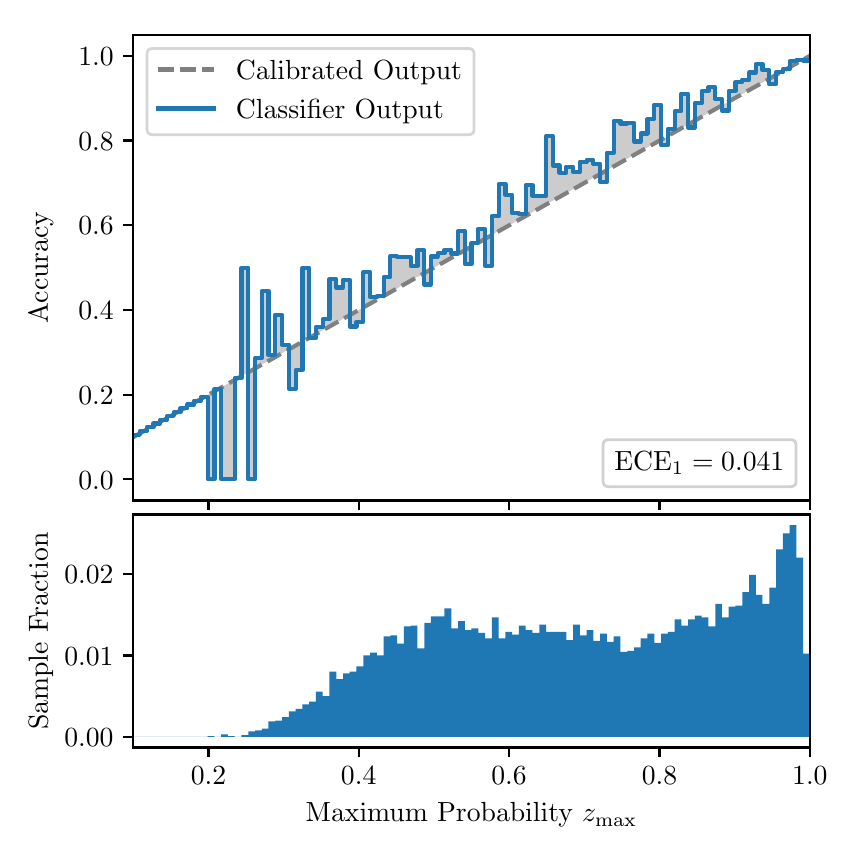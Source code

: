 \begingroup%
\makeatletter%
\begin{pgfpicture}%
\pgfpathrectangle{\pgfpointorigin}{\pgfqpoint{4.0in}{4.0in}}%
\pgfusepath{use as bounding box, clip}%
\begin{pgfscope}%
\pgfsetbuttcap%
\pgfsetmiterjoin%
\definecolor{currentfill}{rgb}{1.0,1.0,1.0}%
\pgfsetfillcolor{currentfill}%
\pgfsetlinewidth{0.0pt}%
\definecolor{currentstroke}{rgb}{1.0,1.0,1.0}%
\pgfsetstrokecolor{currentstroke}%
\pgfsetdash{}{0pt}%
\pgfpathmoveto{\pgfqpoint{0.0in}{0.0in}}%
\pgfpathlineto{\pgfqpoint{4.0in}{0.0in}}%
\pgfpathlineto{\pgfqpoint{4.0in}{4.0in}}%
\pgfpathlineto{\pgfqpoint{0.0in}{4.0in}}%
\pgfpathclose%
\pgfusepath{fill}%
\end{pgfscope}%
\begin{pgfscope}%
\pgfsetbuttcap%
\pgfsetmiterjoin%
\definecolor{currentfill}{rgb}{1.0,1.0,1.0}%
\pgfsetfillcolor{currentfill}%
\pgfsetlinewidth{0.0pt}%
\definecolor{currentstroke}{rgb}{0.0,0.0,0.0}%
\pgfsetstrokecolor{currentstroke}%
\pgfsetstrokeopacity{0.0}%
\pgfsetdash{}{0pt}%
\pgfpathmoveto{\pgfqpoint{0.528in}{1.636in}}%
\pgfpathlineto{\pgfqpoint{3.911in}{1.636in}}%
\pgfpathlineto{\pgfqpoint{3.911in}{3.965in}}%
\pgfpathlineto{\pgfqpoint{0.528in}{3.965in}}%
\pgfpathclose%
\pgfusepath{fill}%
\end{pgfscope}%
\begin{pgfscope}%
\pgfpathrectangle{\pgfqpoint{0.528in}{1.636in}}{\pgfqpoint{3.384in}{2.329in}}%
\pgfusepath{clip}%
\pgfsetbuttcap%
\pgfsetroundjoin%
\definecolor{currentfill}{rgb}{0.0,0.0,0.0}%
\pgfsetfillcolor{currentfill}%
\pgfsetfillopacity{0.2}%
\pgfsetlinewidth{0.0pt}%
\definecolor{currentstroke}{rgb}{0.0,0.0,0.0}%
\pgfsetstrokecolor{currentstroke}%
\pgfsetdash{}{0pt}%
\pgfpathmoveto{\pgfqpoint{0.531in}{1.964in}}%
\pgfpathlineto{\pgfqpoint{0.531in}{1.955in}}%
\pgfpathlineto{\pgfqpoint{0.534in}{1.957in}}%
\pgfpathlineto{\pgfqpoint{0.538in}{1.959in}}%
\pgfpathlineto{\pgfqpoint{0.541in}{1.961in}}%
\pgfpathlineto{\pgfqpoint{0.545in}{1.963in}}%
\pgfpathlineto{\pgfqpoint{0.548in}{1.965in}}%
\pgfpathlineto{\pgfqpoint{0.551in}{1.967in}}%
\pgfpathlineto{\pgfqpoint{0.555in}{1.969in}}%
\pgfpathlineto{\pgfqpoint{0.558in}{1.97in}}%
\pgfpathlineto{\pgfqpoint{0.561in}{1.972in}}%
\pgfpathlineto{\pgfqpoint{0.565in}{1.974in}}%
\pgfpathlineto{\pgfqpoint{0.568in}{1.976in}}%
\pgfpathlineto{\pgfqpoint{0.572in}{1.978in}}%
\pgfpathlineto{\pgfqpoint{0.575in}{1.98in}}%
\pgfpathlineto{\pgfqpoint{0.578in}{1.982in}}%
\pgfpathlineto{\pgfqpoint{0.582in}{1.984in}}%
\pgfpathlineto{\pgfqpoint{0.585in}{1.986in}}%
\pgfpathlineto{\pgfqpoint{0.589in}{1.988in}}%
\pgfpathlineto{\pgfqpoint{0.592in}{1.99in}}%
\pgfpathlineto{\pgfqpoint{0.595in}{1.991in}}%
\pgfpathlineto{\pgfqpoint{0.599in}{1.993in}}%
\pgfpathlineto{\pgfqpoint{0.602in}{1.995in}}%
\pgfpathlineto{\pgfqpoint{0.606in}{1.997in}}%
\pgfpathlineto{\pgfqpoint{0.609in}{1.999in}}%
\pgfpathlineto{\pgfqpoint{0.612in}{2.001in}}%
\pgfpathlineto{\pgfqpoint{0.616in}{2.003in}}%
\pgfpathlineto{\pgfqpoint{0.619in}{2.005in}}%
\pgfpathlineto{\pgfqpoint{0.622in}{2.007in}}%
\pgfpathlineto{\pgfqpoint{0.626in}{2.009in}}%
\pgfpathlineto{\pgfqpoint{0.629in}{2.011in}}%
\pgfpathlineto{\pgfqpoint{0.633in}{2.012in}}%
\pgfpathlineto{\pgfqpoint{0.636in}{2.014in}}%
\pgfpathlineto{\pgfqpoint{0.639in}{2.016in}}%
\pgfpathlineto{\pgfqpoint{0.643in}{2.018in}}%
\pgfpathlineto{\pgfqpoint{0.646in}{2.02in}}%
\pgfpathlineto{\pgfqpoint{0.65in}{2.022in}}%
\pgfpathlineto{\pgfqpoint{0.653in}{2.024in}}%
\pgfpathlineto{\pgfqpoint{0.656in}{2.026in}}%
\pgfpathlineto{\pgfqpoint{0.66in}{2.028in}}%
\pgfpathlineto{\pgfqpoint{0.663in}{2.03in}}%
\pgfpathlineto{\pgfqpoint{0.666in}{2.032in}}%
\pgfpathlineto{\pgfqpoint{0.67in}{2.033in}}%
\pgfpathlineto{\pgfqpoint{0.673in}{2.035in}}%
\pgfpathlineto{\pgfqpoint{0.677in}{2.037in}}%
\pgfpathlineto{\pgfqpoint{0.68in}{2.039in}}%
\pgfpathlineto{\pgfqpoint{0.683in}{2.041in}}%
\pgfpathlineto{\pgfqpoint{0.687in}{2.043in}}%
\pgfpathlineto{\pgfqpoint{0.69in}{2.045in}}%
\pgfpathlineto{\pgfqpoint{0.694in}{2.047in}}%
\pgfpathlineto{\pgfqpoint{0.697in}{2.049in}}%
\pgfpathlineto{\pgfqpoint{0.7in}{2.051in}}%
\pgfpathlineto{\pgfqpoint{0.704in}{2.052in}}%
\pgfpathlineto{\pgfqpoint{0.707in}{2.054in}}%
\pgfpathlineto{\pgfqpoint{0.711in}{2.056in}}%
\pgfpathlineto{\pgfqpoint{0.714in}{2.058in}}%
\pgfpathlineto{\pgfqpoint{0.717in}{2.06in}}%
\pgfpathlineto{\pgfqpoint{0.721in}{2.062in}}%
\pgfpathlineto{\pgfqpoint{0.724in}{2.064in}}%
\pgfpathlineto{\pgfqpoint{0.727in}{2.066in}}%
\pgfpathlineto{\pgfqpoint{0.731in}{2.068in}}%
\pgfpathlineto{\pgfqpoint{0.734in}{2.07in}}%
\pgfpathlineto{\pgfqpoint{0.738in}{2.072in}}%
\pgfpathlineto{\pgfqpoint{0.741in}{2.073in}}%
\pgfpathlineto{\pgfqpoint{0.744in}{2.075in}}%
\pgfpathlineto{\pgfqpoint{0.748in}{2.077in}}%
\pgfpathlineto{\pgfqpoint{0.751in}{2.079in}}%
\pgfpathlineto{\pgfqpoint{0.755in}{2.081in}}%
\pgfpathlineto{\pgfqpoint{0.758in}{2.083in}}%
\pgfpathlineto{\pgfqpoint{0.761in}{2.085in}}%
\pgfpathlineto{\pgfqpoint{0.765in}{2.087in}}%
\pgfpathlineto{\pgfqpoint{0.768in}{2.089in}}%
\pgfpathlineto{\pgfqpoint{0.771in}{2.091in}}%
\pgfpathlineto{\pgfqpoint{0.775in}{2.093in}}%
\pgfpathlineto{\pgfqpoint{0.778in}{2.094in}}%
\pgfpathlineto{\pgfqpoint{0.782in}{2.096in}}%
\pgfpathlineto{\pgfqpoint{0.785in}{2.098in}}%
\pgfpathlineto{\pgfqpoint{0.788in}{2.1in}}%
\pgfpathlineto{\pgfqpoint{0.792in}{2.102in}}%
\pgfpathlineto{\pgfqpoint{0.795in}{2.104in}}%
\pgfpathlineto{\pgfqpoint{0.799in}{2.106in}}%
\pgfpathlineto{\pgfqpoint{0.802in}{2.108in}}%
\pgfpathlineto{\pgfqpoint{0.805in}{2.11in}}%
\pgfpathlineto{\pgfqpoint{0.809in}{2.112in}}%
\pgfpathlineto{\pgfqpoint{0.812in}{2.114in}}%
\pgfpathlineto{\pgfqpoint{0.816in}{2.115in}}%
\pgfpathlineto{\pgfqpoint{0.819in}{2.117in}}%
\pgfpathlineto{\pgfqpoint{0.822in}{2.119in}}%
\pgfpathlineto{\pgfqpoint{0.826in}{2.121in}}%
\pgfpathlineto{\pgfqpoint{0.829in}{2.123in}}%
\pgfpathlineto{\pgfqpoint{0.832in}{2.125in}}%
\pgfpathlineto{\pgfqpoint{0.836in}{2.127in}}%
\pgfpathlineto{\pgfqpoint{0.839in}{2.129in}}%
\pgfpathlineto{\pgfqpoint{0.843in}{2.131in}}%
\pgfpathlineto{\pgfqpoint{0.846in}{2.133in}}%
\pgfpathlineto{\pgfqpoint{0.849in}{2.135in}}%
\pgfpathlineto{\pgfqpoint{0.853in}{2.136in}}%
\pgfpathlineto{\pgfqpoint{0.856in}{2.138in}}%
\pgfpathlineto{\pgfqpoint{0.86in}{2.14in}}%
\pgfpathlineto{\pgfqpoint{0.863in}{2.142in}}%
\pgfpathlineto{\pgfqpoint{0.866in}{2.144in}}%
\pgfpathlineto{\pgfqpoint{0.87in}{2.146in}}%
\pgfpathlineto{\pgfqpoint{0.873in}{2.148in}}%
\pgfpathlineto{\pgfqpoint{0.876in}{2.15in}}%
\pgfpathlineto{\pgfqpoint{0.88in}{2.152in}}%
\pgfpathlineto{\pgfqpoint{0.883in}{2.154in}}%
\pgfpathlineto{\pgfqpoint{0.887in}{2.156in}}%
\pgfpathlineto{\pgfqpoint{0.89in}{2.157in}}%
\pgfpathlineto{\pgfqpoint{0.893in}{2.159in}}%
\pgfpathlineto{\pgfqpoint{0.897in}{2.161in}}%
\pgfpathlineto{\pgfqpoint{0.9in}{2.163in}}%
\pgfpathlineto{\pgfqpoint{0.904in}{2.165in}}%
\pgfpathlineto{\pgfqpoint{0.907in}{2.167in}}%
\pgfpathlineto{\pgfqpoint{0.91in}{2.169in}}%
\pgfpathlineto{\pgfqpoint{0.914in}{2.171in}}%
\pgfpathlineto{\pgfqpoint{0.917in}{2.173in}}%
\pgfpathlineto{\pgfqpoint{0.921in}{2.175in}}%
\pgfpathlineto{\pgfqpoint{0.924in}{2.176in}}%
\pgfpathlineto{\pgfqpoint{0.927in}{2.178in}}%
\pgfpathlineto{\pgfqpoint{0.931in}{2.18in}}%
\pgfpathlineto{\pgfqpoint{0.934in}{2.182in}}%
\pgfpathlineto{\pgfqpoint{0.937in}{2.184in}}%
\pgfpathlineto{\pgfqpoint{0.941in}{2.186in}}%
\pgfpathlineto{\pgfqpoint{0.944in}{2.188in}}%
\pgfpathlineto{\pgfqpoint{0.948in}{2.19in}}%
\pgfpathlineto{\pgfqpoint{0.951in}{2.192in}}%
\pgfpathlineto{\pgfqpoint{0.954in}{2.194in}}%
\pgfpathlineto{\pgfqpoint{0.958in}{2.196in}}%
\pgfpathlineto{\pgfqpoint{0.961in}{2.197in}}%
\pgfpathlineto{\pgfqpoint{0.965in}{2.199in}}%
\pgfpathlineto{\pgfqpoint{0.968in}{2.201in}}%
\pgfpathlineto{\pgfqpoint{0.971in}{2.203in}}%
\pgfpathlineto{\pgfqpoint{0.975in}{2.205in}}%
\pgfpathlineto{\pgfqpoint{0.978in}{2.207in}}%
\pgfpathlineto{\pgfqpoint{0.981in}{2.209in}}%
\pgfpathlineto{\pgfqpoint{0.985in}{2.211in}}%
\pgfpathlineto{\pgfqpoint{0.988in}{2.213in}}%
\pgfpathlineto{\pgfqpoint{0.992in}{2.215in}}%
\pgfpathlineto{\pgfqpoint{0.995in}{2.217in}}%
\pgfpathlineto{\pgfqpoint{0.998in}{2.218in}}%
\pgfpathlineto{\pgfqpoint{1.002in}{2.22in}}%
\pgfpathlineto{\pgfqpoint{1.005in}{2.222in}}%
\pgfpathlineto{\pgfqpoint{1.009in}{2.224in}}%
\pgfpathlineto{\pgfqpoint{1.012in}{2.226in}}%
\pgfpathlineto{\pgfqpoint{1.015in}{2.228in}}%
\pgfpathlineto{\pgfqpoint{1.019in}{2.23in}}%
\pgfpathlineto{\pgfqpoint{1.022in}{2.232in}}%
\pgfpathlineto{\pgfqpoint{1.026in}{2.234in}}%
\pgfpathlineto{\pgfqpoint{1.029in}{2.236in}}%
\pgfpathlineto{\pgfqpoint{1.032in}{2.238in}}%
\pgfpathlineto{\pgfqpoint{1.036in}{2.239in}}%
\pgfpathlineto{\pgfqpoint{1.039in}{2.241in}}%
\pgfpathlineto{\pgfqpoint{1.042in}{2.243in}}%
\pgfpathlineto{\pgfqpoint{1.046in}{2.245in}}%
\pgfpathlineto{\pgfqpoint{1.049in}{2.247in}}%
\pgfpathlineto{\pgfqpoint{1.053in}{2.249in}}%
\pgfpathlineto{\pgfqpoint{1.056in}{2.251in}}%
\pgfpathlineto{\pgfqpoint{1.059in}{2.253in}}%
\pgfpathlineto{\pgfqpoint{1.063in}{2.255in}}%
\pgfpathlineto{\pgfqpoint{1.066in}{2.257in}}%
\pgfpathlineto{\pgfqpoint{1.07in}{2.259in}}%
\pgfpathlineto{\pgfqpoint{1.073in}{2.26in}}%
\pgfpathlineto{\pgfqpoint{1.076in}{2.262in}}%
\pgfpathlineto{\pgfqpoint{1.08in}{2.264in}}%
\pgfpathlineto{\pgfqpoint{1.083in}{2.266in}}%
\pgfpathlineto{\pgfqpoint{1.086in}{2.268in}}%
\pgfpathlineto{\pgfqpoint{1.09in}{2.27in}}%
\pgfpathlineto{\pgfqpoint{1.093in}{2.272in}}%
\pgfpathlineto{\pgfqpoint{1.097in}{2.274in}}%
\pgfpathlineto{\pgfqpoint{1.1in}{2.276in}}%
\pgfpathlineto{\pgfqpoint{1.103in}{2.278in}}%
\pgfpathlineto{\pgfqpoint{1.107in}{2.28in}}%
\pgfpathlineto{\pgfqpoint{1.11in}{2.281in}}%
\pgfpathlineto{\pgfqpoint{1.114in}{2.283in}}%
\pgfpathlineto{\pgfqpoint{1.117in}{2.285in}}%
\pgfpathlineto{\pgfqpoint{1.12in}{2.287in}}%
\pgfpathlineto{\pgfqpoint{1.124in}{2.289in}}%
\pgfpathlineto{\pgfqpoint{1.127in}{2.291in}}%
\pgfpathlineto{\pgfqpoint{1.131in}{2.293in}}%
\pgfpathlineto{\pgfqpoint{1.134in}{2.295in}}%
\pgfpathlineto{\pgfqpoint{1.137in}{2.297in}}%
\pgfpathlineto{\pgfqpoint{1.141in}{2.299in}}%
\pgfpathlineto{\pgfqpoint{1.144in}{2.3in}}%
\pgfpathlineto{\pgfqpoint{1.147in}{2.302in}}%
\pgfpathlineto{\pgfqpoint{1.151in}{2.304in}}%
\pgfpathlineto{\pgfqpoint{1.154in}{2.306in}}%
\pgfpathlineto{\pgfqpoint{1.158in}{2.308in}}%
\pgfpathlineto{\pgfqpoint{1.161in}{2.31in}}%
\pgfpathlineto{\pgfqpoint{1.164in}{2.312in}}%
\pgfpathlineto{\pgfqpoint{1.168in}{2.314in}}%
\pgfpathlineto{\pgfqpoint{1.171in}{2.316in}}%
\pgfpathlineto{\pgfqpoint{1.175in}{2.318in}}%
\pgfpathlineto{\pgfqpoint{1.178in}{2.32in}}%
\pgfpathlineto{\pgfqpoint{1.181in}{2.321in}}%
\pgfpathlineto{\pgfqpoint{1.185in}{2.323in}}%
\pgfpathlineto{\pgfqpoint{1.188in}{2.325in}}%
\pgfpathlineto{\pgfqpoint{1.191in}{2.327in}}%
\pgfpathlineto{\pgfqpoint{1.195in}{2.329in}}%
\pgfpathlineto{\pgfqpoint{1.198in}{2.331in}}%
\pgfpathlineto{\pgfqpoint{1.202in}{2.333in}}%
\pgfpathlineto{\pgfqpoint{1.205in}{2.335in}}%
\pgfpathlineto{\pgfqpoint{1.208in}{2.337in}}%
\pgfpathlineto{\pgfqpoint{1.212in}{2.339in}}%
\pgfpathlineto{\pgfqpoint{1.215in}{2.341in}}%
\pgfpathlineto{\pgfqpoint{1.219in}{2.342in}}%
\pgfpathlineto{\pgfqpoint{1.222in}{2.344in}}%
\pgfpathlineto{\pgfqpoint{1.225in}{2.346in}}%
\pgfpathlineto{\pgfqpoint{1.229in}{2.348in}}%
\pgfpathlineto{\pgfqpoint{1.232in}{2.35in}}%
\pgfpathlineto{\pgfqpoint{1.236in}{2.352in}}%
\pgfpathlineto{\pgfqpoint{1.239in}{2.354in}}%
\pgfpathlineto{\pgfqpoint{1.242in}{2.356in}}%
\pgfpathlineto{\pgfqpoint{1.246in}{2.358in}}%
\pgfpathlineto{\pgfqpoint{1.249in}{2.36in}}%
\pgfpathlineto{\pgfqpoint{1.252in}{2.362in}}%
\pgfpathlineto{\pgfqpoint{1.256in}{2.363in}}%
\pgfpathlineto{\pgfqpoint{1.259in}{2.365in}}%
\pgfpathlineto{\pgfqpoint{1.263in}{2.367in}}%
\pgfpathlineto{\pgfqpoint{1.266in}{2.369in}}%
\pgfpathlineto{\pgfqpoint{1.269in}{2.371in}}%
\pgfpathlineto{\pgfqpoint{1.273in}{2.373in}}%
\pgfpathlineto{\pgfqpoint{1.276in}{2.375in}}%
\pgfpathlineto{\pgfqpoint{1.28in}{2.377in}}%
\pgfpathlineto{\pgfqpoint{1.283in}{2.379in}}%
\pgfpathlineto{\pgfqpoint{1.286in}{2.381in}}%
\pgfpathlineto{\pgfqpoint{1.29in}{2.383in}}%
\pgfpathlineto{\pgfqpoint{1.293in}{2.384in}}%
\pgfpathlineto{\pgfqpoint{1.296in}{2.386in}}%
\pgfpathlineto{\pgfqpoint{1.3in}{2.388in}}%
\pgfpathlineto{\pgfqpoint{1.303in}{2.39in}}%
\pgfpathlineto{\pgfqpoint{1.307in}{2.392in}}%
\pgfpathlineto{\pgfqpoint{1.31in}{2.394in}}%
\pgfpathlineto{\pgfqpoint{1.313in}{2.396in}}%
\pgfpathlineto{\pgfqpoint{1.317in}{2.398in}}%
\pgfpathlineto{\pgfqpoint{1.32in}{2.4in}}%
\pgfpathlineto{\pgfqpoint{1.324in}{2.402in}}%
\pgfpathlineto{\pgfqpoint{1.327in}{2.404in}}%
\pgfpathlineto{\pgfqpoint{1.33in}{2.405in}}%
\pgfpathlineto{\pgfqpoint{1.334in}{2.407in}}%
\pgfpathlineto{\pgfqpoint{1.337in}{2.409in}}%
\pgfpathlineto{\pgfqpoint{1.34in}{2.411in}}%
\pgfpathlineto{\pgfqpoint{1.344in}{2.413in}}%
\pgfpathlineto{\pgfqpoint{1.347in}{2.415in}}%
\pgfpathlineto{\pgfqpoint{1.351in}{2.417in}}%
\pgfpathlineto{\pgfqpoint{1.354in}{2.419in}}%
\pgfpathlineto{\pgfqpoint{1.357in}{2.421in}}%
\pgfpathlineto{\pgfqpoint{1.361in}{2.423in}}%
\pgfpathlineto{\pgfqpoint{1.364in}{2.424in}}%
\pgfpathlineto{\pgfqpoint{1.368in}{2.426in}}%
\pgfpathlineto{\pgfqpoint{1.371in}{2.428in}}%
\pgfpathlineto{\pgfqpoint{1.374in}{2.43in}}%
\pgfpathlineto{\pgfqpoint{1.378in}{2.432in}}%
\pgfpathlineto{\pgfqpoint{1.381in}{2.434in}}%
\pgfpathlineto{\pgfqpoint{1.385in}{2.436in}}%
\pgfpathlineto{\pgfqpoint{1.388in}{2.438in}}%
\pgfpathlineto{\pgfqpoint{1.391in}{2.44in}}%
\pgfpathlineto{\pgfqpoint{1.395in}{2.442in}}%
\pgfpathlineto{\pgfqpoint{1.398in}{2.444in}}%
\pgfpathlineto{\pgfqpoint{1.401in}{2.445in}}%
\pgfpathlineto{\pgfqpoint{1.405in}{2.447in}}%
\pgfpathlineto{\pgfqpoint{1.408in}{2.449in}}%
\pgfpathlineto{\pgfqpoint{1.412in}{2.451in}}%
\pgfpathlineto{\pgfqpoint{1.415in}{2.453in}}%
\pgfpathlineto{\pgfqpoint{1.418in}{2.455in}}%
\pgfpathlineto{\pgfqpoint{1.422in}{2.457in}}%
\pgfpathlineto{\pgfqpoint{1.425in}{2.459in}}%
\pgfpathlineto{\pgfqpoint{1.429in}{2.461in}}%
\pgfpathlineto{\pgfqpoint{1.432in}{2.463in}}%
\pgfpathlineto{\pgfqpoint{1.435in}{2.465in}}%
\pgfpathlineto{\pgfqpoint{1.439in}{2.466in}}%
\pgfpathlineto{\pgfqpoint{1.442in}{2.468in}}%
\pgfpathlineto{\pgfqpoint{1.445in}{2.47in}}%
\pgfpathlineto{\pgfqpoint{1.449in}{2.472in}}%
\pgfpathlineto{\pgfqpoint{1.452in}{2.474in}}%
\pgfpathlineto{\pgfqpoint{1.456in}{2.476in}}%
\pgfpathlineto{\pgfqpoint{1.459in}{2.478in}}%
\pgfpathlineto{\pgfqpoint{1.462in}{2.48in}}%
\pgfpathlineto{\pgfqpoint{1.466in}{2.482in}}%
\pgfpathlineto{\pgfqpoint{1.469in}{2.484in}}%
\pgfpathlineto{\pgfqpoint{1.473in}{2.486in}}%
\pgfpathlineto{\pgfqpoint{1.476in}{2.487in}}%
\pgfpathlineto{\pgfqpoint{1.479in}{2.489in}}%
\pgfpathlineto{\pgfqpoint{1.483in}{2.491in}}%
\pgfpathlineto{\pgfqpoint{1.486in}{2.493in}}%
\pgfpathlineto{\pgfqpoint{1.49in}{2.495in}}%
\pgfpathlineto{\pgfqpoint{1.493in}{2.497in}}%
\pgfpathlineto{\pgfqpoint{1.496in}{2.499in}}%
\pgfpathlineto{\pgfqpoint{1.5in}{2.501in}}%
\pgfpathlineto{\pgfqpoint{1.503in}{2.503in}}%
\pgfpathlineto{\pgfqpoint{1.506in}{2.505in}}%
\pgfpathlineto{\pgfqpoint{1.51in}{2.507in}}%
\pgfpathlineto{\pgfqpoint{1.513in}{2.508in}}%
\pgfpathlineto{\pgfqpoint{1.517in}{2.51in}}%
\pgfpathlineto{\pgfqpoint{1.52in}{2.512in}}%
\pgfpathlineto{\pgfqpoint{1.523in}{2.514in}}%
\pgfpathlineto{\pgfqpoint{1.527in}{2.516in}}%
\pgfpathlineto{\pgfqpoint{1.53in}{2.518in}}%
\pgfpathlineto{\pgfqpoint{1.534in}{2.52in}}%
\pgfpathlineto{\pgfqpoint{1.537in}{2.522in}}%
\pgfpathlineto{\pgfqpoint{1.54in}{2.524in}}%
\pgfpathlineto{\pgfqpoint{1.544in}{2.526in}}%
\pgfpathlineto{\pgfqpoint{1.547in}{2.528in}}%
\pgfpathlineto{\pgfqpoint{1.55in}{2.529in}}%
\pgfpathlineto{\pgfqpoint{1.554in}{2.531in}}%
\pgfpathlineto{\pgfqpoint{1.557in}{2.533in}}%
\pgfpathlineto{\pgfqpoint{1.561in}{2.535in}}%
\pgfpathlineto{\pgfqpoint{1.564in}{2.537in}}%
\pgfpathlineto{\pgfqpoint{1.567in}{2.539in}}%
\pgfpathlineto{\pgfqpoint{1.571in}{2.541in}}%
\pgfpathlineto{\pgfqpoint{1.574in}{2.543in}}%
\pgfpathlineto{\pgfqpoint{1.578in}{2.545in}}%
\pgfpathlineto{\pgfqpoint{1.581in}{2.547in}}%
\pgfpathlineto{\pgfqpoint{1.584in}{2.549in}}%
\pgfpathlineto{\pgfqpoint{1.588in}{2.55in}}%
\pgfpathlineto{\pgfqpoint{1.591in}{2.552in}}%
\pgfpathlineto{\pgfqpoint{1.595in}{2.554in}}%
\pgfpathlineto{\pgfqpoint{1.598in}{2.556in}}%
\pgfpathlineto{\pgfqpoint{1.601in}{2.558in}}%
\pgfpathlineto{\pgfqpoint{1.605in}{2.56in}}%
\pgfpathlineto{\pgfqpoint{1.608in}{2.562in}}%
\pgfpathlineto{\pgfqpoint{1.611in}{2.564in}}%
\pgfpathlineto{\pgfqpoint{1.615in}{2.566in}}%
\pgfpathlineto{\pgfqpoint{1.618in}{2.568in}}%
\pgfpathlineto{\pgfqpoint{1.622in}{2.569in}}%
\pgfpathlineto{\pgfqpoint{1.625in}{2.571in}}%
\pgfpathlineto{\pgfqpoint{1.628in}{2.573in}}%
\pgfpathlineto{\pgfqpoint{1.632in}{2.575in}}%
\pgfpathlineto{\pgfqpoint{1.635in}{2.577in}}%
\pgfpathlineto{\pgfqpoint{1.639in}{2.579in}}%
\pgfpathlineto{\pgfqpoint{1.642in}{2.581in}}%
\pgfpathlineto{\pgfqpoint{1.645in}{2.583in}}%
\pgfpathlineto{\pgfqpoint{1.649in}{2.585in}}%
\pgfpathlineto{\pgfqpoint{1.652in}{2.587in}}%
\pgfpathlineto{\pgfqpoint{1.655in}{2.589in}}%
\pgfpathlineto{\pgfqpoint{1.659in}{2.59in}}%
\pgfpathlineto{\pgfqpoint{1.662in}{2.592in}}%
\pgfpathlineto{\pgfqpoint{1.666in}{2.594in}}%
\pgfpathlineto{\pgfqpoint{1.669in}{2.596in}}%
\pgfpathlineto{\pgfqpoint{1.672in}{2.598in}}%
\pgfpathlineto{\pgfqpoint{1.676in}{2.6in}}%
\pgfpathlineto{\pgfqpoint{1.679in}{2.602in}}%
\pgfpathlineto{\pgfqpoint{1.683in}{2.604in}}%
\pgfpathlineto{\pgfqpoint{1.686in}{2.606in}}%
\pgfpathlineto{\pgfqpoint{1.689in}{2.608in}}%
\pgfpathlineto{\pgfqpoint{1.693in}{2.61in}}%
\pgfpathlineto{\pgfqpoint{1.696in}{2.611in}}%
\pgfpathlineto{\pgfqpoint{1.7in}{2.613in}}%
\pgfpathlineto{\pgfqpoint{1.703in}{2.615in}}%
\pgfpathlineto{\pgfqpoint{1.706in}{2.617in}}%
\pgfpathlineto{\pgfqpoint{1.71in}{2.619in}}%
\pgfpathlineto{\pgfqpoint{1.713in}{2.621in}}%
\pgfpathlineto{\pgfqpoint{1.716in}{2.623in}}%
\pgfpathlineto{\pgfqpoint{1.72in}{2.625in}}%
\pgfpathlineto{\pgfqpoint{1.723in}{2.627in}}%
\pgfpathlineto{\pgfqpoint{1.727in}{2.629in}}%
\pgfpathlineto{\pgfqpoint{1.73in}{2.631in}}%
\pgfpathlineto{\pgfqpoint{1.733in}{2.632in}}%
\pgfpathlineto{\pgfqpoint{1.737in}{2.634in}}%
\pgfpathlineto{\pgfqpoint{1.74in}{2.636in}}%
\pgfpathlineto{\pgfqpoint{1.744in}{2.638in}}%
\pgfpathlineto{\pgfqpoint{1.747in}{2.64in}}%
\pgfpathlineto{\pgfqpoint{1.75in}{2.642in}}%
\pgfpathlineto{\pgfqpoint{1.754in}{2.644in}}%
\pgfpathlineto{\pgfqpoint{1.757in}{2.646in}}%
\pgfpathlineto{\pgfqpoint{1.76in}{2.648in}}%
\pgfpathlineto{\pgfqpoint{1.764in}{2.65in}}%
\pgfpathlineto{\pgfqpoint{1.767in}{2.652in}}%
\pgfpathlineto{\pgfqpoint{1.771in}{2.653in}}%
\pgfpathlineto{\pgfqpoint{1.774in}{2.655in}}%
\pgfpathlineto{\pgfqpoint{1.777in}{2.657in}}%
\pgfpathlineto{\pgfqpoint{1.781in}{2.659in}}%
\pgfpathlineto{\pgfqpoint{1.784in}{2.661in}}%
\pgfpathlineto{\pgfqpoint{1.788in}{2.663in}}%
\pgfpathlineto{\pgfqpoint{1.791in}{2.665in}}%
\pgfpathlineto{\pgfqpoint{1.794in}{2.667in}}%
\pgfpathlineto{\pgfqpoint{1.798in}{2.669in}}%
\pgfpathlineto{\pgfqpoint{1.801in}{2.671in}}%
\pgfpathlineto{\pgfqpoint{1.805in}{2.673in}}%
\pgfpathlineto{\pgfqpoint{1.808in}{2.674in}}%
\pgfpathlineto{\pgfqpoint{1.811in}{2.676in}}%
\pgfpathlineto{\pgfqpoint{1.815in}{2.678in}}%
\pgfpathlineto{\pgfqpoint{1.818in}{2.68in}}%
\pgfpathlineto{\pgfqpoint{1.821in}{2.682in}}%
\pgfpathlineto{\pgfqpoint{1.825in}{2.684in}}%
\pgfpathlineto{\pgfqpoint{1.828in}{2.686in}}%
\pgfpathlineto{\pgfqpoint{1.832in}{2.688in}}%
\pgfpathlineto{\pgfqpoint{1.835in}{2.69in}}%
\pgfpathlineto{\pgfqpoint{1.838in}{2.692in}}%
\pgfpathlineto{\pgfqpoint{1.842in}{2.693in}}%
\pgfpathlineto{\pgfqpoint{1.845in}{2.695in}}%
\pgfpathlineto{\pgfqpoint{1.849in}{2.697in}}%
\pgfpathlineto{\pgfqpoint{1.852in}{2.699in}}%
\pgfpathlineto{\pgfqpoint{1.855in}{2.701in}}%
\pgfpathlineto{\pgfqpoint{1.859in}{2.703in}}%
\pgfpathlineto{\pgfqpoint{1.862in}{2.705in}}%
\pgfpathlineto{\pgfqpoint{1.865in}{2.707in}}%
\pgfpathlineto{\pgfqpoint{1.869in}{2.709in}}%
\pgfpathlineto{\pgfqpoint{1.872in}{2.711in}}%
\pgfpathlineto{\pgfqpoint{1.876in}{2.713in}}%
\pgfpathlineto{\pgfqpoint{1.879in}{2.714in}}%
\pgfpathlineto{\pgfqpoint{1.882in}{2.716in}}%
\pgfpathlineto{\pgfqpoint{1.886in}{2.718in}}%
\pgfpathlineto{\pgfqpoint{1.889in}{2.72in}}%
\pgfpathlineto{\pgfqpoint{1.893in}{2.722in}}%
\pgfpathlineto{\pgfqpoint{1.896in}{2.724in}}%
\pgfpathlineto{\pgfqpoint{1.899in}{2.726in}}%
\pgfpathlineto{\pgfqpoint{1.903in}{2.728in}}%
\pgfpathlineto{\pgfqpoint{1.906in}{2.73in}}%
\pgfpathlineto{\pgfqpoint{1.91in}{2.732in}}%
\pgfpathlineto{\pgfqpoint{1.913in}{2.734in}}%
\pgfpathlineto{\pgfqpoint{1.916in}{2.735in}}%
\pgfpathlineto{\pgfqpoint{1.92in}{2.737in}}%
\pgfpathlineto{\pgfqpoint{1.923in}{2.739in}}%
\pgfpathlineto{\pgfqpoint{1.926in}{2.741in}}%
\pgfpathlineto{\pgfqpoint{1.93in}{2.743in}}%
\pgfpathlineto{\pgfqpoint{1.933in}{2.745in}}%
\pgfpathlineto{\pgfqpoint{1.937in}{2.747in}}%
\pgfpathlineto{\pgfqpoint{1.94in}{2.749in}}%
\pgfpathlineto{\pgfqpoint{1.943in}{2.751in}}%
\pgfpathlineto{\pgfqpoint{1.947in}{2.753in}}%
\pgfpathlineto{\pgfqpoint{1.95in}{2.755in}}%
\pgfpathlineto{\pgfqpoint{1.954in}{2.756in}}%
\pgfpathlineto{\pgfqpoint{1.957in}{2.758in}}%
\pgfpathlineto{\pgfqpoint{1.96in}{2.76in}}%
\pgfpathlineto{\pgfqpoint{1.964in}{2.762in}}%
\pgfpathlineto{\pgfqpoint{1.967in}{2.764in}}%
\pgfpathlineto{\pgfqpoint{1.97in}{2.766in}}%
\pgfpathlineto{\pgfqpoint{1.974in}{2.768in}}%
\pgfpathlineto{\pgfqpoint{1.977in}{2.77in}}%
\pgfpathlineto{\pgfqpoint{1.981in}{2.772in}}%
\pgfpathlineto{\pgfqpoint{1.984in}{2.774in}}%
\pgfpathlineto{\pgfqpoint{1.987in}{2.776in}}%
\pgfpathlineto{\pgfqpoint{1.991in}{2.777in}}%
\pgfpathlineto{\pgfqpoint{1.994in}{2.779in}}%
\pgfpathlineto{\pgfqpoint{1.998in}{2.781in}}%
\pgfpathlineto{\pgfqpoint{2.001in}{2.783in}}%
\pgfpathlineto{\pgfqpoint{2.004in}{2.785in}}%
\pgfpathlineto{\pgfqpoint{2.008in}{2.787in}}%
\pgfpathlineto{\pgfqpoint{2.011in}{2.789in}}%
\pgfpathlineto{\pgfqpoint{2.015in}{2.791in}}%
\pgfpathlineto{\pgfqpoint{2.018in}{2.793in}}%
\pgfpathlineto{\pgfqpoint{2.021in}{2.795in}}%
\pgfpathlineto{\pgfqpoint{2.025in}{2.797in}}%
\pgfpathlineto{\pgfqpoint{2.028in}{2.798in}}%
\pgfpathlineto{\pgfqpoint{2.031in}{2.8in}}%
\pgfpathlineto{\pgfqpoint{2.035in}{2.802in}}%
\pgfpathlineto{\pgfqpoint{2.038in}{2.804in}}%
\pgfpathlineto{\pgfqpoint{2.042in}{2.806in}}%
\pgfpathlineto{\pgfqpoint{2.045in}{2.808in}}%
\pgfpathlineto{\pgfqpoint{2.048in}{2.81in}}%
\pgfpathlineto{\pgfqpoint{2.052in}{2.812in}}%
\pgfpathlineto{\pgfqpoint{2.055in}{2.814in}}%
\pgfpathlineto{\pgfqpoint{2.059in}{2.816in}}%
\pgfpathlineto{\pgfqpoint{2.062in}{2.817in}}%
\pgfpathlineto{\pgfqpoint{2.065in}{2.819in}}%
\pgfpathlineto{\pgfqpoint{2.069in}{2.821in}}%
\pgfpathlineto{\pgfqpoint{2.072in}{2.823in}}%
\pgfpathlineto{\pgfqpoint{2.075in}{2.825in}}%
\pgfpathlineto{\pgfqpoint{2.079in}{2.827in}}%
\pgfpathlineto{\pgfqpoint{2.082in}{2.829in}}%
\pgfpathlineto{\pgfqpoint{2.086in}{2.831in}}%
\pgfpathlineto{\pgfqpoint{2.089in}{2.833in}}%
\pgfpathlineto{\pgfqpoint{2.092in}{2.835in}}%
\pgfpathlineto{\pgfqpoint{2.096in}{2.837in}}%
\pgfpathlineto{\pgfqpoint{2.099in}{2.838in}}%
\pgfpathlineto{\pgfqpoint{2.103in}{2.84in}}%
\pgfpathlineto{\pgfqpoint{2.106in}{2.842in}}%
\pgfpathlineto{\pgfqpoint{2.109in}{2.844in}}%
\pgfpathlineto{\pgfqpoint{2.113in}{2.846in}}%
\pgfpathlineto{\pgfqpoint{2.116in}{2.848in}}%
\pgfpathlineto{\pgfqpoint{2.12in}{2.85in}}%
\pgfpathlineto{\pgfqpoint{2.123in}{2.852in}}%
\pgfpathlineto{\pgfqpoint{2.126in}{2.854in}}%
\pgfpathlineto{\pgfqpoint{2.13in}{2.856in}}%
\pgfpathlineto{\pgfqpoint{2.133in}{2.858in}}%
\pgfpathlineto{\pgfqpoint{2.136in}{2.859in}}%
\pgfpathlineto{\pgfqpoint{2.14in}{2.861in}}%
\pgfpathlineto{\pgfqpoint{2.143in}{2.863in}}%
\pgfpathlineto{\pgfqpoint{2.147in}{2.865in}}%
\pgfpathlineto{\pgfqpoint{2.15in}{2.867in}}%
\pgfpathlineto{\pgfqpoint{2.153in}{2.869in}}%
\pgfpathlineto{\pgfqpoint{2.157in}{2.871in}}%
\pgfpathlineto{\pgfqpoint{2.16in}{2.873in}}%
\pgfpathlineto{\pgfqpoint{2.164in}{2.875in}}%
\pgfpathlineto{\pgfqpoint{2.167in}{2.877in}}%
\pgfpathlineto{\pgfqpoint{2.17in}{2.879in}}%
\pgfpathlineto{\pgfqpoint{2.174in}{2.88in}}%
\pgfpathlineto{\pgfqpoint{2.177in}{2.882in}}%
\pgfpathlineto{\pgfqpoint{2.18in}{2.884in}}%
\pgfpathlineto{\pgfqpoint{2.184in}{2.886in}}%
\pgfpathlineto{\pgfqpoint{2.187in}{2.888in}}%
\pgfpathlineto{\pgfqpoint{2.191in}{2.89in}}%
\pgfpathlineto{\pgfqpoint{2.194in}{2.892in}}%
\pgfpathlineto{\pgfqpoint{2.197in}{2.894in}}%
\pgfpathlineto{\pgfqpoint{2.201in}{2.896in}}%
\pgfpathlineto{\pgfqpoint{2.204in}{2.898in}}%
\pgfpathlineto{\pgfqpoint{2.208in}{2.9in}}%
\pgfpathlineto{\pgfqpoint{2.211in}{2.901in}}%
\pgfpathlineto{\pgfqpoint{2.214in}{2.903in}}%
\pgfpathlineto{\pgfqpoint{2.218in}{2.905in}}%
\pgfpathlineto{\pgfqpoint{2.221in}{2.907in}}%
\pgfpathlineto{\pgfqpoint{2.225in}{2.909in}}%
\pgfpathlineto{\pgfqpoint{2.228in}{2.911in}}%
\pgfpathlineto{\pgfqpoint{2.231in}{2.913in}}%
\pgfpathlineto{\pgfqpoint{2.235in}{2.915in}}%
\pgfpathlineto{\pgfqpoint{2.238in}{2.917in}}%
\pgfpathlineto{\pgfqpoint{2.241in}{2.919in}}%
\pgfpathlineto{\pgfqpoint{2.245in}{2.921in}}%
\pgfpathlineto{\pgfqpoint{2.248in}{2.922in}}%
\pgfpathlineto{\pgfqpoint{2.252in}{2.924in}}%
\pgfpathlineto{\pgfqpoint{2.255in}{2.926in}}%
\pgfpathlineto{\pgfqpoint{2.258in}{2.928in}}%
\pgfpathlineto{\pgfqpoint{2.262in}{2.93in}}%
\pgfpathlineto{\pgfqpoint{2.265in}{2.932in}}%
\pgfpathlineto{\pgfqpoint{2.269in}{2.934in}}%
\pgfpathlineto{\pgfqpoint{2.272in}{2.936in}}%
\pgfpathlineto{\pgfqpoint{2.275in}{2.938in}}%
\pgfpathlineto{\pgfqpoint{2.279in}{2.94in}}%
\pgfpathlineto{\pgfqpoint{2.282in}{2.941in}}%
\pgfpathlineto{\pgfqpoint{2.285in}{2.943in}}%
\pgfpathlineto{\pgfqpoint{2.289in}{2.945in}}%
\pgfpathlineto{\pgfqpoint{2.292in}{2.947in}}%
\pgfpathlineto{\pgfqpoint{2.296in}{2.949in}}%
\pgfpathlineto{\pgfqpoint{2.299in}{2.951in}}%
\pgfpathlineto{\pgfqpoint{2.302in}{2.953in}}%
\pgfpathlineto{\pgfqpoint{2.306in}{2.955in}}%
\pgfpathlineto{\pgfqpoint{2.309in}{2.957in}}%
\pgfpathlineto{\pgfqpoint{2.313in}{2.959in}}%
\pgfpathlineto{\pgfqpoint{2.316in}{2.961in}}%
\pgfpathlineto{\pgfqpoint{2.319in}{2.962in}}%
\pgfpathlineto{\pgfqpoint{2.323in}{2.964in}}%
\pgfpathlineto{\pgfqpoint{2.326in}{2.966in}}%
\pgfpathlineto{\pgfqpoint{2.33in}{2.968in}}%
\pgfpathlineto{\pgfqpoint{2.333in}{2.97in}}%
\pgfpathlineto{\pgfqpoint{2.336in}{2.972in}}%
\pgfpathlineto{\pgfqpoint{2.34in}{2.974in}}%
\pgfpathlineto{\pgfqpoint{2.343in}{2.976in}}%
\pgfpathlineto{\pgfqpoint{2.346in}{2.978in}}%
\pgfpathlineto{\pgfqpoint{2.35in}{2.98in}}%
\pgfpathlineto{\pgfqpoint{2.353in}{2.982in}}%
\pgfpathlineto{\pgfqpoint{2.357in}{2.983in}}%
\pgfpathlineto{\pgfqpoint{2.36in}{2.985in}}%
\pgfpathlineto{\pgfqpoint{2.363in}{2.987in}}%
\pgfpathlineto{\pgfqpoint{2.367in}{2.989in}}%
\pgfpathlineto{\pgfqpoint{2.37in}{2.991in}}%
\pgfpathlineto{\pgfqpoint{2.374in}{2.993in}}%
\pgfpathlineto{\pgfqpoint{2.377in}{2.995in}}%
\pgfpathlineto{\pgfqpoint{2.38in}{2.997in}}%
\pgfpathlineto{\pgfqpoint{2.384in}{2.999in}}%
\pgfpathlineto{\pgfqpoint{2.387in}{3.001in}}%
\pgfpathlineto{\pgfqpoint{2.39in}{3.003in}}%
\pgfpathlineto{\pgfqpoint{2.394in}{3.004in}}%
\pgfpathlineto{\pgfqpoint{2.397in}{3.006in}}%
\pgfpathlineto{\pgfqpoint{2.401in}{3.008in}}%
\pgfpathlineto{\pgfqpoint{2.404in}{3.01in}}%
\pgfpathlineto{\pgfqpoint{2.407in}{3.012in}}%
\pgfpathlineto{\pgfqpoint{2.411in}{3.014in}}%
\pgfpathlineto{\pgfqpoint{2.414in}{3.016in}}%
\pgfpathlineto{\pgfqpoint{2.418in}{3.018in}}%
\pgfpathlineto{\pgfqpoint{2.421in}{3.02in}}%
\pgfpathlineto{\pgfqpoint{2.424in}{3.022in}}%
\pgfpathlineto{\pgfqpoint{2.428in}{3.024in}}%
\pgfpathlineto{\pgfqpoint{2.431in}{3.025in}}%
\pgfpathlineto{\pgfqpoint{2.435in}{3.027in}}%
\pgfpathlineto{\pgfqpoint{2.438in}{3.029in}}%
\pgfpathlineto{\pgfqpoint{2.441in}{3.031in}}%
\pgfpathlineto{\pgfqpoint{2.445in}{3.033in}}%
\pgfpathlineto{\pgfqpoint{2.448in}{3.035in}}%
\pgfpathlineto{\pgfqpoint{2.451in}{3.037in}}%
\pgfpathlineto{\pgfqpoint{2.455in}{3.039in}}%
\pgfpathlineto{\pgfqpoint{2.458in}{3.041in}}%
\pgfpathlineto{\pgfqpoint{2.462in}{3.043in}}%
\pgfpathlineto{\pgfqpoint{2.465in}{3.045in}}%
\pgfpathlineto{\pgfqpoint{2.468in}{3.046in}}%
\pgfpathlineto{\pgfqpoint{2.472in}{3.048in}}%
\pgfpathlineto{\pgfqpoint{2.475in}{3.05in}}%
\pgfpathlineto{\pgfqpoint{2.479in}{3.052in}}%
\pgfpathlineto{\pgfqpoint{2.482in}{3.054in}}%
\pgfpathlineto{\pgfqpoint{2.485in}{3.056in}}%
\pgfpathlineto{\pgfqpoint{2.489in}{3.058in}}%
\pgfpathlineto{\pgfqpoint{2.492in}{3.06in}}%
\pgfpathlineto{\pgfqpoint{2.495in}{3.062in}}%
\pgfpathlineto{\pgfqpoint{2.499in}{3.064in}}%
\pgfpathlineto{\pgfqpoint{2.502in}{3.066in}}%
\pgfpathlineto{\pgfqpoint{2.506in}{3.067in}}%
\pgfpathlineto{\pgfqpoint{2.509in}{3.069in}}%
\pgfpathlineto{\pgfqpoint{2.512in}{3.071in}}%
\pgfpathlineto{\pgfqpoint{2.516in}{3.073in}}%
\pgfpathlineto{\pgfqpoint{2.519in}{3.075in}}%
\pgfpathlineto{\pgfqpoint{2.523in}{3.077in}}%
\pgfpathlineto{\pgfqpoint{2.526in}{3.079in}}%
\pgfpathlineto{\pgfqpoint{2.529in}{3.081in}}%
\pgfpathlineto{\pgfqpoint{2.533in}{3.083in}}%
\pgfpathlineto{\pgfqpoint{2.536in}{3.085in}}%
\pgfpathlineto{\pgfqpoint{2.54in}{3.086in}}%
\pgfpathlineto{\pgfqpoint{2.543in}{3.088in}}%
\pgfpathlineto{\pgfqpoint{2.546in}{3.09in}}%
\pgfpathlineto{\pgfqpoint{2.55in}{3.092in}}%
\pgfpathlineto{\pgfqpoint{2.553in}{3.094in}}%
\pgfpathlineto{\pgfqpoint{2.556in}{3.096in}}%
\pgfpathlineto{\pgfqpoint{2.56in}{3.098in}}%
\pgfpathlineto{\pgfqpoint{2.563in}{3.1in}}%
\pgfpathlineto{\pgfqpoint{2.567in}{3.102in}}%
\pgfpathlineto{\pgfqpoint{2.57in}{3.104in}}%
\pgfpathlineto{\pgfqpoint{2.573in}{3.106in}}%
\pgfpathlineto{\pgfqpoint{2.577in}{3.107in}}%
\pgfpathlineto{\pgfqpoint{2.58in}{3.109in}}%
\pgfpathlineto{\pgfqpoint{2.584in}{3.111in}}%
\pgfpathlineto{\pgfqpoint{2.587in}{3.113in}}%
\pgfpathlineto{\pgfqpoint{2.59in}{3.115in}}%
\pgfpathlineto{\pgfqpoint{2.594in}{3.117in}}%
\pgfpathlineto{\pgfqpoint{2.597in}{3.119in}}%
\pgfpathlineto{\pgfqpoint{2.6in}{3.121in}}%
\pgfpathlineto{\pgfqpoint{2.604in}{3.123in}}%
\pgfpathlineto{\pgfqpoint{2.607in}{3.125in}}%
\pgfpathlineto{\pgfqpoint{2.611in}{3.127in}}%
\pgfpathlineto{\pgfqpoint{2.614in}{3.128in}}%
\pgfpathlineto{\pgfqpoint{2.617in}{3.13in}}%
\pgfpathlineto{\pgfqpoint{2.621in}{3.132in}}%
\pgfpathlineto{\pgfqpoint{2.624in}{3.134in}}%
\pgfpathlineto{\pgfqpoint{2.628in}{3.136in}}%
\pgfpathlineto{\pgfqpoint{2.631in}{3.138in}}%
\pgfpathlineto{\pgfqpoint{2.634in}{3.14in}}%
\pgfpathlineto{\pgfqpoint{2.638in}{3.142in}}%
\pgfpathlineto{\pgfqpoint{2.641in}{3.144in}}%
\pgfpathlineto{\pgfqpoint{2.645in}{3.146in}}%
\pgfpathlineto{\pgfqpoint{2.648in}{3.148in}}%
\pgfpathlineto{\pgfqpoint{2.651in}{3.149in}}%
\pgfpathlineto{\pgfqpoint{2.655in}{3.151in}}%
\pgfpathlineto{\pgfqpoint{2.658in}{3.153in}}%
\pgfpathlineto{\pgfqpoint{2.661in}{3.155in}}%
\pgfpathlineto{\pgfqpoint{2.665in}{3.157in}}%
\pgfpathlineto{\pgfqpoint{2.668in}{3.159in}}%
\pgfpathlineto{\pgfqpoint{2.672in}{3.161in}}%
\pgfpathlineto{\pgfqpoint{2.675in}{3.163in}}%
\pgfpathlineto{\pgfqpoint{2.678in}{3.165in}}%
\pgfpathlineto{\pgfqpoint{2.682in}{3.167in}}%
\pgfpathlineto{\pgfqpoint{2.685in}{3.169in}}%
\pgfpathlineto{\pgfqpoint{2.689in}{3.17in}}%
\pgfpathlineto{\pgfqpoint{2.692in}{3.172in}}%
\pgfpathlineto{\pgfqpoint{2.695in}{3.174in}}%
\pgfpathlineto{\pgfqpoint{2.699in}{3.176in}}%
\pgfpathlineto{\pgfqpoint{2.702in}{3.178in}}%
\pgfpathlineto{\pgfqpoint{2.705in}{3.18in}}%
\pgfpathlineto{\pgfqpoint{2.709in}{3.182in}}%
\pgfpathlineto{\pgfqpoint{2.712in}{3.184in}}%
\pgfpathlineto{\pgfqpoint{2.716in}{3.186in}}%
\pgfpathlineto{\pgfqpoint{2.719in}{3.188in}}%
\pgfpathlineto{\pgfqpoint{2.722in}{3.19in}}%
\pgfpathlineto{\pgfqpoint{2.726in}{3.191in}}%
\pgfpathlineto{\pgfqpoint{2.729in}{3.193in}}%
\pgfpathlineto{\pgfqpoint{2.733in}{3.195in}}%
\pgfpathlineto{\pgfqpoint{2.736in}{3.197in}}%
\pgfpathlineto{\pgfqpoint{2.739in}{3.199in}}%
\pgfpathlineto{\pgfqpoint{2.743in}{3.201in}}%
\pgfpathlineto{\pgfqpoint{2.746in}{3.203in}}%
\pgfpathlineto{\pgfqpoint{2.75in}{3.205in}}%
\pgfpathlineto{\pgfqpoint{2.753in}{3.207in}}%
\pgfpathlineto{\pgfqpoint{2.756in}{3.209in}}%
\pgfpathlineto{\pgfqpoint{2.76in}{3.21in}}%
\pgfpathlineto{\pgfqpoint{2.763in}{3.212in}}%
\pgfpathlineto{\pgfqpoint{2.766in}{3.214in}}%
\pgfpathlineto{\pgfqpoint{2.77in}{3.216in}}%
\pgfpathlineto{\pgfqpoint{2.773in}{3.218in}}%
\pgfpathlineto{\pgfqpoint{2.777in}{3.22in}}%
\pgfpathlineto{\pgfqpoint{2.78in}{3.222in}}%
\pgfpathlineto{\pgfqpoint{2.783in}{3.224in}}%
\pgfpathlineto{\pgfqpoint{2.787in}{3.226in}}%
\pgfpathlineto{\pgfqpoint{2.79in}{3.228in}}%
\pgfpathlineto{\pgfqpoint{2.794in}{3.23in}}%
\pgfpathlineto{\pgfqpoint{2.797in}{3.231in}}%
\pgfpathlineto{\pgfqpoint{2.8in}{3.233in}}%
\pgfpathlineto{\pgfqpoint{2.804in}{3.235in}}%
\pgfpathlineto{\pgfqpoint{2.807in}{3.237in}}%
\pgfpathlineto{\pgfqpoint{2.81in}{3.239in}}%
\pgfpathlineto{\pgfqpoint{2.814in}{3.241in}}%
\pgfpathlineto{\pgfqpoint{2.817in}{3.243in}}%
\pgfpathlineto{\pgfqpoint{2.821in}{3.245in}}%
\pgfpathlineto{\pgfqpoint{2.824in}{3.247in}}%
\pgfpathlineto{\pgfqpoint{2.827in}{3.249in}}%
\pgfpathlineto{\pgfqpoint{2.831in}{3.251in}}%
\pgfpathlineto{\pgfqpoint{2.834in}{3.252in}}%
\pgfpathlineto{\pgfqpoint{2.838in}{3.254in}}%
\pgfpathlineto{\pgfqpoint{2.841in}{3.256in}}%
\pgfpathlineto{\pgfqpoint{2.844in}{3.258in}}%
\pgfpathlineto{\pgfqpoint{2.848in}{3.26in}}%
\pgfpathlineto{\pgfqpoint{2.851in}{3.262in}}%
\pgfpathlineto{\pgfqpoint{2.855in}{3.264in}}%
\pgfpathlineto{\pgfqpoint{2.858in}{3.266in}}%
\pgfpathlineto{\pgfqpoint{2.861in}{3.268in}}%
\pgfpathlineto{\pgfqpoint{2.865in}{3.27in}}%
\pgfpathlineto{\pgfqpoint{2.868in}{3.272in}}%
\pgfpathlineto{\pgfqpoint{2.871in}{3.273in}}%
\pgfpathlineto{\pgfqpoint{2.875in}{3.275in}}%
\pgfpathlineto{\pgfqpoint{2.878in}{3.277in}}%
\pgfpathlineto{\pgfqpoint{2.882in}{3.279in}}%
\pgfpathlineto{\pgfqpoint{2.885in}{3.281in}}%
\pgfpathlineto{\pgfqpoint{2.888in}{3.283in}}%
\pgfpathlineto{\pgfqpoint{2.892in}{3.285in}}%
\pgfpathlineto{\pgfqpoint{2.895in}{3.287in}}%
\pgfpathlineto{\pgfqpoint{2.899in}{3.289in}}%
\pgfpathlineto{\pgfqpoint{2.902in}{3.291in}}%
\pgfpathlineto{\pgfqpoint{2.905in}{3.293in}}%
\pgfpathlineto{\pgfqpoint{2.909in}{3.294in}}%
\pgfpathlineto{\pgfqpoint{2.912in}{3.296in}}%
\pgfpathlineto{\pgfqpoint{2.915in}{3.298in}}%
\pgfpathlineto{\pgfqpoint{2.919in}{3.3in}}%
\pgfpathlineto{\pgfqpoint{2.922in}{3.302in}}%
\pgfpathlineto{\pgfqpoint{2.926in}{3.304in}}%
\pgfpathlineto{\pgfqpoint{2.929in}{3.306in}}%
\pgfpathlineto{\pgfqpoint{2.932in}{3.308in}}%
\pgfpathlineto{\pgfqpoint{2.936in}{3.31in}}%
\pgfpathlineto{\pgfqpoint{2.939in}{3.312in}}%
\pgfpathlineto{\pgfqpoint{2.943in}{3.314in}}%
\pgfpathlineto{\pgfqpoint{2.946in}{3.315in}}%
\pgfpathlineto{\pgfqpoint{2.949in}{3.317in}}%
\pgfpathlineto{\pgfqpoint{2.953in}{3.319in}}%
\pgfpathlineto{\pgfqpoint{2.956in}{3.321in}}%
\pgfpathlineto{\pgfqpoint{2.96in}{3.323in}}%
\pgfpathlineto{\pgfqpoint{2.963in}{3.325in}}%
\pgfpathlineto{\pgfqpoint{2.966in}{3.327in}}%
\pgfpathlineto{\pgfqpoint{2.97in}{3.329in}}%
\pgfpathlineto{\pgfqpoint{2.973in}{3.331in}}%
\pgfpathlineto{\pgfqpoint{2.976in}{3.333in}}%
\pgfpathlineto{\pgfqpoint{2.98in}{3.334in}}%
\pgfpathlineto{\pgfqpoint{2.983in}{3.336in}}%
\pgfpathlineto{\pgfqpoint{2.987in}{3.338in}}%
\pgfpathlineto{\pgfqpoint{2.99in}{3.34in}}%
\pgfpathlineto{\pgfqpoint{2.993in}{3.342in}}%
\pgfpathlineto{\pgfqpoint{2.997in}{3.344in}}%
\pgfpathlineto{\pgfqpoint{3.0in}{3.346in}}%
\pgfpathlineto{\pgfqpoint{3.004in}{3.348in}}%
\pgfpathlineto{\pgfqpoint{3.007in}{3.35in}}%
\pgfpathlineto{\pgfqpoint{3.01in}{3.352in}}%
\pgfpathlineto{\pgfqpoint{3.014in}{3.354in}}%
\pgfpathlineto{\pgfqpoint{3.017in}{3.355in}}%
\pgfpathlineto{\pgfqpoint{3.02in}{3.357in}}%
\pgfpathlineto{\pgfqpoint{3.024in}{3.359in}}%
\pgfpathlineto{\pgfqpoint{3.027in}{3.361in}}%
\pgfpathlineto{\pgfqpoint{3.031in}{3.363in}}%
\pgfpathlineto{\pgfqpoint{3.034in}{3.365in}}%
\pgfpathlineto{\pgfqpoint{3.037in}{3.367in}}%
\pgfpathlineto{\pgfqpoint{3.041in}{3.369in}}%
\pgfpathlineto{\pgfqpoint{3.044in}{3.371in}}%
\pgfpathlineto{\pgfqpoint{3.048in}{3.373in}}%
\pgfpathlineto{\pgfqpoint{3.051in}{3.375in}}%
\pgfpathlineto{\pgfqpoint{3.054in}{3.376in}}%
\pgfpathlineto{\pgfqpoint{3.058in}{3.378in}}%
\pgfpathlineto{\pgfqpoint{3.061in}{3.38in}}%
\pgfpathlineto{\pgfqpoint{3.065in}{3.382in}}%
\pgfpathlineto{\pgfqpoint{3.068in}{3.384in}}%
\pgfpathlineto{\pgfqpoint{3.071in}{3.386in}}%
\pgfpathlineto{\pgfqpoint{3.075in}{3.388in}}%
\pgfpathlineto{\pgfqpoint{3.078in}{3.39in}}%
\pgfpathlineto{\pgfqpoint{3.081in}{3.392in}}%
\pgfpathlineto{\pgfqpoint{3.085in}{3.394in}}%
\pgfpathlineto{\pgfqpoint{3.088in}{3.396in}}%
\pgfpathlineto{\pgfqpoint{3.092in}{3.397in}}%
\pgfpathlineto{\pgfqpoint{3.095in}{3.399in}}%
\pgfpathlineto{\pgfqpoint{3.098in}{3.401in}}%
\pgfpathlineto{\pgfqpoint{3.102in}{3.403in}}%
\pgfpathlineto{\pgfqpoint{3.105in}{3.405in}}%
\pgfpathlineto{\pgfqpoint{3.109in}{3.407in}}%
\pgfpathlineto{\pgfqpoint{3.112in}{3.409in}}%
\pgfpathlineto{\pgfqpoint{3.115in}{3.411in}}%
\pgfpathlineto{\pgfqpoint{3.119in}{3.413in}}%
\pgfpathlineto{\pgfqpoint{3.122in}{3.415in}}%
\pgfpathlineto{\pgfqpoint{3.125in}{3.417in}}%
\pgfpathlineto{\pgfqpoint{3.129in}{3.418in}}%
\pgfpathlineto{\pgfqpoint{3.132in}{3.42in}}%
\pgfpathlineto{\pgfqpoint{3.136in}{3.422in}}%
\pgfpathlineto{\pgfqpoint{3.139in}{3.424in}}%
\pgfpathlineto{\pgfqpoint{3.142in}{3.426in}}%
\pgfpathlineto{\pgfqpoint{3.146in}{3.428in}}%
\pgfpathlineto{\pgfqpoint{3.149in}{3.43in}}%
\pgfpathlineto{\pgfqpoint{3.153in}{3.432in}}%
\pgfpathlineto{\pgfqpoint{3.156in}{3.434in}}%
\pgfpathlineto{\pgfqpoint{3.159in}{3.436in}}%
\pgfpathlineto{\pgfqpoint{3.163in}{3.438in}}%
\pgfpathlineto{\pgfqpoint{3.166in}{3.439in}}%
\pgfpathlineto{\pgfqpoint{3.17in}{3.441in}}%
\pgfpathlineto{\pgfqpoint{3.173in}{3.443in}}%
\pgfpathlineto{\pgfqpoint{3.176in}{3.445in}}%
\pgfpathlineto{\pgfqpoint{3.18in}{3.447in}}%
\pgfpathlineto{\pgfqpoint{3.183in}{3.449in}}%
\pgfpathlineto{\pgfqpoint{3.186in}{3.451in}}%
\pgfpathlineto{\pgfqpoint{3.19in}{3.453in}}%
\pgfpathlineto{\pgfqpoint{3.193in}{3.455in}}%
\pgfpathlineto{\pgfqpoint{3.197in}{3.457in}}%
\pgfpathlineto{\pgfqpoint{3.2in}{3.458in}}%
\pgfpathlineto{\pgfqpoint{3.203in}{3.46in}}%
\pgfpathlineto{\pgfqpoint{3.207in}{3.462in}}%
\pgfpathlineto{\pgfqpoint{3.21in}{3.464in}}%
\pgfpathlineto{\pgfqpoint{3.214in}{3.466in}}%
\pgfpathlineto{\pgfqpoint{3.217in}{3.468in}}%
\pgfpathlineto{\pgfqpoint{3.22in}{3.47in}}%
\pgfpathlineto{\pgfqpoint{3.224in}{3.472in}}%
\pgfpathlineto{\pgfqpoint{3.227in}{3.474in}}%
\pgfpathlineto{\pgfqpoint{3.23in}{3.476in}}%
\pgfpathlineto{\pgfqpoint{3.234in}{3.478in}}%
\pgfpathlineto{\pgfqpoint{3.237in}{3.479in}}%
\pgfpathlineto{\pgfqpoint{3.241in}{3.481in}}%
\pgfpathlineto{\pgfqpoint{3.244in}{3.483in}}%
\pgfpathlineto{\pgfqpoint{3.247in}{3.485in}}%
\pgfpathlineto{\pgfqpoint{3.251in}{3.487in}}%
\pgfpathlineto{\pgfqpoint{3.254in}{3.489in}}%
\pgfpathlineto{\pgfqpoint{3.258in}{3.491in}}%
\pgfpathlineto{\pgfqpoint{3.261in}{3.493in}}%
\pgfpathlineto{\pgfqpoint{3.264in}{3.495in}}%
\pgfpathlineto{\pgfqpoint{3.268in}{3.497in}}%
\pgfpathlineto{\pgfqpoint{3.271in}{3.499in}}%
\pgfpathlineto{\pgfqpoint{3.275in}{3.5in}}%
\pgfpathlineto{\pgfqpoint{3.278in}{3.502in}}%
\pgfpathlineto{\pgfqpoint{3.281in}{3.504in}}%
\pgfpathlineto{\pgfqpoint{3.285in}{3.506in}}%
\pgfpathlineto{\pgfqpoint{3.288in}{3.508in}}%
\pgfpathlineto{\pgfqpoint{3.291in}{3.51in}}%
\pgfpathlineto{\pgfqpoint{3.295in}{3.512in}}%
\pgfpathlineto{\pgfqpoint{3.298in}{3.514in}}%
\pgfpathlineto{\pgfqpoint{3.302in}{3.516in}}%
\pgfpathlineto{\pgfqpoint{3.305in}{3.518in}}%
\pgfpathlineto{\pgfqpoint{3.308in}{3.52in}}%
\pgfpathlineto{\pgfqpoint{3.312in}{3.521in}}%
\pgfpathlineto{\pgfqpoint{3.315in}{3.523in}}%
\pgfpathlineto{\pgfqpoint{3.319in}{3.525in}}%
\pgfpathlineto{\pgfqpoint{3.322in}{3.527in}}%
\pgfpathlineto{\pgfqpoint{3.325in}{3.529in}}%
\pgfpathlineto{\pgfqpoint{3.329in}{3.531in}}%
\pgfpathlineto{\pgfqpoint{3.332in}{3.533in}}%
\pgfpathlineto{\pgfqpoint{3.335in}{3.535in}}%
\pgfpathlineto{\pgfqpoint{3.339in}{3.537in}}%
\pgfpathlineto{\pgfqpoint{3.342in}{3.539in}}%
\pgfpathlineto{\pgfqpoint{3.346in}{3.541in}}%
\pgfpathlineto{\pgfqpoint{3.349in}{3.542in}}%
\pgfpathlineto{\pgfqpoint{3.352in}{3.544in}}%
\pgfpathlineto{\pgfqpoint{3.356in}{3.546in}}%
\pgfpathlineto{\pgfqpoint{3.359in}{3.548in}}%
\pgfpathlineto{\pgfqpoint{3.363in}{3.55in}}%
\pgfpathlineto{\pgfqpoint{3.366in}{3.552in}}%
\pgfpathlineto{\pgfqpoint{3.369in}{3.554in}}%
\pgfpathlineto{\pgfqpoint{3.373in}{3.556in}}%
\pgfpathlineto{\pgfqpoint{3.376in}{3.558in}}%
\pgfpathlineto{\pgfqpoint{3.379in}{3.56in}}%
\pgfpathlineto{\pgfqpoint{3.383in}{3.562in}}%
\pgfpathlineto{\pgfqpoint{3.386in}{3.563in}}%
\pgfpathlineto{\pgfqpoint{3.39in}{3.565in}}%
\pgfpathlineto{\pgfqpoint{3.393in}{3.567in}}%
\pgfpathlineto{\pgfqpoint{3.396in}{3.569in}}%
\pgfpathlineto{\pgfqpoint{3.4in}{3.571in}}%
\pgfpathlineto{\pgfqpoint{3.403in}{3.573in}}%
\pgfpathlineto{\pgfqpoint{3.407in}{3.575in}}%
\pgfpathlineto{\pgfqpoint{3.41in}{3.577in}}%
\pgfpathlineto{\pgfqpoint{3.413in}{3.579in}}%
\pgfpathlineto{\pgfqpoint{3.417in}{3.581in}}%
\pgfpathlineto{\pgfqpoint{3.42in}{3.582in}}%
\pgfpathlineto{\pgfqpoint{3.424in}{3.584in}}%
\pgfpathlineto{\pgfqpoint{3.427in}{3.586in}}%
\pgfpathlineto{\pgfqpoint{3.43in}{3.588in}}%
\pgfpathlineto{\pgfqpoint{3.434in}{3.59in}}%
\pgfpathlineto{\pgfqpoint{3.437in}{3.592in}}%
\pgfpathlineto{\pgfqpoint{3.44in}{3.594in}}%
\pgfpathlineto{\pgfqpoint{3.444in}{3.596in}}%
\pgfpathlineto{\pgfqpoint{3.447in}{3.598in}}%
\pgfpathlineto{\pgfqpoint{3.451in}{3.6in}}%
\pgfpathlineto{\pgfqpoint{3.454in}{3.602in}}%
\pgfpathlineto{\pgfqpoint{3.457in}{3.603in}}%
\pgfpathlineto{\pgfqpoint{3.461in}{3.605in}}%
\pgfpathlineto{\pgfqpoint{3.464in}{3.607in}}%
\pgfpathlineto{\pgfqpoint{3.468in}{3.609in}}%
\pgfpathlineto{\pgfqpoint{3.471in}{3.611in}}%
\pgfpathlineto{\pgfqpoint{3.474in}{3.613in}}%
\pgfpathlineto{\pgfqpoint{3.478in}{3.615in}}%
\pgfpathlineto{\pgfqpoint{3.481in}{3.617in}}%
\pgfpathlineto{\pgfqpoint{3.484in}{3.619in}}%
\pgfpathlineto{\pgfqpoint{3.488in}{3.621in}}%
\pgfpathlineto{\pgfqpoint{3.491in}{3.623in}}%
\pgfpathlineto{\pgfqpoint{3.495in}{3.624in}}%
\pgfpathlineto{\pgfqpoint{3.498in}{3.626in}}%
\pgfpathlineto{\pgfqpoint{3.501in}{3.628in}}%
\pgfpathlineto{\pgfqpoint{3.505in}{3.63in}}%
\pgfpathlineto{\pgfqpoint{3.508in}{3.632in}}%
\pgfpathlineto{\pgfqpoint{3.512in}{3.634in}}%
\pgfpathlineto{\pgfqpoint{3.515in}{3.636in}}%
\pgfpathlineto{\pgfqpoint{3.518in}{3.638in}}%
\pgfpathlineto{\pgfqpoint{3.522in}{3.64in}}%
\pgfpathlineto{\pgfqpoint{3.525in}{3.642in}}%
\pgfpathlineto{\pgfqpoint{3.529in}{3.644in}}%
\pgfpathlineto{\pgfqpoint{3.532in}{3.645in}}%
\pgfpathlineto{\pgfqpoint{3.535in}{3.647in}}%
\pgfpathlineto{\pgfqpoint{3.539in}{3.649in}}%
\pgfpathlineto{\pgfqpoint{3.542in}{3.651in}}%
\pgfpathlineto{\pgfqpoint{3.545in}{3.653in}}%
\pgfpathlineto{\pgfqpoint{3.549in}{3.655in}}%
\pgfpathlineto{\pgfqpoint{3.552in}{3.657in}}%
\pgfpathlineto{\pgfqpoint{3.556in}{3.659in}}%
\pgfpathlineto{\pgfqpoint{3.559in}{3.661in}}%
\pgfpathlineto{\pgfqpoint{3.562in}{3.663in}}%
\pgfpathlineto{\pgfqpoint{3.566in}{3.665in}}%
\pgfpathlineto{\pgfqpoint{3.569in}{3.666in}}%
\pgfpathlineto{\pgfqpoint{3.573in}{3.668in}}%
\pgfpathlineto{\pgfqpoint{3.576in}{3.67in}}%
\pgfpathlineto{\pgfqpoint{3.579in}{3.672in}}%
\pgfpathlineto{\pgfqpoint{3.583in}{3.674in}}%
\pgfpathlineto{\pgfqpoint{3.586in}{3.676in}}%
\pgfpathlineto{\pgfqpoint{3.589in}{3.678in}}%
\pgfpathlineto{\pgfqpoint{3.593in}{3.68in}}%
\pgfpathlineto{\pgfqpoint{3.596in}{3.682in}}%
\pgfpathlineto{\pgfqpoint{3.6in}{3.684in}}%
\pgfpathlineto{\pgfqpoint{3.603in}{3.686in}}%
\pgfpathlineto{\pgfqpoint{3.606in}{3.687in}}%
\pgfpathlineto{\pgfqpoint{3.61in}{3.689in}}%
\pgfpathlineto{\pgfqpoint{3.613in}{3.691in}}%
\pgfpathlineto{\pgfqpoint{3.617in}{3.693in}}%
\pgfpathlineto{\pgfqpoint{3.62in}{3.695in}}%
\pgfpathlineto{\pgfqpoint{3.623in}{3.697in}}%
\pgfpathlineto{\pgfqpoint{3.627in}{3.699in}}%
\pgfpathlineto{\pgfqpoint{3.63in}{3.701in}}%
\pgfpathlineto{\pgfqpoint{3.634in}{3.703in}}%
\pgfpathlineto{\pgfqpoint{3.637in}{3.705in}}%
\pgfpathlineto{\pgfqpoint{3.64in}{3.707in}}%
\pgfpathlineto{\pgfqpoint{3.644in}{3.708in}}%
\pgfpathlineto{\pgfqpoint{3.647in}{3.71in}}%
\pgfpathlineto{\pgfqpoint{3.65in}{3.712in}}%
\pgfpathlineto{\pgfqpoint{3.654in}{3.714in}}%
\pgfpathlineto{\pgfqpoint{3.657in}{3.716in}}%
\pgfpathlineto{\pgfqpoint{3.661in}{3.718in}}%
\pgfpathlineto{\pgfqpoint{3.664in}{3.72in}}%
\pgfpathlineto{\pgfqpoint{3.667in}{3.722in}}%
\pgfpathlineto{\pgfqpoint{3.671in}{3.724in}}%
\pgfpathlineto{\pgfqpoint{3.674in}{3.726in}}%
\pgfpathlineto{\pgfqpoint{3.678in}{3.727in}}%
\pgfpathlineto{\pgfqpoint{3.681in}{3.729in}}%
\pgfpathlineto{\pgfqpoint{3.684in}{3.731in}}%
\pgfpathlineto{\pgfqpoint{3.688in}{3.733in}}%
\pgfpathlineto{\pgfqpoint{3.691in}{3.735in}}%
\pgfpathlineto{\pgfqpoint{3.694in}{3.737in}}%
\pgfpathlineto{\pgfqpoint{3.698in}{3.739in}}%
\pgfpathlineto{\pgfqpoint{3.701in}{3.741in}}%
\pgfpathlineto{\pgfqpoint{3.705in}{3.743in}}%
\pgfpathlineto{\pgfqpoint{3.708in}{3.745in}}%
\pgfpathlineto{\pgfqpoint{3.711in}{3.747in}}%
\pgfpathlineto{\pgfqpoint{3.715in}{3.748in}}%
\pgfpathlineto{\pgfqpoint{3.718in}{3.75in}}%
\pgfpathlineto{\pgfqpoint{3.722in}{3.752in}}%
\pgfpathlineto{\pgfqpoint{3.725in}{3.754in}}%
\pgfpathlineto{\pgfqpoint{3.728in}{3.756in}}%
\pgfpathlineto{\pgfqpoint{3.732in}{3.758in}}%
\pgfpathlineto{\pgfqpoint{3.735in}{3.76in}}%
\pgfpathlineto{\pgfqpoint{3.739in}{3.762in}}%
\pgfpathlineto{\pgfqpoint{3.742in}{3.764in}}%
\pgfpathlineto{\pgfqpoint{3.745in}{3.766in}}%
\pgfpathlineto{\pgfqpoint{3.749in}{3.768in}}%
\pgfpathlineto{\pgfqpoint{3.752in}{3.769in}}%
\pgfpathlineto{\pgfqpoint{3.755in}{3.771in}}%
\pgfpathlineto{\pgfqpoint{3.759in}{3.773in}}%
\pgfpathlineto{\pgfqpoint{3.762in}{3.775in}}%
\pgfpathlineto{\pgfqpoint{3.766in}{3.777in}}%
\pgfpathlineto{\pgfqpoint{3.769in}{3.779in}}%
\pgfpathlineto{\pgfqpoint{3.772in}{3.781in}}%
\pgfpathlineto{\pgfqpoint{3.776in}{3.783in}}%
\pgfpathlineto{\pgfqpoint{3.779in}{3.785in}}%
\pgfpathlineto{\pgfqpoint{3.783in}{3.787in}}%
\pgfpathlineto{\pgfqpoint{3.786in}{3.789in}}%
\pgfpathlineto{\pgfqpoint{3.789in}{3.79in}}%
\pgfpathlineto{\pgfqpoint{3.793in}{3.792in}}%
\pgfpathlineto{\pgfqpoint{3.796in}{3.794in}}%
\pgfpathlineto{\pgfqpoint{3.799in}{3.796in}}%
\pgfpathlineto{\pgfqpoint{3.803in}{3.798in}}%
\pgfpathlineto{\pgfqpoint{3.806in}{3.8in}}%
\pgfpathlineto{\pgfqpoint{3.81in}{3.802in}}%
\pgfpathlineto{\pgfqpoint{3.813in}{3.804in}}%
\pgfpathlineto{\pgfqpoint{3.816in}{3.806in}}%
\pgfpathlineto{\pgfqpoint{3.82in}{3.808in}}%
\pgfpathlineto{\pgfqpoint{3.823in}{3.81in}}%
\pgfpathlineto{\pgfqpoint{3.827in}{3.811in}}%
\pgfpathlineto{\pgfqpoint{3.83in}{3.813in}}%
\pgfpathlineto{\pgfqpoint{3.833in}{3.815in}}%
\pgfpathlineto{\pgfqpoint{3.837in}{3.817in}}%
\pgfpathlineto{\pgfqpoint{3.84in}{3.819in}}%
\pgfpathlineto{\pgfqpoint{3.844in}{3.821in}}%
\pgfpathlineto{\pgfqpoint{3.847in}{3.823in}}%
\pgfpathlineto{\pgfqpoint{3.85in}{3.825in}}%
\pgfpathlineto{\pgfqpoint{3.854in}{3.827in}}%
\pgfpathlineto{\pgfqpoint{3.857in}{3.829in}}%
\pgfpathlineto{\pgfqpoint{3.86in}{3.831in}}%
\pgfpathlineto{\pgfqpoint{3.864in}{3.832in}}%
\pgfpathlineto{\pgfqpoint{3.867in}{3.834in}}%
\pgfpathlineto{\pgfqpoint{3.871in}{3.836in}}%
\pgfpathlineto{\pgfqpoint{3.874in}{3.838in}}%
\pgfpathlineto{\pgfqpoint{3.877in}{3.84in}}%
\pgfpathlineto{\pgfqpoint{3.881in}{3.842in}}%
\pgfpathlineto{\pgfqpoint{3.884in}{3.844in}}%
\pgfpathlineto{\pgfqpoint{3.888in}{3.846in}}%
\pgfpathlineto{\pgfqpoint{3.891in}{3.848in}}%
\pgfpathlineto{\pgfqpoint{3.894in}{3.85in}}%
\pgfpathlineto{\pgfqpoint{3.898in}{3.851in}}%
\pgfpathlineto{\pgfqpoint{3.901in}{3.853in}}%
\pgfpathlineto{\pgfqpoint{3.904in}{3.855in}}%
\pgfpathlineto{\pgfqpoint{3.908in}{3.857in}}%
\pgfpathlineto{\pgfqpoint{3.908in}{3.836in}}%
\pgfpathlineto{\pgfqpoint{3.908in}{3.836in}}%
\pgfpathlineto{\pgfqpoint{3.904in}{3.836in}}%
\pgfpathlineto{\pgfqpoint{3.901in}{3.836in}}%
\pgfpathlineto{\pgfqpoint{3.898in}{3.836in}}%
\pgfpathlineto{\pgfqpoint{3.894in}{3.836in}}%
\pgfpathlineto{\pgfqpoint{3.891in}{3.836in}}%
\pgfpathlineto{\pgfqpoint{3.888in}{3.836in}}%
\pgfpathlineto{\pgfqpoint{3.884in}{3.836in}}%
\pgfpathlineto{\pgfqpoint{3.881in}{3.836in}}%
\pgfpathlineto{\pgfqpoint{3.877in}{3.838in}}%
\pgfpathlineto{\pgfqpoint{3.874in}{3.838in}}%
\pgfpathlineto{\pgfqpoint{3.871in}{3.838in}}%
\pgfpathlineto{\pgfqpoint{3.867in}{3.838in}}%
\pgfpathlineto{\pgfqpoint{3.864in}{3.838in}}%
\pgfpathlineto{\pgfqpoint{3.86in}{3.838in}}%
\pgfpathlineto{\pgfqpoint{3.857in}{3.838in}}%
\pgfpathlineto{\pgfqpoint{3.854in}{3.838in}}%
\pgfpathlineto{\pgfqpoint{3.85in}{3.838in}}%
\pgfpathlineto{\pgfqpoint{3.847in}{3.838in}}%
\pgfpathlineto{\pgfqpoint{3.844in}{3.832in}}%
\pgfpathlineto{\pgfqpoint{3.84in}{3.832in}}%
\pgfpathlineto{\pgfqpoint{3.837in}{3.832in}}%
\pgfpathlineto{\pgfqpoint{3.833in}{3.832in}}%
\pgfpathlineto{\pgfqpoint{3.83in}{3.832in}}%
\pgfpathlineto{\pgfqpoint{3.827in}{3.832in}}%
\pgfpathlineto{\pgfqpoint{3.823in}{3.832in}}%
\pgfpathlineto{\pgfqpoint{3.82in}{3.832in}}%
\pgfpathlineto{\pgfqpoint{3.816in}{3.832in}}%
\pgfpathlineto{\pgfqpoint{3.813in}{3.832in}}%
\pgfpathlineto{\pgfqpoint{3.81in}{3.793in}}%
\pgfpathlineto{\pgfqpoint{3.806in}{3.793in}}%
\pgfpathlineto{\pgfqpoint{3.803in}{3.793in}}%
\pgfpathlineto{\pgfqpoint{3.799in}{3.793in}}%
\pgfpathlineto{\pgfqpoint{3.796in}{3.793in}}%
\pgfpathlineto{\pgfqpoint{3.793in}{3.793in}}%
\pgfpathlineto{\pgfqpoint{3.789in}{3.793in}}%
\pgfpathlineto{\pgfqpoint{3.786in}{3.793in}}%
\pgfpathlineto{\pgfqpoint{3.783in}{3.793in}}%
\pgfpathlineto{\pgfqpoint{3.779in}{3.793in}}%
\pgfpathlineto{\pgfqpoint{3.776in}{3.777in}}%
\pgfpathlineto{\pgfqpoint{3.772in}{3.777in}}%
\pgfpathlineto{\pgfqpoint{3.769in}{3.777in}}%
\pgfpathlineto{\pgfqpoint{3.766in}{3.777in}}%
\pgfpathlineto{\pgfqpoint{3.762in}{3.777in}}%
\pgfpathlineto{\pgfqpoint{3.759in}{3.777in}}%
\pgfpathlineto{\pgfqpoint{3.755in}{3.777in}}%
\pgfpathlineto{\pgfqpoint{3.752in}{3.777in}}%
\pgfpathlineto{\pgfqpoint{3.749in}{3.777in}}%
\pgfpathlineto{\pgfqpoint{3.745in}{3.777in}}%
\pgfpathlineto{\pgfqpoint{3.742in}{3.718in}}%
\pgfpathlineto{\pgfqpoint{3.739in}{3.718in}}%
\pgfpathlineto{\pgfqpoint{3.735in}{3.718in}}%
\pgfpathlineto{\pgfqpoint{3.732in}{3.718in}}%
\pgfpathlineto{\pgfqpoint{3.728in}{3.718in}}%
\pgfpathlineto{\pgfqpoint{3.725in}{3.718in}}%
\pgfpathlineto{\pgfqpoint{3.722in}{3.718in}}%
\pgfpathlineto{\pgfqpoint{3.718in}{3.718in}}%
\pgfpathlineto{\pgfqpoint{3.715in}{3.718in}}%
\pgfpathlineto{\pgfqpoint{3.711in}{3.718in}}%
\pgfpathlineto{\pgfqpoint{3.708in}{3.787in}}%
\pgfpathlineto{\pgfqpoint{3.705in}{3.787in}}%
\pgfpathlineto{\pgfqpoint{3.701in}{3.787in}}%
\pgfpathlineto{\pgfqpoint{3.698in}{3.787in}}%
\pgfpathlineto{\pgfqpoint{3.694in}{3.787in}}%
\pgfpathlineto{\pgfqpoint{3.691in}{3.787in}}%
\pgfpathlineto{\pgfqpoint{3.688in}{3.787in}}%
\pgfpathlineto{\pgfqpoint{3.684in}{3.787in}}%
\pgfpathlineto{\pgfqpoint{3.681in}{3.787in}}%
\pgfpathlineto{\pgfqpoint{3.678in}{3.787in}}%
\pgfpathlineto{\pgfqpoint{3.674in}{3.819in}}%
\pgfpathlineto{\pgfqpoint{3.671in}{3.819in}}%
\pgfpathlineto{\pgfqpoint{3.667in}{3.819in}}%
\pgfpathlineto{\pgfqpoint{3.664in}{3.819in}}%
\pgfpathlineto{\pgfqpoint{3.661in}{3.819in}}%
\pgfpathlineto{\pgfqpoint{3.657in}{3.819in}}%
\pgfpathlineto{\pgfqpoint{3.654in}{3.819in}}%
\pgfpathlineto{\pgfqpoint{3.65in}{3.819in}}%
\pgfpathlineto{\pgfqpoint{3.647in}{3.819in}}%
\pgfpathlineto{\pgfqpoint{3.644in}{3.819in}}%
\pgfpathlineto{\pgfqpoint{3.64in}{3.776in}}%
\pgfpathlineto{\pgfqpoint{3.637in}{3.776in}}%
\pgfpathlineto{\pgfqpoint{3.634in}{3.776in}}%
\pgfpathlineto{\pgfqpoint{3.63in}{3.776in}}%
\pgfpathlineto{\pgfqpoint{3.627in}{3.776in}}%
\pgfpathlineto{\pgfqpoint{3.623in}{3.776in}}%
\pgfpathlineto{\pgfqpoint{3.62in}{3.776in}}%
\pgfpathlineto{\pgfqpoint{3.617in}{3.776in}}%
\pgfpathlineto{\pgfqpoint{3.613in}{3.776in}}%
\pgfpathlineto{\pgfqpoint{3.61in}{3.776in}}%
\pgfpathlineto{\pgfqpoint{3.606in}{3.74in}}%
\pgfpathlineto{\pgfqpoint{3.603in}{3.74in}}%
\pgfpathlineto{\pgfqpoint{3.6in}{3.74in}}%
\pgfpathlineto{\pgfqpoint{3.596in}{3.74in}}%
\pgfpathlineto{\pgfqpoint{3.593in}{3.74in}}%
\pgfpathlineto{\pgfqpoint{3.589in}{3.74in}}%
\pgfpathlineto{\pgfqpoint{3.586in}{3.74in}}%
\pgfpathlineto{\pgfqpoint{3.583in}{3.74in}}%
\pgfpathlineto{\pgfqpoint{3.579in}{3.74in}}%
\pgfpathlineto{\pgfqpoint{3.576in}{3.74in}}%
\pgfpathlineto{\pgfqpoint{3.573in}{3.728in}}%
\pgfpathlineto{\pgfqpoint{3.569in}{3.728in}}%
\pgfpathlineto{\pgfqpoint{3.566in}{3.728in}}%
\pgfpathlineto{\pgfqpoint{3.562in}{3.728in}}%
\pgfpathlineto{\pgfqpoint{3.559in}{3.728in}}%
\pgfpathlineto{\pgfqpoint{3.556in}{3.728in}}%
\pgfpathlineto{\pgfqpoint{3.552in}{3.728in}}%
\pgfpathlineto{\pgfqpoint{3.549in}{3.728in}}%
\pgfpathlineto{\pgfqpoint{3.545in}{3.728in}}%
\pgfpathlineto{\pgfqpoint{3.542in}{3.728in}}%
\pgfpathlineto{\pgfqpoint{3.539in}{3.683in}}%
\pgfpathlineto{\pgfqpoint{3.535in}{3.683in}}%
\pgfpathlineto{\pgfqpoint{3.532in}{3.683in}}%
\pgfpathlineto{\pgfqpoint{3.529in}{3.683in}}%
\pgfpathlineto{\pgfqpoint{3.525in}{3.683in}}%
\pgfpathlineto{\pgfqpoint{3.522in}{3.683in}}%
\pgfpathlineto{\pgfqpoint{3.518in}{3.683in}}%
\pgfpathlineto{\pgfqpoint{3.515in}{3.683in}}%
\pgfpathlineto{\pgfqpoint{3.512in}{3.683in}}%
\pgfpathlineto{\pgfqpoint{3.508in}{3.683in}}%
\pgfpathlineto{\pgfqpoint{3.505in}{3.586in}}%
\pgfpathlineto{\pgfqpoint{3.501in}{3.586in}}%
\pgfpathlineto{\pgfqpoint{3.498in}{3.586in}}%
\pgfpathlineto{\pgfqpoint{3.495in}{3.586in}}%
\pgfpathlineto{\pgfqpoint{3.491in}{3.586in}}%
\pgfpathlineto{\pgfqpoint{3.488in}{3.586in}}%
\pgfpathlineto{\pgfqpoint{3.484in}{3.586in}}%
\pgfpathlineto{\pgfqpoint{3.481in}{3.586in}}%
\pgfpathlineto{\pgfqpoint{3.478in}{3.586in}}%
\pgfpathlineto{\pgfqpoint{3.474in}{3.586in}}%
\pgfpathlineto{\pgfqpoint{3.471in}{3.643in}}%
\pgfpathlineto{\pgfqpoint{3.468in}{3.643in}}%
\pgfpathlineto{\pgfqpoint{3.464in}{3.643in}}%
\pgfpathlineto{\pgfqpoint{3.461in}{3.643in}}%
\pgfpathlineto{\pgfqpoint{3.457in}{3.643in}}%
\pgfpathlineto{\pgfqpoint{3.454in}{3.643in}}%
\pgfpathlineto{\pgfqpoint{3.451in}{3.643in}}%
\pgfpathlineto{\pgfqpoint{3.447in}{3.643in}}%
\pgfpathlineto{\pgfqpoint{3.444in}{3.643in}}%
\pgfpathlineto{\pgfqpoint{3.44in}{3.643in}}%
\pgfpathlineto{\pgfqpoint{3.437in}{3.703in}}%
\pgfpathlineto{\pgfqpoint{3.434in}{3.703in}}%
\pgfpathlineto{\pgfqpoint{3.43in}{3.703in}}%
\pgfpathlineto{\pgfqpoint{3.427in}{3.703in}}%
\pgfpathlineto{\pgfqpoint{3.424in}{3.703in}}%
\pgfpathlineto{\pgfqpoint{3.42in}{3.703in}}%
\pgfpathlineto{\pgfqpoint{3.417in}{3.703in}}%
\pgfpathlineto{\pgfqpoint{3.413in}{3.703in}}%
\pgfpathlineto{\pgfqpoint{3.41in}{3.703in}}%
\pgfpathlineto{\pgfqpoint{3.407in}{3.703in}}%
\pgfpathlineto{\pgfqpoint{3.403in}{3.683in}}%
\pgfpathlineto{\pgfqpoint{3.4in}{3.683in}}%
\pgfpathlineto{\pgfqpoint{3.396in}{3.683in}}%
\pgfpathlineto{\pgfqpoint{3.393in}{3.683in}}%
\pgfpathlineto{\pgfqpoint{3.39in}{3.683in}}%
\pgfpathlineto{\pgfqpoint{3.386in}{3.683in}}%
\pgfpathlineto{\pgfqpoint{3.383in}{3.683in}}%
\pgfpathlineto{\pgfqpoint{3.379in}{3.683in}}%
\pgfpathlineto{\pgfqpoint{3.376in}{3.683in}}%
\pgfpathlineto{\pgfqpoint{3.373in}{3.683in}}%
\pgfpathlineto{\pgfqpoint{3.369in}{3.622in}}%
\pgfpathlineto{\pgfqpoint{3.366in}{3.622in}}%
\pgfpathlineto{\pgfqpoint{3.363in}{3.622in}}%
\pgfpathlineto{\pgfqpoint{3.359in}{3.622in}}%
\pgfpathlineto{\pgfqpoint{3.356in}{3.622in}}%
\pgfpathlineto{\pgfqpoint{3.352in}{3.622in}}%
\pgfpathlineto{\pgfqpoint{3.349in}{3.622in}}%
\pgfpathlineto{\pgfqpoint{3.346in}{3.622in}}%
\pgfpathlineto{\pgfqpoint{3.342in}{3.622in}}%
\pgfpathlineto{\pgfqpoint{3.339in}{3.622in}}%
\pgfpathlineto{\pgfqpoint{3.335in}{3.501in}}%
\pgfpathlineto{\pgfqpoint{3.332in}{3.501in}}%
\pgfpathlineto{\pgfqpoint{3.329in}{3.501in}}%
\pgfpathlineto{\pgfqpoint{3.325in}{3.501in}}%
\pgfpathlineto{\pgfqpoint{3.322in}{3.501in}}%
\pgfpathlineto{\pgfqpoint{3.319in}{3.501in}}%
\pgfpathlineto{\pgfqpoint{3.315in}{3.501in}}%
\pgfpathlineto{\pgfqpoint{3.312in}{3.501in}}%
\pgfpathlineto{\pgfqpoint{3.308in}{3.501in}}%
\pgfpathlineto{\pgfqpoint{3.305in}{3.501in}}%
\pgfpathlineto{\pgfqpoint{3.302in}{3.67in}}%
\pgfpathlineto{\pgfqpoint{3.298in}{3.67in}}%
\pgfpathlineto{\pgfqpoint{3.295in}{3.67in}}%
\pgfpathlineto{\pgfqpoint{3.291in}{3.67in}}%
\pgfpathlineto{\pgfqpoint{3.288in}{3.67in}}%
\pgfpathlineto{\pgfqpoint{3.285in}{3.67in}}%
\pgfpathlineto{\pgfqpoint{3.281in}{3.67in}}%
\pgfpathlineto{\pgfqpoint{3.278in}{3.67in}}%
\pgfpathlineto{\pgfqpoint{3.275in}{3.67in}}%
\pgfpathlineto{\pgfqpoint{3.271in}{3.67in}}%
\pgfpathlineto{\pgfqpoint{3.268in}{3.582in}}%
\pgfpathlineto{\pgfqpoint{3.264in}{3.582in}}%
\pgfpathlineto{\pgfqpoint{3.261in}{3.582in}}%
\pgfpathlineto{\pgfqpoint{3.258in}{3.582in}}%
\pgfpathlineto{\pgfqpoint{3.254in}{3.582in}}%
\pgfpathlineto{\pgfqpoint{3.251in}{3.582in}}%
\pgfpathlineto{\pgfqpoint{3.247in}{3.582in}}%
\pgfpathlineto{\pgfqpoint{3.244in}{3.582in}}%
\pgfpathlineto{\pgfqpoint{3.241in}{3.582in}}%
\pgfpathlineto{\pgfqpoint{3.237in}{3.582in}}%
\pgfpathlineto{\pgfqpoint{3.234in}{3.494in}}%
\pgfpathlineto{\pgfqpoint{3.23in}{3.494in}}%
\pgfpathlineto{\pgfqpoint{3.227in}{3.494in}}%
\pgfpathlineto{\pgfqpoint{3.224in}{3.494in}}%
\pgfpathlineto{\pgfqpoint{3.22in}{3.494in}}%
\pgfpathlineto{\pgfqpoint{3.217in}{3.494in}}%
\pgfpathlineto{\pgfqpoint{3.214in}{3.494in}}%
\pgfpathlineto{\pgfqpoint{3.21in}{3.494in}}%
\pgfpathlineto{\pgfqpoint{3.207in}{3.494in}}%
\pgfpathlineto{\pgfqpoint{3.203in}{3.494in}}%
\pgfpathlineto{\pgfqpoint{3.2in}{3.413in}}%
\pgfpathlineto{\pgfqpoint{3.197in}{3.413in}}%
\pgfpathlineto{\pgfqpoint{3.193in}{3.413in}}%
\pgfpathlineto{\pgfqpoint{3.19in}{3.413in}}%
\pgfpathlineto{\pgfqpoint{3.186in}{3.413in}}%
\pgfpathlineto{\pgfqpoint{3.183in}{3.413in}}%
\pgfpathlineto{\pgfqpoint{3.18in}{3.413in}}%
\pgfpathlineto{\pgfqpoint{3.176in}{3.413in}}%
\pgfpathlineto{\pgfqpoint{3.173in}{3.413in}}%
\pgfpathlineto{\pgfqpoint{3.17in}{3.413in}}%
\pgfpathlineto{\pgfqpoint{3.166in}{3.615in}}%
\pgfpathlineto{\pgfqpoint{3.163in}{3.615in}}%
\pgfpathlineto{\pgfqpoint{3.159in}{3.615in}}%
\pgfpathlineto{\pgfqpoint{3.156in}{3.615in}}%
\pgfpathlineto{\pgfqpoint{3.153in}{3.615in}}%
\pgfpathlineto{\pgfqpoint{3.149in}{3.615in}}%
\pgfpathlineto{\pgfqpoint{3.146in}{3.615in}}%
\pgfpathlineto{\pgfqpoint{3.142in}{3.615in}}%
\pgfpathlineto{\pgfqpoint{3.139in}{3.615in}}%
\pgfpathlineto{\pgfqpoint{3.136in}{3.615in}}%
\pgfpathlineto{\pgfqpoint{3.132in}{3.543in}}%
\pgfpathlineto{\pgfqpoint{3.129in}{3.543in}}%
\pgfpathlineto{\pgfqpoint{3.125in}{3.543in}}%
\pgfpathlineto{\pgfqpoint{3.122in}{3.543in}}%
\pgfpathlineto{\pgfqpoint{3.119in}{3.543in}}%
\pgfpathlineto{\pgfqpoint{3.115in}{3.543in}}%
\pgfpathlineto{\pgfqpoint{3.112in}{3.543in}}%
\pgfpathlineto{\pgfqpoint{3.109in}{3.543in}}%
\pgfpathlineto{\pgfqpoint{3.105in}{3.543in}}%
\pgfpathlineto{\pgfqpoint{3.102in}{3.543in}}%
\pgfpathlineto{\pgfqpoint{3.098in}{3.471in}}%
\pgfpathlineto{\pgfqpoint{3.095in}{3.471in}}%
\pgfpathlineto{\pgfqpoint{3.092in}{3.471in}}%
\pgfpathlineto{\pgfqpoint{3.088in}{3.471in}}%
\pgfpathlineto{\pgfqpoint{3.085in}{3.471in}}%
\pgfpathlineto{\pgfqpoint{3.081in}{3.471in}}%
\pgfpathlineto{\pgfqpoint{3.078in}{3.471in}}%
\pgfpathlineto{\pgfqpoint{3.075in}{3.471in}}%
\pgfpathlineto{\pgfqpoint{3.071in}{3.471in}}%
\pgfpathlineto{\pgfqpoint{3.068in}{3.471in}}%
\pgfpathlineto{\pgfqpoint{3.065in}{3.431in}}%
\pgfpathlineto{\pgfqpoint{3.061in}{3.431in}}%
\pgfpathlineto{\pgfqpoint{3.058in}{3.431in}}%
\pgfpathlineto{\pgfqpoint{3.054in}{3.431in}}%
\pgfpathlineto{\pgfqpoint{3.051in}{3.431in}}%
\pgfpathlineto{\pgfqpoint{3.048in}{3.431in}}%
\pgfpathlineto{\pgfqpoint{3.044in}{3.431in}}%
\pgfpathlineto{\pgfqpoint{3.041in}{3.431in}}%
\pgfpathlineto{\pgfqpoint{3.037in}{3.431in}}%
\pgfpathlineto{\pgfqpoint{3.034in}{3.431in}}%
\pgfpathlineto{\pgfqpoint{3.031in}{3.525in}}%
\pgfpathlineto{\pgfqpoint{3.027in}{3.525in}}%
\pgfpathlineto{\pgfqpoint{3.024in}{3.525in}}%
\pgfpathlineto{\pgfqpoint{3.02in}{3.525in}}%
\pgfpathlineto{\pgfqpoint{3.017in}{3.525in}}%
\pgfpathlineto{\pgfqpoint{3.014in}{3.525in}}%
\pgfpathlineto{\pgfqpoint{3.01in}{3.525in}}%
\pgfpathlineto{\pgfqpoint{3.007in}{3.525in}}%
\pgfpathlineto{\pgfqpoint{3.004in}{3.525in}}%
\pgfpathlineto{\pgfqpoint{3.0in}{3.525in}}%
\pgfpathlineto{\pgfqpoint{2.997in}{3.521in}}%
\pgfpathlineto{\pgfqpoint{2.993in}{3.521in}}%
\pgfpathlineto{\pgfqpoint{2.99in}{3.521in}}%
\pgfpathlineto{\pgfqpoint{2.987in}{3.521in}}%
\pgfpathlineto{\pgfqpoint{2.983in}{3.521in}}%
\pgfpathlineto{\pgfqpoint{2.98in}{3.521in}}%
\pgfpathlineto{\pgfqpoint{2.976in}{3.521in}}%
\pgfpathlineto{\pgfqpoint{2.973in}{3.521in}}%
\pgfpathlineto{\pgfqpoint{2.97in}{3.521in}}%
\pgfpathlineto{\pgfqpoint{2.966in}{3.521in}}%
\pgfpathlineto{\pgfqpoint{2.963in}{3.535in}}%
\pgfpathlineto{\pgfqpoint{2.96in}{3.535in}}%
\pgfpathlineto{\pgfqpoint{2.956in}{3.535in}}%
\pgfpathlineto{\pgfqpoint{2.953in}{3.535in}}%
\pgfpathlineto{\pgfqpoint{2.949in}{3.535in}}%
\pgfpathlineto{\pgfqpoint{2.946in}{3.535in}}%
\pgfpathlineto{\pgfqpoint{2.943in}{3.535in}}%
\pgfpathlineto{\pgfqpoint{2.939in}{3.535in}}%
\pgfpathlineto{\pgfqpoint{2.936in}{3.535in}}%
\pgfpathlineto{\pgfqpoint{2.932in}{3.535in}}%
\pgfpathlineto{\pgfqpoint{2.929in}{3.375in}}%
\pgfpathlineto{\pgfqpoint{2.926in}{3.375in}}%
\pgfpathlineto{\pgfqpoint{2.922in}{3.375in}}%
\pgfpathlineto{\pgfqpoint{2.919in}{3.375in}}%
\pgfpathlineto{\pgfqpoint{2.915in}{3.375in}}%
\pgfpathlineto{\pgfqpoint{2.912in}{3.375in}}%
\pgfpathlineto{\pgfqpoint{2.909in}{3.375in}}%
\pgfpathlineto{\pgfqpoint{2.905in}{3.375in}}%
\pgfpathlineto{\pgfqpoint{2.902in}{3.375in}}%
\pgfpathlineto{\pgfqpoint{2.899in}{3.375in}}%
\pgfpathlineto{\pgfqpoint{2.895in}{3.228in}}%
\pgfpathlineto{\pgfqpoint{2.892in}{3.228in}}%
\pgfpathlineto{\pgfqpoint{2.888in}{3.228in}}%
\pgfpathlineto{\pgfqpoint{2.885in}{3.228in}}%
\pgfpathlineto{\pgfqpoint{2.882in}{3.228in}}%
\pgfpathlineto{\pgfqpoint{2.878in}{3.228in}}%
\pgfpathlineto{\pgfqpoint{2.875in}{3.228in}}%
\pgfpathlineto{\pgfqpoint{2.871in}{3.228in}}%
\pgfpathlineto{\pgfqpoint{2.868in}{3.228in}}%
\pgfpathlineto{\pgfqpoint{2.865in}{3.228in}}%
\pgfpathlineto{\pgfqpoint{2.861in}{3.32in}}%
\pgfpathlineto{\pgfqpoint{2.858in}{3.32in}}%
\pgfpathlineto{\pgfqpoint{2.855in}{3.32in}}%
\pgfpathlineto{\pgfqpoint{2.851in}{3.32in}}%
\pgfpathlineto{\pgfqpoint{2.848in}{3.32in}}%
\pgfpathlineto{\pgfqpoint{2.844in}{3.32in}}%
\pgfpathlineto{\pgfqpoint{2.841in}{3.32in}}%
\pgfpathlineto{\pgfqpoint{2.838in}{3.32in}}%
\pgfpathlineto{\pgfqpoint{2.834in}{3.32in}}%
\pgfpathlineto{\pgfqpoint{2.831in}{3.32in}}%
\pgfpathlineto{\pgfqpoint{2.827in}{3.339in}}%
\pgfpathlineto{\pgfqpoint{2.824in}{3.339in}}%
\pgfpathlineto{\pgfqpoint{2.821in}{3.339in}}%
\pgfpathlineto{\pgfqpoint{2.817in}{3.339in}}%
\pgfpathlineto{\pgfqpoint{2.814in}{3.339in}}%
\pgfpathlineto{\pgfqpoint{2.81in}{3.339in}}%
\pgfpathlineto{\pgfqpoint{2.807in}{3.339in}}%
\pgfpathlineto{\pgfqpoint{2.804in}{3.339in}}%
\pgfpathlineto{\pgfqpoint{2.8in}{3.339in}}%
\pgfpathlineto{\pgfqpoint{2.797in}{3.339in}}%
\pgfpathlineto{\pgfqpoint{2.794in}{3.33in}}%
\pgfpathlineto{\pgfqpoint{2.79in}{3.33in}}%
\pgfpathlineto{\pgfqpoint{2.787in}{3.33in}}%
\pgfpathlineto{\pgfqpoint{2.783in}{3.33in}}%
\pgfpathlineto{\pgfqpoint{2.78in}{3.33in}}%
\pgfpathlineto{\pgfqpoint{2.777in}{3.33in}}%
\pgfpathlineto{\pgfqpoint{2.773in}{3.33in}}%
\pgfpathlineto{\pgfqpoint{2.77in}{3.33in}}%
\pgfpathlineto{\pgfqpoint{2.766in}{3.33in}}%
\pgfpathlineto{\pgfqpoint{2.763in}{3.33in}}%
\pgfpathlineto{\pgfqpoint{2.76in}{3.278in}}%
\pgfpathlineto{\pgfqpoint{2.756in}{3.278in}}%
\pgfpathlineto{\pgfqpoint{2.753in}{3.278in}}%
\pgfpathlineto{\pgfqpoint{2.75in}{3.278in}}%
\pgfpathlineto{\pgfqpoint{2.746in}{3.278in}}%
\pgfpathlineto{\pgfqpoint{2.743in}{3.278in}}%
\pgfpathlineto{\pgfqpoint{2.739in}{3.278in}}%
\pgfpathlineto{\pgfqpoint{2.736in}{3.278in}}%
\pgfpathlineto{\pgfqpoint{2.733in}{3.278in}}%
\pgfpathlineto{\pgfqpoint{2.729in}{3.278in}}%
\pgfpathlineto{\pgfqpoint{2.726in}{3.305in}}%
\pgfpathlineto{\pgfqpoint{2.722in}{3.305in}}%
\pgfpathlineto{\pgfqpoint{2.719in}{3.305in}}%
\pgfpathlineto{\pgfqpoint{2.716in}{3.305in}}%
\pgfpathlineto{\pgfqpoint{2.712in}{3.305in}}%
\pgfpathlineto{\pgfqpoint{2.709in}{3.305in}}%
\pgfpathlineto{\pgfqpoint{2.705in}{3.305in}}%
\pgfpathlineto{\pgfqpoint{2.702in}{3.305in}}%
\pgfpathlineto{\pgfqpoint{2.699in}{3.305in}}%
\pgfpathlineto{\pgfqpoint{2.695in}{3.305in}}%
\pgfpathlineto{\pgfqpoint{2.692in}{3.275in}}%
\pgfpathlineto{\pgfqpoint{2.689in}{3.275in}}%
\pgfpathlineto{\pgfqpoint{2.685in}{3.275in}}%
\pgfpathlineto{\pgfqpoint{2.682in}{3.275in}}%
\pgfpathlineto{\pgfqpoint{2.678in}{3.275in}}%
\pgfpathlineto{\pgfqpoint{2.675in}{3.275in}}%
\pgfpathlineto{\pgfqpoint{2.672in}{3.275in}}%
\pgfpathlineto{\pgfqpoint{2.668in}{3.275in}}%
\pgfpathlineto{\pgfqpoint{2.665in}{3.275in}}%
\pgfpathlineto{\pgfqpoint{2.661in}{3.275in}}%
\pgfpathlineto{\pgfqpoint{2.658in}{3.311in}}%
\pgfpathlineto{\pgfqpoint{2.655in}{3.311in}}%
\pgfpathlineto{\pgfqpoint{2.651in}{3.311in}}%
\pgfpathlineto{\pgfqpoint{2.648in}{3.311in}}%
\pgfpathlineto{\pgfqpoint{2.645in}{3.311in}}%
\pgfpathlineto{\pgfqpoint{2.641in}{3.311in}}%
\pgfpathlineto{\pgfqpoint{2.638in}{3.311in}}%
\pgfpathlineto{\pgfqpoint{2.634in}{3.311in}}%
\pgfpathlineto{\pgfqpoint{2.631in}{3.311in}}%
\pgfpathlineto{\pgfqpoint{2.628in}{3.311in}}%
\pgfpathlineto{\pgfqpoint{2.624in}{3.458in}}%
\pgfpathlineto{\pgfqpoint{2.621in}{3.458in}}%
\pgfpathlineto{\pgfqpoint{2.617in}{3.458in}}%
\pgfpathlineto{\pgfqpoint{2.614in}{3.458in}}%
\pgfpathlineto{\pgfqpoint{2.611in}{3.458in}}%
\pgfpathlineto{\pgfqpoint{2.607in}{3.458in}}%
\pgfpathlineto{\pgfqpoint{2.604in}{3.458in}}%
\pgfpathlineto{\pgfqpoint{2.6in}{3.458in}}%
\pgfpathlineto{\pgfqpoint{2.597in}{3.458in}}%
\pgfpathlineto{\pgfqpoint{2.594in}{3.458in}}%
\pgfpathlineto{\pgfqpoint{2.59in}{3.159in}}%
\pgfpathlineto{\pgfqpoint{2.587in}{3.159in}}%
\pgfpathlineto{\pgfqpoint{2.584in}{3.159in}}%
\pgfpathlineto{\pgfqpoint{2.58in}{3.159in}}%
\pgfpathlineto{\pgfqpoint{2.577in}{3.159in}}%
\pgfpathlineto{\pgfqpoint{2.573in}{3.159in}}%
\pgfpathlineto{\pgfqpoint{2.57in}{3.159in}}%
\pgfpathlineto{\pgfqpoint{2.567in}{3.159in}}%
\pgfpathlineto{\pgfqpoint{2.563in}{3.159in}}%
\pgfpathlineto{\pgfqpoint{2.56in}{3.159in}}%
\pgfpathlineto{\pgfqpoint{2.556in}{3.159in}}%
\pgfpathlineto{\pgfqpoint{2.553in}{3.159in}}%
\pgfpathlineto{\pgfqpoint{2.55in}{3.159in}}%
\pgfpathlineto{\pgfqpoint{2.546in}{3.159in}}%
\pgfpathlineto{\pgfqpoint{2.543in}{3.159in}}%
\pgfpathlineto{\pgfqpoint{2.54in}{3.159in}}%
\pgfpathlineto{\pgfqpoint{2.536in}{3.159in}}%
\pgfpathlineto{\pgfqpoint{2.533in}{3.159in}}%
\pgfpathlineto{\pgfqpoint{2.529in}{3.159in}}%
\pgfpathlineto{\pgfqpoint{2.526in}{3.159in}}%
\pgfpathlineto{\pgfqpoint{2.523in}{3.213in}}%
\pgfpathlineto{\pgfqpoint{2.519in}{3.213in}}%
\pgfpathlineto{\pgfqpoint{2.516in}{3.213in}}%
\pgfpathlineto{\pgfqpoint{2.512in}{3.213in}}%
\pgfpathlineto{\pgfqpoint{2.509in}{3.213in}}%
\pgfpathlineto{\pgfqpoint{2.506in}{3.213in}}%
\pgfpathlineto{\pgfqpoint{2.502in}{3.213in}}%
\pgfpathlineto{\pgfqpoint{2.499in}{3.213in}}%
\pgfpathlineto{\pgfqpoint{2.495in}{3.213in}}%
\pgfpathlineto{\pgfqpoint{2.492in}{3.213in}}%
\pgfpathlineto{\pgfqpoint{2.489in}{3.067in}}%
\pgfpathlineto{\pgfqpoint{2.485in}{3.067in}}%
\pgfpathlineto{\pgfqpoint{2.482in}{3.067in}}%
\pgfpathlineto{\pgfqpoint{2.479in}{3.067in}}%
\pgfpathlineto{\pgfqpoint{2.475in}{3.067in}}%
\pgfpathlineto{\pgfqpoint{2.472in}{3.067in}}%
\pgfpathlineto{\pgfqpoint{2.468in}{3.067in}}%
\pgfpathlineto{\pgfqpoint{2.465in}{3.067in}}%
\pgfpathlineto{\pgfqpoint{2.462in}{3.067in}}%
\pgfpathlineto{\pgfqpoint{2.458in}{3.067in}}%
\pgfpathlineto{\pgfqpoint{2.455in}{3.072in}}%
\pgfpathlineto{\pgfqpoint{2.451in}{3.072in}}%
\pgfpathlineto{\pgfqpoint{2.448in}{3.072in}}%
\pgfpathlineto{\pgfqpoint{2.445in}{3.072in}}%
\pgfpathlineto{\pgfqpoint{2.441in}{3.072in}}%
\pgfpathlineto{\pgfqpoint{2.438in}{3.072in}}%
\pgfpathlineto{\pgfqpoint{2.435in}{3.072in}}%
\pgfpathlineto{\pgfqpoint{2.431in}{3.072in}}%
\pgfpathlineto{\pgfqpoint{2.428in}{3.072in}}%
\pgfpathlineto{\pgfqpoint{2.424in}{3.072in}}%
\pgfpathlineto{\pgfqpoint{2.421in}{3.165in}}%
\pgfpathlineto{\pgfqpoint{2.418in}{3.165in}}%
\pgfpathlineto{\pgfqpoint{2.414in}{3.165in}}%
\pgfpathlineto{\pgfqpoint{2.411in}{3.165in}}%
\pgfpathlineto{\pgfqpoint{2.407in}{3.165in}}%
\pgfpathlineto{\pgfqpoint{2.404in}{3.165in}}%
\pgfpathlineto{\pgfqpoint{2.401in}{3.165in}}%
\pgfpathlineto{\pgfqpoint{2.397in}{3.165in}}%
\pgfpathlineto{\pgfqpoint{2.394in}{3.165in}}%
\pgfpathlineto{\pgfqpoint{2.39in}{3.165in}}%
\pgfpathlineto{\pgfqpoint{2.387in}{3.218in}}%
\pgfpathlineto{\pgfqpoint{2.384in}{3.218in}}%
\pgfpathlineto{\pgfqpoint{2.38in}{3.218in}}%
\pgfpathlineto{\pgfqpoint{2.377in}{3.218in}}%
\pgfpathlineto{\pgfqpoint{2.374in}{3.218in}}%
\pgfpathlineto{\pgfqpoint{2.37in}{3.218in}}%
\pgfpathlineto{\pgfqpoint{2.367in}{3.218in}}%
\pgfpathlineto{\pgfqpoint{2.363in}{3.218in}}%
\pgfpathlineto{\pgfqpoint{2.36in}{3.218in}}%
\pgfpathlineto{\pgfqpoint{2.357in}{3.218in}}%
\pgfpathlineto{\pgfqpoint{2.353in}{3.057in}}%
\pgfpathlineto{\pgfqpoint{2.35in}{3.057in}}%
\pgfpathlineto{\pgfqpoint{2.346in}{3.057in}}%
\pgfpathlineto{\pgfqpoint{2.343in}{3.057in}}%
\pgfpathlineto{\pgfqpoint{2.34in}{3.057in}}%
\pgfpathlineto{\pgfqpoint{2.336in}{3.057in}}%
\pgfpathlineto{\pgfqpoint{2.333in}{3.057in}}%
\pgfpathlineto{\pgfqpoint{2.33in}{3.057in}}%
\pgfpathlineto{\pgfqpoint{2.326in}{3.057in}}%
\pgfpathlineto{\pgfqpoint{2.323in}{3.057in}}%
\pgfpathlineto{\pgfqpoint{2.319in}{2.81in}}%
\pgfpathlineto{\pgfqpoint{2.316in}{2.81in}}%
\pgfpathlineto{\pgfqpoint{2.313in}{2.81in}}%
\pgfpathlineto{\pgfqpoint{2.309in}{2.81in}}%
\pgfpathlineto{\pgfqpoint{2.306in}{2.81in}}%
\pgfpathlineto{\pgfqpoint{2.302in}{2.81in}}%
\pgfpathlineto{\pgfqpoint{2.299in}{2.81in}}%
\pgfpathlineto{\pgfqpoint{2.296in}{2.81in}}%
\pgfpathlineto{\pgfqpoint{2.292in}{2.81in}}%
\pgfpathlineto{\pgfqpoint{2.289in}{2.81in}}%
\pgfpathlineto{\pgfqpoint{2.285in}{2.994in}}%
\pgfpathlineto{\pgfqpoint{2.282in}{2.994in}}%
\pgfpathlineto{\pgfqpoint{2.279in}{2.994in}}%
\pgfpathlineto{\pgfqpoint{2.275in}{2.994in}}%
\pgfpathlineto{\pgfqpoint{2.272in}{2.994in}}%
\pgfpathlineto{\pgfqpoint{2.269in}{2.994in}}%
\pgfpathlineto{\pgfqpoint{2.265in}{2.994in}}%
\pgfpathlineto{\pgfqpoint{2.262in}{2.994in}}%
\pgfpathlineto{\pgfqpoint{2.258in}{2.994in}}%
\pgfpathlineto{\pgfqpoint{2.255in}{2.994in}}%
\pgfpathlineto{\pgfqpoint{2.252in}{2.924in}}%
\pgfpathlineto{\pgfqpoint{2.248in}{2.924in}}%
\pgfpathlineto{\pgfqpoint{2.245in}{2.924in}}%
\pgfpathlineto{\pgfqpoint{2.241in}{2.924in}}%
\pgfpathlineto{\pgfqpoint{2.238in}{2.924in}}%
\pgfpathlineto{\pgfqpoint{2.235in}{2.924in}}%
\pgfpathlineto{\pgfqpoint{2.231in}{2.924in}}%
\pgfpathlineto{\pgfqpoint{2.228in}{2.924in}}%
\pgfpathlineto{\pgfqpoint{2.225in}{2.924in}}%
\pgfpathlineto{\pgfqpoint{2.221in}{2.924in}}%
\pgfpathlineto{\pgfqpoint{2.218in}{2.818in}}%
\pgfpathlineto{\pgfqpoint{2.214in}{2.818in}}%
\pgfpathlineto{\pgfqpoint{2.211in}{2.818in}}%
\pgfpathlineto{\pgfqpoint{2.208in}{2.818in}}%
\pgfpathlineto{\pgfqpoint{2.204in}{2.818in}}%
\pgfpathlineto{\pgfqpoint{2.201in}{2.818in}}%
\pgfpathlineto{\pgfqpoint{2.197in}{2.818in}}%
\pgfpathlineto{\pgfqpoint{2.194in}{2.818in}}%
\pgfpathlineto{\pgfqpoint{2.191in}{2.818in}}%
\pgfpathlineto{\pgfqpoint{2.187in}{2.818in}}%
\pgfpathlineto{\pgfqpoint{2.184in}{2.982in}}%
\pgfpathlineto{\pgfqpoint{2.18in}{2.982in}}%
\pgfpathlineto{\pgfqpoint{2.177in}{2.982in}}%
\pgfpathlineto{\pgfqpoint{2.174in}{2.982in}}%
\pgfpathlineto{\pgfqpoint{2.17in}{2.982in}}%
\pgfpathlineto{\pgfqpoint{2.167in}{2.982in}}%
\pgfpathlineto{\pgfqpoint{2.164in}{2.982in}}%
\pgfpathlineto{\pgfqpoint{2.16in}{2.982in}}%
\pgfpathlineto{\pgfqpoint{2.157in}{2.982in}}%
\pgfpathlineto{\pgfqpoint{2.153in}{2.982in}}%
\pgfpathlineto{\pgfqpoint{2.15in}{2.871in}}%
\pgfpathlineto{\pgfqpoint{2.147in}{2.871in}}%
\pgfpathlineto{\pgfqpoint{2.143in}{2.871in}}%
\pgfpathlineto{\pgfqpoint{2.14in}{2.871in}}%
\pgfpathlineto{\pgfqpoint{2.136in}{2.871in}}%
\pgfpathlineto{\pgfqpoint{2.133in}{2.871in}}%
\pgfpathlineto{\pgfqpoint{2.13in}{2.871in}}%
\pgfpathlineto{\pgfqpoint{2.126in}{2.871in}}%
\pgfpathlineto{\pgfqpoint{2.123in}{2.871in}}%
\pgfpathlineto{\pgfqpoint{2.12in}{2.871in}}%
\pgfpathlineto{\pgfqpoint{2.116in}{2.89in}}%
\pgfpathlineto{\pgfqpoint{2.113in}{2.89in}}%
\pgfpathlineto{\pgfqpoint{2.109in}{2.89in}}%
\pgfpathlineto{\pgfqpoint{2.106in}{2.89in}}%
\pgfpathlineto{\pgfqpoint{2.103in}{2.89in}}%
\pgfpathlineto{\pgfqpoint{2.099in}{2.89in}}%
\pgfpathlineto{\pgfqpoint{2.096in}{2.89in}}%
\pgfpathlineto{\pgfqpoint{2.092in}{2.89in}}%
\pgfpathlineto{\pgfqpoint{2.089in}{2.89in}}%
\pgfpathlineto{\pgfqpoint{2.086in}{2.89in}}%
\pgfpathlineto{\pgfqpoint{2.082in}{2.872in}}%
\pgfpathlineto{\pgfqpoint{2.079in}{2.872in}}%
\pgfpathlineto{\pgfqpoint{2.075in}{2.872in}}%
\pgfpathlineto{\pgfqpoint{2.072in}{2.872in}}%
\pgfpathlineto{\pgfqpoint{2.069in}{2.872in}}%
\pgfpathlineto{\pgfqpoint{2.065in}{2.872in}}%
\pgfpathlineto{\pgfqpoint{2.062in}{2.872in}}%
\pgfpathlineto{\pgfqpoint{2.059in}{2.872in}}%
\pgfpathlineto{\pgfqpoint{2.055in}{2.872in}}%
\pgfpathlineto{\pgfqpoint{2.052in}{2.872in}}%
\pgfpathlineto{\pgfqpoint{2.048in}{2.856in}}%
\pgfpathlineto{\pgfqpoint{2.045in}{2.856in}}%
\pgfpathlineto{\pgfqpoint{2.042in}{2.856in}}%
\pgfpathlineto{\pgfqpoint{2.038in}{2.856in}}%
\pgfpathlineto{\pgfqpoint{2.035in}{2.856in}}%
\pgfpathlineto{\pgfqpoint{2.031in}{2.856in}}%
\pgfpathlineto{\pgfqpoint{2.028in}{2.856in}}%
\pgfpathlineto{\pgfqpoint{2.025in}{2.856in}}%
\pgfpathlineto{\pgfqpoint{2.021in}{2.856in}}%
\pgfpathlineto{\pgfqpoint{2.018in}{2.856in}}%
\pgfpathlineto{\pgfqpoint{2.015in}{2.716in}}%
\pgfpathlineto{\pgfqpoint{2.011in}{2.716in}}%
\pgfpathlineto{\pgfqpoint{2.008in}{2.716in}}%
\pgfpathlineto{\pgfqpoint{2.004in}{2.716in}}%
\pgfpathlineto{\pgfqpoint{2.001in}{2.716in}}%
\pgfpathlineto{\pgfqpoint{1.998in}{2.716in}}%
\pgfpathlineto{\pgfqpoint{1.994in}{2.716in}}%
\pgfpathlineto{\pgfqpoint{1.991in}{2.716in}}%
\pgfpathlineto{\pgfqpoint{1.987in}{2.716in}}%
\pgfpathlineto{\pgfqpoint{1.984in}{2.716in}}%
\pgfpathlineto{\pgfqpoint{1.981in}{2.887in}}%
\pgfpathlineto{\pgfqpoint{1.977in}{2.887in}}%
\pgfpathlineto{\pgfqpoint{1.974in}{2.887in}}%
\pgfpathlineto{\pgfqpoint{1.97in}{2.887in}}%
\pgfpathlineto{\pgfqpoint{1.967in}{2.887in}}%
\pgfpathlineto{\pgfqpoint{1.964in}{2.887in}}%
\pgfpathlineto{\pgfqpoint{1.96in}{2.887in}}%
\pgfpathlineto{\pgfqpoint{1.957in}{2.887in}}%
\pgfpathlineto{\pgfqpoint{1.954in}{2.887in}}%
\pgfpathlineto{\pgfqpoint{1.95in}{2.887in}}%
\pgfpathlineto{\pgfqpoint{1.947in}{2.809in}}%
\pgfpathlineto{\pgfqpoint{1.943in}{2.809in}}%
\pgfpathlineto{\pgfqpoint{1.94in}{2.809in}}%
\pgfpathlineto{\pgfqpoint{1.937in}{2.809in}}%
\pgfpathlineto{\pgfqpoint{1.933in}{2.809in}}%
\pgfpathlineto{\pgfqpoint{1.93in}{2.809in}}%
\pgfpathlineto{\pgfqpoint{1.926in}{2.809in}}%
\pgfpathlineto{\pgfqpoint{1.923in}{2.809in}}%
\pgfpathlineto{\pgfqpoint{1.92in}{2.809in}}%
\pgfpathlineto{\pgfqpoint{1.916in}{2.809in}}%
\pgfpathlineto{\pgfqpoint{1.913in}{2.852in}}%
\pgfpathlineto{\pgfqpoint{1.91in}{2.852in}}%
\pgfpathlineto{\pgfqpoint{1.906in}{2.852in}}%
\pgfpathlineto{\pgfqpoint{1.903in}{2.852in}}%
\pgfpathlineto{\pgfqpoint{1.899in}{2.852in}}%
\pgfpathlineto{\pgfqpoint{1.896in}{2.852in}}%
\pgfpathlineto{\pgfqpoint{1.893in}{2.852in}}%
\pgfpathlineto{\pgfqpoint{1.889in}{2.852in}}%
\pgfpathlineto{\pgfqpoint{1.886in}{2.852in}}%
\pgfpathlineto{\pgfqpoint{1.882in}{2.852in}}%
\pgfpathlineto{\pgfqpoint{1.879in}{2.852in}}%
\pgfpathlineto{\pgfqpoint{1.876in}{2.852in}}%
\pgfpathlineto{\pgfqpoint{1.872in}{2.852in}}%
\pgfpathlineto{\pgfqpoint{1.869in}{2.852in}}%
\pgfpathlineto{\pgfqpoint{1.865in}{2.852in}}%
\pgfpathlineto{\pgfqpoint{1.862in}{2.852in}}%
\pgfpathlineto{\pgfqpoint{1.859in}{2.852in}}%
\pgfpathlineto{\pgfqpoint{1.855in}{2.852in}}%
\pgfpathlineto{\pgfqpoint{1.852in}{2.852in}}%
\pgfpathlineto{\pgfqpoint{1.849in}{2.852in}}%
\pgfpathlineto{\pgfqpoint{1.845in}{2.857in}}%
\pgfpathlineto{\pgfqpoint{1.842in}{2.857in}}%
\pgfpathlineto{\pgfqpoint{1.838in}{2.857in}}%
\pgfpathlineto{\pgfqpoint{1.835in}{2.857in}}%
\pgfpathlineto{\pgfqpoint{1.832in}{2.857in}}%
\pgfpathlineto{\pgfqpoint{1.828in}{2.857in}}%
\pgfpathlineto{\pgfqpoint{1.825in}{2.857in}}%
\pgfpathlineto{\pgfqpoint{1.821in}{2.857in}}%
\pgfpathlineto{\pgfqpoint{1.818in}{2.857in}}%
\pgfpathlineto{\pgfqpoint{1.815in}{2.857in}}%
\pgfpathlineto{\pgfqpoint{1.811in}{2.753in}}%
\pgfpathlineto{\pgfqpoint{1.808in}{2.753in}}%
\pgfpathlineto{\pgfqpoint{1.805in}{2.753in}}%
\pgfpathlineto{\pgfqpoint{1.801in}{2.753in}}%
\pgfpathlineto{\pgfqpoint{1.798in}{2.753in}}%
\pgfpathlineto{\pgfqpoint{1.794in}{2.753in}}%
\pgfpathlineto{\pgfqpoint{1.791in}{2.753in}}%
\pgfpathlineto{\pgfqpoint{1.788in}{2.753in}}%
\pgfpathlineto{\pgfqpoint{1.784in}{2.753in}}%
\pgfpathlineto{\pgfqpoint{1.781in}{2.753in}}%
\pgfpathlineto{\pgfqpoint{1.777in}{2.659in}}%
\pgfpathlineto{\pgfqpoint{1.774in}{2.659in}}%
\pgfpathlineto{\pgfqpoint{1.771in}{2.659in}}%
\pgfpathlineto{\pgfqpoint{1.767in}{2.659in}}%
\pgfpathlineto{\pgfqpoint{1.764in}{2.659in}}%
\pgfpathlineto{\pgfqpoint{1.76in}{2.659in}}%
\pgfpathlineto{\pgfqpoint{1.757in}{2.659in}}%
\pgfpathlineto{\pgfqpoint{1.754in}{2.659in}}%
\pgfpathlineto{\pgfqpoint{1.75in}{2.659in}}%
\pgfpathlineto{\pgfqpoint{1.747in}{2.659in}}%
\pgfpathlineto{\pgfqpoint{1.744in}{2.652in}}%
\pgfpathlineto{\pgfqpoint{1.74in}{2.652in}}%
\pgfpathlineto{\pgfqpoint{1.737in}{2.652in}}%
\pgfpathlineto{\pgfqpoint{1.733in}{2.652in}}%
\pgfpathlineto{\pgfqpoint{1.73in}{2.652in}}%
\pgfpathlineto{\pgfqpoint{1.727in}{2.652in}}%
\pgfpathlineto{\pgfqpoint{1.723in}{2.652in}}%
\pgfpathlineto{\pgfqpoint{1.72in}{2.652in}}%
\pgfpathlineto{\pgfqpoint{1.716in}{2.652in}}%
\pgfpathlineto{\pgfqpoint{1.713in}{2.652in}}%
\pgfpathlineto{\pgfqpoint{1.71in}{2.777in}}%
\pgfpathlineto{\pgfqpoint{1.706in}{2.777in}}%
\pgfpathlineto{\pgfqpoint{1.703in}{2.777in}}%
\pgfpathlineto{\pgfqpoint{1.7in}{2.777in}}%
\pgfpathlineto{\pgfqpoint{1.696in}{2.777in}}%
\pgfpathlineto{\pgfqpoint{1.693in}{2.777in}}%
\pgfpathlineto{\pgfqpoint{1.689in}{2.777in}}%
\pgfpathlineto{\pgfqpoint{1.686in}{2.777in}}%
\pgfpathlineto{\pgfqpoint{1.683in}{2.777in}}%
\pgfpathlineto{\pgfqpoint{1.679in}{2.777in}}%
\pgfpathlineto{\pgfqpoint{1.676in}{2.529in}}%
\pgfpathlineto{\pgfqpoint{1.672in}{2.529in}}%
\pgfpathlineto{\pgfqpoint{1.669in}{2.529in}}%
\pgfpathlineto{\pgfqpoint{1.666in}{2.529in}}%
\pgfpathlineto{\pgfqpoint{1.662in}{2.529in}}%
\pgfpathlineto{\pgfqpoint{1.659in}{2.529in}}%
\pgfpathlineto{\pgfqpoint{1.655in}{2.529in}}%
\pgfpathlineto{\pgfqpoint{1.652in}{2.529in}}%
\pgfpathlineto{\pgfqpoint{1.649in}{2.529in}}%
\pgfpathlineto{\pgfqpoint{1.645in}{2.529in}}%
\pgfpathlineto{\pgfqpoint{1.642in}{2.506in}}%
\pgfpathlineto{\pgfqpoint{1.639in}{2.506in}}%
\pgfpathlineto{\pgfqpoint{1.635in}{2.506in}}%
\pgfpathlineto{\pgfqpoint{1.632in}{2.506in}}%
\pgfpathlineto{\pgfqpoint{1.628in}{2.506in}}%
\pgfpathlineto{\pgfqpoint{1.625in}{2.506in}}%
\pgfpathlineto{\pgfqpoint{1.622in}{2.506in}}%
\pgfpathlineto{\pgfqpoint{1.618in}{2.506in}}%
\pgfpathlineto{\pgfqpoint{1.615in}{2.506in}}%
\pgfpathlineto{\pgfqpoint{1.611in}{2.506in}}%
\pgfpathlineto{\pgfqpoint{1.608in}{2.74in}}%
\pgfpathlineto{\pgfqpoint{1.605in}{2.74in}}%
\pgfpathlineto{\pgfqpoint{1.601in}{2.74in}}%
\pgfpathlineto{\pgfqpoint{1.598in}{2.74in}}%
\pgfpathlineto{\pgfqpoint{1.595in}{2.74in}}%
\pgfpathlineto{\pgfqpoint{1.591in}{2.74in}}%
\pgfpathlineto{\pgfqpoint{1.588in}{2.74in}}%
\pgfpathlineto{\pgfqpoint{1.584in}{2.74in}}%
\pgfpathlineto{\pgfqpoint{1.581in}{2.74in}}%
\pgfpathlineto{\pgfqpoint{1.578in}{2.74in}}%
\pgfpathlineto{\pgfqpoint{1.574in}{2.701in}}%
\pgfpathlineto{\pgfqpoint{1.571in}{2.701in}}%
\pgfpathlineto{\pgfqpoint{1.567in}{2.701in}}%
\pgfpathlineto{\pgfqpoint{1.564in}{2.701in}}%
\pgfpathlineto{\pgfqpoint{1.561in}{2.701in}}%
\pgfpathlineto{\pgfqpoint{1.557in}{2.701in}}%
\pgfpathlineto{\pgfqpoint{1.554in}{2.701in}}%
\pgfpathlineto{\pgfqpoint{1.55in}{2.701in}}%
\pgfpathlineto{\pgfqpoint{1.547in}{2.701in}}%
\pgfpathlineto{\pgfqpoint{1.544in}{2.701in}}%
\pgfpathlineto{\pgfqpoint{1.54in}{2.742in}}%
\pgfpathlineto{\pgfqpoint{1.537in}{2.742in}}%
\pgfpathlineto{\pgfqpoint{1.534in}{2.742in}}%
\pgfpathlineto{\pgfqpoint{1.53in}{2.742in}}%
\pgfpathlineto{\pgfqpoint{1.527in}{2.742in}}%
\pgfpathlineto{\pgfqpoint{1.523in}{2.742in}}%
\pgfpathlineto{\pgfqpoint{1.52in}{2.742in}}%
\pgfpathlineto{\pgfqpoint{1.517in}{2.742in}}%
\pgfpathlineto{\pgfqpoint{1.513in}{2.742in}}%
\pgfpathlineto{\pgfqpoint{1.51in}{2.742in}}%
\pgfpathlineto{\pgfqpoint{1.506in}{2.542in}}%
\pgfpathlineto{\pgfqpoint{1.503in}{2.542in}}%
\pgfpathlineto{\pgfqpoint{1.5in}{2.542in}}%
\pgfpathlineto{\pgfqpoint{1.496in}{2.542in}}%
\pgfpathlineto{\pgfqpoint{1.493in}{2.542in}}%
\pgfpathlineto{\pgfqpoint{1.49in}{2.542in}}%
\pgfpathlineto{\pgfqpoint{1.486in}{2.542in}}%
\pgfpathlineto{\pgfqpoint{1.483in}{2.542in}}%
\pgfpathlineto{\pgfqpoint{1.479in}{2.542in}}%
\pgfpathlineto{\pgfqpoint{1.476in}{2.542in}}%
\pgfpathlineto{\pgfqpoint{1.473in}{2.504in}}%
\pgfpathlineto{\pgfqpoint{1.469in}{2.504in}}%
\pgfpathlineto{\pgfqpoint{1.466in}{2.504in}}%
\pgfpathlineto{\pgfqpoint{1.462in}{2.504in}}%
\pgfpathlineto{\pgfqpoint{1.459in}{2.504in}}%
\pgfpathlineto{\pgfqpoint{1.456in}{2.504in}}%
\pgfpathlineto{\pgfqpoint{1.452in}{2.504in}}%
\pgfpathlineto{\pgfqpoint{1.449in}{2.504in}}%
\pgfpathlineto{\pgfqpoint{1.445in}{2.504in}}%
\pgfpathlineto{\pgfqpoint{1.442in}{2.504in}}%
\pgfpathlineto{\pgfqpoint{1.439in}{2.447in}}%
\pgfpathlineto{\pgfqpoint{1.435in}{2.447in}}%
\pgfpathlineto{\pgfqpoint{1.432in}{2.447in}}%
\pgfpathlineto{\pgfqpoint{1.429in}{2.447in}}%
\pgfpathlineto{\pgfqpoint{1.425in}{2.447in}}%
\pgfpathlineto{\pgfqpoint{1.422in}{2.447in}}%
\pgfpathlineto{\pgfqpoint{1.418in}{2.447in}}%
\pgfpathlineto{\pgfqpoint{1.415in}{2.447in}}%
\pgfpathlineto{\pgfqpoint{1.412in}{2.447in}}%
\pgfpathlineto{\pgfqpoint{1.408in}{2.447in}}%
\pgfpathlineto{\pgfqpoint{1.405in}{2.8in}}%
\pgfpathlineto{\pgfqpoint{1.401in}{2.8in}}%
\pgfpathlineto{\pgfqpoint{1.398in}{2.8in}}%
\pgfpathlineto{\pgfqpoint{1.395in}{2.8in}}%
\pgfpathlineto{\pgfqpoint{1.391in}{2.8in}}%
\pgfpathlineto{\pgfqpoint{1.388in}{2.8in}}%
\pgfpathlineto{\pgfqpoint{1.385in}{2.8in}}%
\pgfpathlineto{\pgfqpoint{1.381in}{2.8in}}%
\pgfpathlineto{\pgfqpoint{1.378in}{2.8in}}%
\pgfpathlineto{\pgfqpoint{1.374in}{2.8in}}%
\pgfpathlineto{\pgfqpoint{1.371in}{2.288in}}%
\pgfpathlineto{\pgfqpoint{1.368in}{2.288in}}%
\pgfpathlineto{\pgfqpoint{1.364in}{2.288in}}%
\pgfpathlineto{\pgfqpoint{1.361in}{2.288in}}%
\pgfpathlineto{\pgfqpoint{1.357in}{2.288in}}%
\pgfpathlineto{\pgfqpoint{1.354in}{2.288in}}%
\pgfpathlineto{\pgfqpoint{1.351in}{2.288in}}%
\pgfpathlineto{\pgfqpoint{1.347in}{2.288in}}%
\pgfpathlineto{\pgfqpoint{1.344in}{2.288in}}%
\pgfpathlineto{\pgfqpoint{1.34in}{2.288in}}%
\pgfpathlineto{\pgfqpoint{1.337in}{2.195in}}%
\pgfpathlineto{\pgfqpoint{1.334in}{2.195in}}%
\pgfpathlineto{\pgfqpoint{1.33in}{2.195in}}%
\pgfpathlineto{\pgfqpoint{1.327in}{2.195in}}%
\pgfpathlineto{\pgfqpoint{1.324in}{2.195in}}%
\pgfpathlineto{\pgfqpoint{1.32in}{2.195in}}%
\pgfpathlineto{\pgfqpoint{1.317in}{2.195in}}%
\pgfpathlineto{\pgfqpoint{1.313in}{2.195in}}%
\pgfpathlineto{\pgfqpoint{1.31in}{2.195in}}%
\pgfpathlineto{\pgfqpoint{1.307in}{2.195in}}%
\pgfpathlineto{\pgfqpoint{1.303in}{2.415in}}%
\pgfpathlineto{\pgfqpoint{1.3in}{2.415in}}%
\pgfpathlineto{\pgfqpoint{1.296in}{2.415in}}%
\pgfpathlineto{\pgfqpoint{1.293in}{2.415in}}%
\pgfpathlineto{\pgfqpoint{1.29in}{2.415in}}%
\pgfpathlineto{\pgfqpoint{1.286in}{2.415in}}%
\pgfpathlineto{\pgfqpoint{1.283in}{2.415in}}%
\pgfpathlineto{\pgfqpoint{1.28in}{2.415in}}%
\pgfpathlineto{\pgfqpoint{1.276in}{2.415in}}%
\pgfpathlineto{\pgfqpoint{1.273in}{2.415in}}%
\pgfpathlineto{\pgfqpoint{1.269in}{2.565in}}%
\pgfpathlineto{\pgfqpoint{1.266in}{2.565in}}%
\pgfpathlineto{\pgfqpoint{1.263in}{2.565in}}%
\pgfpathlineto{\pgfqpoint{1.259in}{2.565in}}%
\pgfpathlineto{\pgfqpoint{1.256in}{2.565in}}%
\pgfpathlineto{\pgfqpoint{1.252in}{2.565in}}%
\pgfpathlineto{\pgfqpoint{1.249in}{2.565in}}%
\pgfpathlineto{\pgfqpoint{1.246in}{2.565in}}%
\pgfpathlineto{\pgfqpoint{1.242in}{2.565in}}%
\pgfpathlineto{\pgfqpoint{1.239in}{2.565in}}%
\pgfpathlineto{\pgfqpoint{1.236in}{2.364in}}%
\pgfpathlineto{\pgfqpoint{1.232in}{2.364in}}%
\pgfpathlineto{\pgfqpoint{1.229in}{2.364in}}%
\pgfpathlineto{\pgfqpoint{1.225in}{2.364in}}%
\pgfpathlineto{\pgfqpoint{1.222in}{2.364in}}%
\pgfpathlineto{\pgfqpoint{1.219in}{2.364in}}%
\pgfpathlineto{\pgfqpoint{1.215in}{2.364in}}%
\pgfpathlineto{\pgfqpoint{1.212in}{2.364in}}%
\pgfpathlineto{\pgfqpoint{1.208in}{2.364in}}%
\pgfpathlineto{\pgfqpoint{1.205in}{2.364in}}%
\pgfpathlineto{\pgfqpoint{1.202in}{2.683in}}%
\pgfpathlineto{\pgfqpoint{1.198in}{2.683in}}%
\pgfpathlineto{\pgfqpoint{1.195in}{2.683in}}%
\pgfpathlineto{\pgfqpoint{1.191in}{2.683in}}%
\pgfpathlineto{\pgfqpoint{1.188in}{2.683in}}%
\pgfpathlineto{\pgfqpoint{1.185in}{2.683in}}%
\pgfpathlineto{\pgfqpoint{1.181in}{2.683in}}%
\pgfpathlineto{\pgfqpoint{1.178in}{2.683in}}%
\pgfpathlineto{\pgfqpoint{1.175in}{2.683in}}%
\pgfpathlineto{\pgfqpoint{1.171in}{2.683in}}%
\pgfpathlineto{\pgfqpoint{1.168in}{2.347in}}%
\pgfpathlineto{\pgfqpoint{1.164in}{2.347in}}%
\pgfpathlineto{\pgfqpoint{1.161in}{2.347in}}%
\pgfpathlineto{\pgfqpoint{1.158in}{2.347in}}%
\pgfpathlineto{\pgfqpoint{1.154in}{2.347in}}%
\pgfpathlineto{\pgfqpoint{1.151in}{2.347in}}%
\pgfpathlineto{\pgfqpoint{1.147in}{2.347in}}%
\pgfpathlineto{\pgfqpoint{1.144in}{2.347in}}%
\pgfpathlineto{\pgfqpoint{1.141in}{2.347in}}%
\pgfpathlineto{\pgfqpoint{1.137in}{2.347in}}%
\pgfpathlineto{\pgfqpoint{1.134in}{1.742in}}%
\pgfpathlineto{\pgfqpoint{1.131in}{1.742in}}%
\pgfpathlineto{\pgfqpoint{1.127in}{1.742in}}%
\pgfpathlineto{\pgfqpoint{1.124in}{1.742in}}%
\pgfpathlineto{\pgfqpoint{1.12in}{1.742in}}%
\pgfpathlineto{\pgfqpoint{1.117in}{1.742in}}%
\pgfpathlineto{\pgfqpoint{1.114in}{1.742in}}%
\pgfpathlineto{\pgfqpoint{1.11in}{1.742in}}%
\pgfpathlineto{\pgfqpoint{1.107in}{1.742in}}%
\pgfpathlineto{\pgfqpoint{1.103in}{1.742in}}%
\pgfpathlineto{\pgfqpoint{1.1in}{2.8in}}%
\pgfpathlineto{\pgfqpoint{1.097in}{2.8in}}%
\pgfpathlineto{\pgfqpoint{1.093in}{2.8in}}%
\pgfpathlineto{\pgfqpoint{1.09in}{2.8in}}%
\pgfpathlineto{\pgfqpoint{1.086in}{2.8in}}%
\pgfpathlineto{\pgfqpoint{1.083in}{2.8in}}%
\pgfpathlineto{\pgfqpoint{1.08in}{2.8in}}%
\pgfpathlineto{\pgfqpoint{1.076in}{2.8in}}%
\pgfpathlineto{\pgfqpoint{1.073in}{2.8in}}%
\pgfpathlineto{\pgfqpoint{1.07in}{2.8in}}%
\pgfpathlineto{\pgfqpoint{1.066in}{2.249in}}%
\pgfpathlineto{\pgfqpoint{1.063in}{2.249in}}%
\pgfpathlineto{\pgfqpoint{1.059in}{2.249in}}%
\pgfpathlineto{\pgfqpoint{1.056in}{2.249in}}%
\pgfpathlineto{\pgfqpoint{1.053in}{2.249in}}%
\pgfpathlineto{\pgfqpoint{1.049in}{2.249in}}%
\pgfpathlineto{\pgfqpoint{1.046in}{2.249in}}%
\pgfpathlineto{\pgfqpoint{1.042in}{2.249in}}%
\pgfpathlineto{\pgfqpoint{1.039in}{2.249in}}%
\pgfpathlineto{\pgfqpoint{1.036in}{2.249in}}%
\pgfpathlineto{\pgfqpoint{1.032in}{1.742in}}%
\pgfpathlineto{\pgfqpoint{1.029in}{1.742in}}%
\pgfpathlineto{\pgfqpoint{1.026in}{1.742in}}%
\pgfpathlineto{\pgfqpoint{1.022in}{1.742in}}%
\pgfpathlineto{\pgfqpoint{1.019in}{1.742in}}%
\pgfpathlineto{\pgfqpoint{1.015in}{1.742in}}%
\pgfpathlineto{\pgfqpoint{1.012in}{1.742in}}%
\pgfpathlineto{\pgfqpoint{1.009in}{1.742in}}%
\pgfpathlineto{\pgfqpoint{1.005in}{1.742in}}%
\pgfpathlineto{\pgfqpoint{1.002in}{1.742in}}%
\pgfpathlineto{\pgfqpoint{0.998in}{1.742in}}%
\pgfpathlineto{\pgfqpoint{0.995in}{1.742in}}%
\pgfpathlineto{\pgfqpoint{0.992in}{1.742in}}%
\pgfpathlineto{\pgfqpoint{0.988in}{1.742in}}%
\pgfpathlineto{\pgfqpoint{0.985in}{1.742in}}%
\pgfpathlineto{\pgfqpoint{0.981in}{1.742in}}%
\pgfpathlineto{\pgfqpoint{0.978in}{1.742in}}%
\pgfpathlineto{\pgfqpoint{0.975in}{1.742in}}%
\pgfpathlineto{\pgfqpoint{0.971in}{1.742in}}%
\pgfpathlineto{\pgfqpoint{0.968in}{1.742in}}%
\pgfpathlineto{\pgfqpoint{0.965in}{2.192in}}%
\pgfpathlineto{\pgfqpoint{0.961in}{2.192in}}%
\pgfpathlineto{\pgfqpoint{0.958in}{2.192in}}%
\pgfpathlineto{\pgfqpoint{0.954in}{2.192in}}%
\pgfpathlineto{\pgfqpoint{0.951in}{2.192in}}%
\pgfpathlineto{\pgfqpoint{0.948in}{2.192in}}%
\pgfpathlineto{\pgfqpoint{0.944in}{2.192in}}%
\pgfpathlineto{\pgfqpoint{0.941in}{2.192in}}%
\pgfpathlineto{\pgfqpoint{0.937in}{2.192in}}%
\pgfpathlineto{\pgfqpoint{0.934in}{2.192in}}%
\pgfpathlineto{\pgfqpoint{0.931in}{1.742in}}%
\pgfpathlineto{\pgfqpoint{0.927in}{1.742in}}%
\pgfpathlineto{\pgfqpoint{0.924in}{1.742in}}%
\pgfpathlineto{\pgfqpoint{0.921in}{1.742in}}%
\pgfpathlineto{\pgfqpoint{0.917in}{1.742in}}%
\pgfpathlineto{\pgfqpoint{0.914in}{1.742in}}%
\pgfpathlineto{\pgfqpoint{0.91in}{1.742in}}%
\pgfpathlineto{\pgfqpoint{0.907in}{1.742in}}%
\pgfpathlineto{\pgfqpoint{0.904in}{1.742in}}%
\pgfpathlineto{\pgfqpoint{0.9in}{1.742in}}%
\pgfpathlineto{\pgfqpoint{0.897in}{2.154in}}%
\pgfpathlineto{\pgfqpoint{0.893in}{2.154in}}%
\pgfpathlineto{\pgfqpoint{0.89in}{2.154in}}%
\pgfpathlineto{\pgfqpoint{0.887in}{2.154in}}%
\pgfpathlineto{\pgfqpoint{0.883in}{2.154in}}%
\pgfpathlineto{\pgfqpoint{0.88in}{2.154in}}%
\pgfpathlineto{\pgfqpoint{0.876in}{2.154in}}%
\pgfpathlineto{\pgfqpoint{0.873in}{2.154in}}%
\pgfpathlineto{\pgfqpoint{0.87in}{2.154in}}%
\pgfpathlineto{\pgfqpoint{0.866in}{2.154in}}%
\pgfpathlineto{\pgfqpoint{0.863in}{2.135in}}%
\pgfpathlineto{\pgfqpoint{0.86in}{2.135in}}%
\pgfpathlineto{\pgfqpoint{0.856in}{2.135in}}%
\pgfpathlineto{\pgfqpoint{0.853in}{2.135in}}%
\pgfpathlineto{\pgfqpoint{0.849in}{2.135in}}%
\pgfpathlineto{\pgfqpoint{0.846in}{2.135in}}%
\pgfpathlineto{\pgfqpoint{0.843in}{2.135in}}%
\pgfpathlineto{\pgfqpoint{0.839in}{2.135in}}%
\pgfpathlineto{\pgfqpoint{0.836in}{2.135in}}%
\pgfpathlineto{\pgfqpoint{0.832in}{2.135in}}%
\pgfpathlineto{\pgfqpoint{0.829in}{2.116in}}%
\pgfpathlineto{\pgfqpoint{0.826in}{2.116in}}%
\pgfpathlineto{\pgfqpoint{0.822in}{2.116in}}%
\pgfpathlineto{\pgfqpoint{0.819in}{2.116in}}%
\pgfpathlineto{\pgfqpoint{0.816in}{2.116in}}%
\pgfpathlineto{\pgfqpoint{0.812in}{2.116in}}%
\pgfpathlineto{\pgfqpoint{0.809in}{2.116in}}%
\pgfpathlineto{\pgfqpoint{0.805in}{2.116in}}%
\pgfpathlineto{\pgfqpoint{0.802in}{2.116in}}%
\pgfpathlineto{\pgfqpoint{0.799in}{2.116in}}%
\pgfpathlineto{\pgfqpoint{0.795in}{2.097in}}%
\pgfpathlineto{\pgfqpoint{0.792in}{2.097in}}%
\pgfpathlineto{\pgfqpoint{0.788in}{2.097in}}%
\pgfpathlineto{\pgfqpoint{0.785in}{2.097in}}%
\pgfpathlineto{\pgfqpoint{0.782in}{2.097in}}%
\pgfpathlineto{\pgfqpoint{0.778in}{2.097in}}%
\pgfpathlineto{\pgfqpoint{0.775in}{2.097in}}%
\pgfpathlineto{\pgfqpoint{0.771in}{2.097in}}%
\pgfpathlineto{\pgfqpoint{0.768in}{2.097in}}%
\pgfpathlineto{\pgfqpoint{0.765in}{2.097in}}%
\pgfpathlineto{\pgfqpoint{0.761in}{2.078in}}%
\pgfpathlineto{\pgfqpoint{0.758in}{2.078in}}%
\pgfpathlineto{\pgfqpoint{0.755in}{2.078in}}%
\pgfpathlineto{\pgfqpoint{0.751in}{2.078in}}%
\pgfpathlineto{\pgfqpoint{0.748in}{2.078in}}%
\pgfpathlineto{\pgfqpoint{0.744in}{2.078in}}%
\pgfpathlineto{\pgfqpoint{0.741in}{2.078in}}%
\pgfpathlineto{\pgfqpoint{0.738in}{2.078in}}%
\pgfpathlineto{\pgfqpoint{0.734in}{2.078in}}%
\pgfpathlineto{\pgfqpoint{0.731in}{2.078in}}%
\pgfpathlineto{\pgfqpoint{0.727in}{2.059in}}%
\pgfpathlineto{\pgfqpoint{0.724in}{2.059in}}%
\pgfpathlineto{\pgfqpoint{0.721in}{2.059in}}%
\pgfpathlineto{\pgfqpoint{0.717in}{2.059in}}%
\pgfpathlineto{\pgfqpoint{0.714in}{2.059in}}%
\pgfpathlineto{\pgfqpoint{0.711in}{2.059in}}%
\pgfpathlineto{\pgfqpoint{0.707in}{2.059in}}%
\pgfpathlineto{\pgfqpoint{0.704in}{2.059in}}%
\pgfpathlineto{\pgfqpoint{0.7in}{2.059in}}%
\pgfpathlineto{\pgfqpoint{0.697in}{2.059in}}%
\pgfpathlineto{\pgfqpoint{0.694in}{2.04in}}%
\pgfpathlineto{\pgfqpoint{0.69in}{2.04in}}%
\pgfpathlineto{\pgfqpoint{0.687in}{2.04in}}%
\pgfpathlineto{\pgfqpoint{0.683in}{2.04in}}%
\pgfpathlineto{\pgfqpoint{0.68in}{2.04in}}%
\pgfpathlineto{\pgfqpoint{0.677in}{2.04in}}%
\pgfpathlineto{\pgfqpoint{0.673in}{2.04in}}%
\pgfpathlineto{\pgfqpoint{0.67in}{2.04in}}%
\pgfpathlineto{\pgfqpoint{0.666in}{2.04in}}%
\pgfpathlineto{\pgfqpoint{0.663in}{2.04in}}%
\pgfpathlineto{\pgfqpoint{0.66in}{2.021in}}%
\pgfpathlineto{\pgfqpoint{0.656in}{2.021in}}%
\pgfpathlineto{\pgfqpoint{0.653in}{2.021in}}%
\pgfpathlineto{\pgfqpoint{0.65in}{2.021in}}%
\pgfpathlineto{\pgfqpoint{0.646in}{2.021in}}%
\pgfpathlineto{\pgfqpoint{0.643in}{2.021in}}%
\pgfpathlineto{\pgfqpoint{0.639in}{2.021in}}%
\pgfpathlineto{\pgfqpoint{0.636in}{2.021in}}%
\pgfpathlineto{\pgfqpoint{0.633in}{2.021in}}%
\pgfpathlineto{\pgfqpoint{0.629in}{2.021in}}%
\pgfpathlineto{\pgfqpoint{0.626in}{2.002in}}%
\pgfpathlineto{\pgfqpoint{0.622in}{2.002in}}%
\pgfpathlineto{\pgfqpoint{0.619in}{2.002in}}%
\pgfpathlineto{\pgfqpoint{0.616in}{2.002in}}%
\pgfpathlineto{\pgfqpoint{0.612in}{2.002in}}%
\pgfpathlineto{\pgfqpoint{0.609in}{2.002in}}%
\pgfpathlineto{\pgfqpoint{0.606in}{2.002in}}%
\pgfpathlineto{\pgfqpoint{0.602in}{2.002in}}%
\pgfpathlineto{\pgfqpoint{0.599in}{2.002in}}%
\pgfpathlineto{\pgfqpoint{0.595in}{2.002in}}%
\pgfpathlineto{\pgfqpoint{0.592in}{1.983in}}%
\pgfpathlineto{\pgfqpoint{0.589in}{1.983in}}%
\pgfpathlineto{\pgfqpoint{0.585in}{1.983in}}%
\pgfpathlineto{\pgfqpoint{0.582in}{1.983in}}%
\pgfpathlineto{\pgfqpoint{0.578in}{1.983in}}%
\pgfpathlineto{\pgfqpoint{0.575in}{1.983in}}%
\pgfpathlineto{\pgfqpoint{0.572in}{1.983in}}%
\pgfpathlineto{\pgfqpoint{0.568in}{1.983in}}%
\pgfpathlineto{\pgfqpoint{0.565in}{1.983in}}%
\pgfpathlineto{\pgfqpoint{0.561in}{1.983in}}%
\pgfpathlineto{\pgfqpoint{0.558in}{1.964in}}%
\pgfpathlineto{\pgfqpoint{0.555in}{1.964in}}%
\pgfpathlineto{\pgfqpoint{0.551in}{1.964in}}%
\pgfpathlineto{\pgfqpoint{0.548in}{1.964in}}%
\pgfpathlineto{\pgfqpoint{0.545in}{1.964in}}%
\pgfpathlineto{\pgfqpoint{0.541in}{1.964in}}%
\pgfpathlineto{\pgfqpoint{0.538in}{1.964in}}%
\pgfpathlineto{\pgfqpoint{0.534in}{1.964in}}%
\pgfpathlineto{\pgfqpoint{0.531in}{1.964in}}%
\pgfpathclose%
\pgfusepath{fill}%
\end{pgfscope}%
\begin{pgfscope}%
\pgfsetbuttcap%
\pgfsetroundjoin%
\definecolor{currentfill}{rgb}{0.0,0.0,0.0}%
\pgfsetfillcolor{currentfill}%
\pgfsetlinewidth{0.803pt}%
\definecolor{currentstroke}{rgb}{0.0,0.0,0.0}%
\pgfsetstrokecolor{currentstroke}%
\pgfsetdash{}{0pt}%
\pgfsys@defobject{currentmarker}{\pgfqpoint{0.0in}{-0.049in}}{\pgfqpoint{0.0in}{0.0in}}{%
\pgfpathmoveto{\pgfqpoint{0.0in}{0.0in}}%
\pgfpathlineto{\pgfqpoint{0.0in}{-0.049in}}%
\pgfusepath{stroke,fill}%
}%
\begin{pgfscope}%
\pgfsys@transformshift{0.904in}{1.636in}%
\pgfsys@useobject{currentmarker}{}%
\end{pgfscope}%
\end{pgfscope}%
\begin{pgfscope}%
\pgfsetbuttcap%
\pgfsetroundjoin%
\definecolor{currentfill}{rgb}{0.0,0.0,0.0}%
\pgfsetfillcolor{currentfill}%
\pgfsetlinewidth{0.803pt}%
\definecolor{currentstroke}{rgb}{0.0,0.0,0.0}%
\pgfsetstrokecolor{currentstroke}%
\pgfsetdash{}{0pt}%
\pgfsys@defobject{currentmarker}{\pgfqpoint{0.0in}{-0.049in}}{\pgfqpoint{0.0in}{0.0in}}{%
\pgfpathmoveto{\pgfqpoint{0.0in}{0.0in}}%
\pgfpathlineto{\pgfqpoint{0.0in}{-0.049in}}%
\pgfusepath{stroke,fill}%
}%
\begin{pgfscope}%
\pgfsys@transformshift{1.655in}{1.636in}%
\pgfsys@useobject{currentmarker}{}%
\end{pgfscope}%
\end{pgfscope}%
\begin{pgfscope}%
\pgfsetbuttcap%
\pgfsetroundjoin%
\definecolor{currentfill}{rgb}{0.0,0.0,0.0}%
\pgfsetfillcolor{currentfill}%
\pgfsetlinewidth{0.803pt}%
\definecolor{currentstroke}{rgb}{0.0,0.0,0.0}%
\pgfsetstrokecolor{currentstroke}%
\pgfsetdash{}{0pt}%
\pgfsys@defobject{currentmarker}{\pgfqpoint{0.0in}{-0.049in}}{\pgfqpoint{0.0in}{0.0in}}{%
\pgfpathmoveto{\pgfqpoint{0.0in}{0.0in}}%
\pgfpathlineto{\pgfqpoint{0.0in}{-0.049in}}%
\pgfusepath{stroke,fill}%
}%
\begin{pgfscope}%
\pgfsys@transformshift{2.407in}{1.636in}%
\pgfsys@useobject{currentmarker}{}%
\end{pgfscope}%
\end{pgfscope}%
\begin{pgfscope}%
\pgfsetbuttcap%
\pgfsetroundjoin%
\definecolor{currentfill}{rgb}{0.0,0.0,0.0}%
\pgfsetfillcolor{currentfill}%
\pgfsetlinewidth{0.803pt}%
\definecolor{currentstroke}{rgb}{0.0,0.0,0.0}%
\pgfsetstrokecolor{currentstroke}%
\pgfsetdash{}{0pt}%
\pgfsys@defobject{currentmarker}{\pgfqpoint{0.0in}{-0.049in}}{\pgfqpoint{0.0in}{0.0in}}{%
\pgfpathmoveto{\pgfqpoint{0.0in}{0.0in}}%
\pgfpathlineto{\pgfqpoint{0.0in}{-0.049in}}%
\pgfusepath{stroke,fill}%
}%
\begin{pgfscope}%
\pgfsys@transformshift{3.159in}{1.636in}%
\pgfsys@useobject{currentmarker}{}%
\end{pgfscope}%
\end{pgfscope}%
\begin{pgfscope}%
\pgfsetbuttcap%
\pgfsetroundjoin%
\definecolor{currentfill}{rgb}{0.0,0.0,0.0}%
\pgfsetfillcolor{currentfill}%
\pgfsetlinewidth{0.803pt}%
\definecolor{currentstroke}{rgb}{0.0,0.0,0.0}%
\pgfsetstrokecolor{currentstroke}%
\pgfsetdash{}{0pt}%
\pgfsys@defobject{currentmarker}{\pgfqpoint{0.0in}{-0.049in}}{\pgfqpoint{0.0in}{0.0in}}{%
\pgfpathmoveto{\pgfqpoint{0.0in}{0.0in}}%
\pgfpathlineto{\pgfqpoint{0.0in}{-0.049in}}%
\pgfusepath{stroke,fill}%
}%
\begin{pgfscope}%
\pgfsys@transformshift{3.911in}{1.636in}%
\pgfsys@useobject{currentmarker}{}%
\end{pgfscope}%
\end{pgfscope}%
\begin{pgfscope}%
\pgfsetbuttcap%
\pgfsetroundjoin%
\definecolor{currentfill}{rgb}{0.0,0.0,0.0}%
\pgfsetfillcolor{currentfill}%
\pgfsetlinewidth{0.803pt}%
\definecolor{currentstroke}{rgb}{0.0,0.0,0.0}%
\pgfsetstrokecolor{currentstroke}%
\pgfsetdash{}{0pt}%
\pgfsys@defobject{currentmarker}{\pgfqpoint{-0.049in}{0.0in}}{\pgfqpoint{0.0in}{0.0in}}{%
\pgfpathmoveto{\pgfqpoint{0.0in}{0.0in}}%
\pgfpathlineto{\pgfqpoint{-0.049in}{0.0in}}%
\pgfusepath{stroke,fill}%
}%
\begin{pgfscope}%
\pgfsys@transformshift{0.528in}{1.742in}%
\pgfsys@useobject{currentmarker}{}%
\end{pgfscope}%
\end{pgfscope}%
\begin{pgfscope}%
\definecolor{textcolor}{rgb}{0.0,0.0,0.0}%
\pgfsetstrokecolor{textcolor}%
\pgfsetfillcolor{textcolor}%
\pgftext[x=0.253in,y=1.693in,left,base]{\color{textcolor}\rmfamily\fontsize{10.0}{12.0}\selectfont \(\displaystyle 0.0\)}%
\end{pgfscope}%
\begin{pgfscope}%
\pgfsetbuttcap%
\pgfsetroundjoin%
\definecolor{currentfill}{rgb}{0.0,0.0,0.0}%
\pgfsetfillcolor{currentfill}%
\pgfsetlinewidth{0.803pt}%
\definecolor{currentstroke}{rgb}{0.0,0.0,0.0}%
\pgfsetstrokecolor{currentstroke}%
\pgfsetdash{}{0pt}%
\pgfsys@defobject{currentmarker}{\pgfqpoint{-0.049in}{0.0in}}{\pgfqpoint{0.0in}{0.0in}}{%
\pgfpathmoveto{\pgfqpoint{0.0in}{0.0in}}%
\pgfpathlineto{\pgfqpoint{-0.049in}{0.0in}}%
\pgfusepath{stroke,fill}%
}%
\begin{pgfscope}%
\pgfsys@transformshift{0.528in}{2.165in}%
\pgfsys@useobject{currentmarker}{}%
\end{pgfscope}%
\end{pgfscope}%
\begin{pgfscope}%
\definecolor{textcolor}{rgb}{0.0,0.0,0.0}%
\pgfsetstrokecolor{textcolor}%
\pgfsetfillcolor{textcolor}%
\pgftext[x=0.253in,y=2.117in,left,base]{\color{textcolor}\rmfamily\fontsize{10.0}{12.0}\selectfont \(\displaystyle 0.2\)}%
\end{pgfscope}%
\begin{pgfscope}%
\pgfsetbuttcap%
\pgfsetroundjoin%
\definecolor{currentfill}{rgb}{0.0,0.0,0.0}%
\pgfsetfillcolor{currentfill}%
\pgfsetlinewidth{0.803pt}%
\definecolor{currentstroke}{rgb}{0.0,0.0,0.0}%
\pgfsetstrokecolor{currentstroke}%
\pgfsetdash{}{0pt}%
\pgfsys@defobject{currentmarker}{\pgfqpoint{-0.049in}{0.0in}}{\pgfqpoint{0.0in}{0.0in}}{%
\pgfpathmoveto{\pgfqpoint{0.0in}{0.0in}}%
\pgfpathlineto{\pgfqpoint{-0.049in}{0.0in}}%
\pgfusepath{stroke,fill}%
}%
\begin{pgfscope}%
\pgfsys@transformshift{0.528in}{2.589in}%
\pgfsys@useobject{currentmarker}{}%
\end{pgfscope}%
\end{pgfscope}%
\begin{pgfscope}%
\definecolor{textcolor}{rgb}{0.0,0.0,0.0}%
\pgfsetstrokecolor{textcolor}%
\pgfsetfillcolor{textcolor}%
\pgftext[x=0.253in,y=2.54in,left,base]{\color{textcolor}\rmfamily\fontsize{10.0}{12.0}\selectfont \(\displaystyle 0.4\)}%
\end{pgfscope}%
\begin{pgfscope}%
\pgfsetbuttcap%
\pgfsetroundjoin%
\definecolor{currentfill}{rgb}{0.0,0.0,0.0}%
\pgfsetfillcolor{currentfill}%
\pgfsetlinewidth{0.803pt}%
\definecolor{currentstroke}{rgb}{0.0,0.0,0.0}%
\pgfsetstrokecolor{currentstroke}%
\pgfsetdash{}{0pt}%
\pgfsys@defobject{currentmarker}{\pgfqpoint{-0.049in}{0.0in}}{\pgfqpoint{0.0in}{0.0in}}{%
\pgfpathmoveto{\pgfqpoint{0.0in}{0.0in}}%
\pgfpathlineto{\pgfqpoint{-0.049in}{0.0in}}%
\pgfusepath{stroke,fill}%
}%
\begin{pgfscope}%
\pgfsys@transformshift{0.528in}{3.012in}%
\pgfsys@useobject{currentmarker}{}%
\end{pgfscope}%
\end{pgfscope}%
\begin{pgfscope}%
\definecolor{textcolor}{rgb}{0.0,0.0,0.0}%
\pgfsetstrokecolor{textcolor}%
\pgfsetfillcolor{textcolor}%
\pgftext[x=0.253in,y=2.964in,left,base]{\color{textcolor}\rmfamily\fontsize{10.0}{12.0}\selectfont \(\displaystyle 0.6\)}%
\end{pgfscope}%
\begin{pgfscope}%
\pgfsetbuttcap%
\pgfsetroundjoin%
\definecolor{currentfill}{rgb}{0.0,0.0,0.0}%
\pgfsetfillcolor{currentfill}%
\pgfsetlinewidth{0.803pt}%
\definecolor{currentstroke}{rgb}{0.0,0.0,0.0}%
\pgfsetstrokecolor{currentstroke}%
\pgfsetdash{}{0pt}%
\pgfsys@defobject{currentmarker}{\pgfqpoint{-0.049in}{0.0in}}{\pgfqpoint{0.0in}{0.0in}}{%
\pgfpathmoveto{\pgfqpoint{0.0in}{0.0in}}%
\pgfpathlineto{\pgfqpoint{-0.049in}{0.0in}}%
\pgfusepath{stroke,fill}%
}%
\begin{pgfscope}%
\pgfsys@transformshift{0.528in}{3.436in}%
\pgfsys@useobject{currentmarker}{}%
\end{pgfscope}%
\end{pgfscope}%
\begin{pgfscope}%
\definecolor{textcolor}{rgb}{0.0,0.0,0.0}%
\pgfsetstrokecolor{textcolor}%
\pgfsetfillcolor{textcolor}%
\pgftext[x=0.253in,y=3.387in,left,base]{\color{textcolor}\rmfamily\fontsize{10.0}{12.0}\selectfont \(\displaystyle 0.8\)}%
\end{pgfscope}%
\begin{pgfscope}%
\pgfsetbuttcap%
\pgfsetroundjoin%
\definecolor{currentfill}{rgb}{0.0,0.0,0.0}%
\pgfsetfillcolor{currentfill}%
\pgfsetlinewidth{0.803pt}%
\definecolor{currentstroke}{rgb}{0.0,0.0,0.0}%
\pgfsetstrokecolor{currentstroke}%
\pgfsetdash{}{0pt}%
\pgfsys@defobject{currentmarker}{\pgfqpoint{-0.049in}{0.0in}}{\pgfqpoint{0.0in}{0.0in}}{%
\pgfpathmoveto{\pgfqpoint{0.0in}{0.0in}}%
\pgfpathlineto{\pgfqpoint{-0.049in}{0.0in}}%
\pgfusepath{stroke,fill}%
}%
\begin{pgfscope}%
\pgfsys@transformshift{0.528in}{3.859in}%
\pgfsys@useobject{currentmarker}{}%
\end{pgfscope}%
\end{pgfscope}%
\begin{pgfscope}%
\definecolor{textcolor}{rgb}{0.0,0.0,0.0}%
\pgfsetstrokecolor{textcolor}%
\pgfsetfillcolor{textcolor}%
\pgftext[x=0.253in,y=3.811in,left,base]{\color{textcolor}\rmfamily\fontsize{10.0}{12.0}\selectfont \(\displaystyle 1.0\)}%
\end{pgfscope}%
\begin{pgfscope}%
\definecolor{textcolor}{rgb}{0.0,0.0,0.0}%
\pgfsetstrokecolor{textcolor}%
\pgfsetfillcolor{textcolor}%
\pgftext[x=0.128in,y=2.8in,,bottom,rotate=90.0]{\color{textcolor}\rmfamily\fontsize{10.0}{12.0}\selectfont Accuracy}%
\end{pgfscope}%
\begin{pgfscope}%
\pgfpathrectangle{\pgfqpoint{0.528in}{1.636in}}{\pgfqpoint{3.384in}{2.329in}}%
\pgfusepath{clip}%
\pgfsetbuttcap%
\pgfsetroundjoin%
\pgfsetlinewidth{1.506pt}%
\definecolor{currentstroke}{rgb}{0.502,0.502,0.502}%
\pgfsetstrokecolor{currentstroke}%
\pgfsetdash{{5.55pt}{2.4pt}}{0.0pt}%
\pgfpathmoveto{\pgfqpoint{0.528in}{1.953in}}%
\pgfpathlineto{\pgfqpoint{3.911in}{3.859in}}%
\pgfusepath{stroke}%
\end{pgfscope}%
\begin{pgfscope}%
\pgfpathrectangle{\pgfqpoint{0.528in}{1.636in}}{\pgfqpoint{3.384in}{2.329in}}%
\pgfusepath{clip}%
\pgfsetrectcap%
\pgfsetroundjoin%
\pgfsetlinewidth{1.506pt}%
\definecolor{currentstroke}{rgb}{0.122,0.467,0.706}%
\pgfsetstrokecolor{currentstroke}%
\pgfsetdash{}{0pt}%
\pgfpathmoveto{\pgfqpoint{0.528in}{1.953in}}%
\pgfpathlineto{\pgfqpoint{0.528in}{1.964in}}%
\pgfpathlineto{\pgfqpoint{0.561in}{1.964in}}%
\pgfpathlineto{\pgfqpoint{0.561in}{1.983in}}%
\pgfpathlineto{\pgfqpoint{0.595in}{1.983in}}%
\pgfpathlineto{\pgfqpoint{0.595in}{2.002in}}%
\pgfpathlineto{\pgfqpoint{0.629in}{2.002in}}%
\pgfpathlineto{\pgfqpoint{0.629in}{2.021in}}%
\pgfpathlineto{\pgfqpoint{0.663in}{2.021in}}%
\pgfpathlineto{\pgfqpoint{0.663in}{2.04in}}%
\pgfpathlineto{\pgfqpoint{0.697in}{2.04in}}%
\pgfpathlineto{\pgfqpoint{0.697in}{2.059in}}%
\pgfpathlineto{\pgfqpoint{0.731in}{2.059in}}%
\pgfpathlineto{\pgfqpoint{0.731in}{2.078in}}%
\pgfpathlineto{\pgfqpoint{0.764in}{2.078in}}%
\pgfpathlineto{\pgfqpoint{0.764in}{2.097in}}%
\pgfpathlineto{\pgfqpoint{0.798in}{2.097in}}%
\pgfpathlineto{\pgfqpoint{0.798in}{2.116in}}%
\pgfpathlineto{\pgfqpoint{0.832in}{2.116in}}%
\pgfpathlineto{\pgfqpoint{0.832in}{2.135in}}%
\pgfpathlineto{\pgfqpoint{0.866in}{2.135in}}%
\pgfpathlineto{\pgfqpoint{0.866in}{2.154in}}%
\pgfpathlineto{\pgfqpoint{0.9in}{2.154in}}%
\pgfpathlineto{\pgfqpoint{0.9in}{1.742in}}%
\pgfpathlineto{\pgfqpoint{0.934in}{1.742in}}%
\pgfpathlineto{\pgfqpoint{0.934in}{2.192in}}%
\pgfpathlineto{\pgfqpoint{0.967in}{2.192in}}%
\pgfpathlineto{\pgfqpoint{0.967in}{1.742in}}%
\pgfpathlineto{\pgfqpoint{1.035in}{1.742in}}%
\pgfpathlineto{\pgfqpoint{1.035in}{2.249in}}%
\pgfpathlineto{\pgfqpoint{1.069in}{2.249in}}%
\pgfpathlineto{\pgfqpoint{1.069in}{2.8in}}%
\pgfpathlineto{\pgfqpoint{1.103in}{2.8in}}%
\pgfpathlineto{\pgfqpoint{1.103in}{1.742in}}%
\pgfpathlineto{\pgfqpoint{1.137in}{1.742in}}%
\pgfpathlineto{\pgfqpoint{1.137in}{2.347in}}%
\pgfpathlineto{\pgfqpoint{1.171in}{2.347in}}%
\pgfpathlineto{\pgfqpoint{1.171in}{2.683in}}%
\pgfpathlineto{\pgfqpoint{1.204in}{2.683in}}%
\pgfpathlineto{\pgfqpoint{1.204in}{2.364in}}%
\pgfpathlineto{\pgfqpoint{1.238in}{2.364in}}%
\pgfpathlineto{\pgfqpoint{1.238in}{2.565in}}%
\pgfpathlineto{\pgfqpoint{1.272in}{2.565in}}%
\pgfpathlineto{\pgfqpoint{1.272in}{2.415in}}%
\pgfpathlineto{\pgfqpoint{1.306in}{2.415in}}%
\pgfpathlineto{\pgfqpoint{1.306in}{2.195in}}%
\pgfpathlineto{\pgfqpoint{1.34in}{2.195in}}%
\pgfpathlineto{\pgfqpoint{1.34in}{2.288in}}%
\pgfpathlineto{\pgfqpoint{1.374in}{2.288in}}%
\pgfpathlineto{\pgfqpoint{1.374in}{2.8in}}%
\pgfpathlineto{\pgfqpoint{1.407in}{2.8in}}%
\pgfpathlineto{\pgfqpoint{1.407in}{2.447in}}%
\pgfpathlineto{\pgfqpoint{1.441in}{2.447in}}%
\pgfpathlineto{\pgfqpoint{1.441in}{2.504in}}%
\pgfpathlineto{\pgfqpoint{1.475in}{2.504in}}%
\pgfpathlineto{\pgfqpoint{1.475in}{2.542in}}%
\pgfpathlineto{\pgfqpoint{1.509in}{2.542in}}%
\pgfpathlineto{\pgfqpoint{1.509in}{2.742in}}%
\pgfpathlineto{\pgfqpoint{1.543in}{2.742in}}%
\pgfpathlineto{\pgfqpoint{1.543in}{2.701in}}%
\pgfpathlineto{\pgfqpoint{1.577in}{2.701in}}%
\pgfpathlineto{\pgfqpoint{1.577in}{2.74in}}%
\pgfpathlineto{\pgfqpoint{1.61in}{2.74in}}%
\pgfpathlineto{\pgfqpoint{1.61in}{2.506in}}%
\pgfpathlineto{\pgfqpoint{1.644in}{2.506in}}%
\pgfpathlineto{\pgfqpoint{1.644in}{2.529in}}%
\pgfpathlineto{\pgfqpoint{1.678in}{2.529in}}%
\pgfpathlineto{\pgfqpoint{1.678in}{2.777in}}%
\pgfpathlineto{\pgfqpoint{1.712in}{2.777in}}%
\pgfpathlineto{\pgfqpoint{1.712in}{2.652in}}%
\pgfpathlineto{\pgfqpoint{1.746in}{2.652in}}%
\pgfpathlineto{\pgfqpoint{1.746in}{2.659in}}%
\pgfpathlineto{\pgfqpoint{1.78in}{2.659in}}%
\pgfpathlineto{\pgfqpoint{1.78in}{2.753in}}%
\pgfpathlineto{\pgfqpoint{1.813in}{2.753in}}%
\pgfpathlineto{\pgfqpoint{1.813in}{2.857in}}%
\pgfpathlineto{\pgfqpoint{1.847in}{2.857in}}%
\pgfpathlineto{\pgfqpoint{1.847in}{2.852in}}%
\pgfpathlineto{\pgfqpoint{1.915in}{2.852in}}%
\pgfpathlineto{\pgfqpoint{1.915in}{2.809in}}%
\pgfpathlineto{\pgfqpoint{1.949in}{2.809in}}%
\pgfpathlineto{\pgfqpoint{1.949in}{2.887in}}%
\pgfpathlineto{\pgfqpoint{1.983in}{2.887in}}%
\pgfpathlineto{\pgfqpoint{1.983in}{2.716in}}%
\pgfpathlineto{\pgfqpoint{2.016in}{2.716in}}%
\pgfpathlineto{\pgfqpoint{2.016in}{2.856in}}%
\pgfpathlineto{\pgfqpoint{2.05in}{2.856in}}%
\pgfpathlineto{\pgfqpoint{2.05in}{2.872in}}%
\pgfpathlineto{\pgfqpoint{2.084in}{2.872in}}%
\pgfpathlineto{\pgfqpoint{2.084in}{2.89in}}%
\pgfpathlineto{\pgfqpoint{2.118in}{2.89in}}%
\pgfpathlineto{\pgfqpoint{2.118in}{2.871in}}%
\pgfpathlineto{\pgfqpoint{2.152in}{2.871in}}%
\pgfpathlineto{\pgfqpoint{2.152in}{2.982in}}%
\pgfpathlineto{\pgfqpoint{2.186in}{2.982in}}%
\pgfpathlineto{\pgfqpoint{2.186in}{2.818in}}%
\pgfpathlineto{\pgfqpoint{2.219in}{2.818in}}%
\pgfpathlineto{\pgfqpoint{2.219in}{2.924in}}%
\pgfpathlineto{\pgfqpoint{2.253in}{2.924in}}%
\pgfpathlineto{\pgfqpoint{2.253in}{2.994in}}%
\pgfpathlineto{\pgfqpoint{2.287in}{2.994in}}%
\pgfpathlineto{\pgfqpoint{2.287in}{2.81in}}%
\pgfpathlineto{\pgfqpoint{2.321in}{2.81in}}%
\pgfpathlineto{\pgfqpoint{2.321in}{3.057in}}%
\pgfpathlineto{\pgfqpoint{2.355in}{3.057in}}%
\pgfpathlineto{\pgfqpoint{2.355in}{3.218in}}%
\pgfpathlineto{\pgfqpoint{2.389in}{3.218in}}%
\pgfpathlineto{\pgfqpoint{2.389in}{3.165in}}%
\pgfpathlineto{\pgfqpoint{2.422in}{3.165in}}%
\pgfpathlineto{\pgfqpoint{2.422in}{3.072in}}%
\pgfpathlineto{\pgfqpoint{2.456in}{3.072in}}%
\pgfpathlineto{\pgfqpoint{2.456in}{3.067in}}%
\pgfpathlineto{\pgfqpoint{2.49in}{3.067in}}%
\pgfpathlineto{\pgfqpoint{2.49in}{3.213in}}%
\pgfpathlineto{\pgfqpoint{2.524in}{3.213in}}%
\pgfpathlineto{\pgfqpoint{2.524in}{3.159in}}%
\pgfpathlineto{\pgfqpoint{2.592in}{3.159in}}%
\pgfpathlineto{\pgfqpoint{2.592in}{3.458in}}%
\pgfpathlineto{\pgfqpoint{2.625in}{3.458in}}%
\pgfpathlineto{\pgfqpoint{2.625in}{3.311in}}%
\pgfpathlineto{\pgfqpoint{2.659in}{3.311in}}%
\pgfpathlineto{\pgfqpoint{2.659in}{3.275in}}%
\pgfpathlineto{\pgfqpoint{2.693in}{3.275in}}%
\pgfpathlineto{\pgfqpoint{2.693in}{3.305in}}%
\pgfpathlineto{\pgfqpoint{2.727in}{3.305in}}%
\pgfpathlineto{\pgfqpoint{2.727in}{3.278in}}%
\pgfpathlineto{\pgfqpoint{2.761in}{3.278in}}%
\pgfpathlineto{\pgfqpoint{2.761in}{3.33in}}%
\pgfpathlineto{\pgfqpoint{2.795in}{3.33in}}%
\pgfpathlineto{\pgfqpoint{2.795in}{3.339in}}%
\pgfpathlineto{\pgfqpoint{2.828in}{3.339in}}%
\pgfpathlineto{\pgfqpoint{2.828in}{3.32in}}%
\pgfpathlineto{\pgfqpoint{2.862in}{3.32in}}%
\pgfpathlineto{\pgfqpoint{2.862in}{3.228in}}%
\pgfpathlineto{\pgfqpoint{2.896in}{3.228in}}%
\pgfpathlineto{\pgfqpoint{2.896in}{3.375in}}%
\pgfpathlineto{\pgfqpoint{2.93in}{3.375in}}%
\pgfpathlineto{\pgfqpoint{2.93in}{3.535in}}%
\pgfpathlineto{\pgfqpoint{2.964in}{3.535in}}%
\pgfpathlineto{\pgfqpoint{2.964in}{3.521in}}%
\pgfpathlineto{\pgfqpoint{2.998in}{3.521in}}%
\pgfpathlineto{\pgfqpoint{2.998in}{3.525in}}%
\pgfpathlineto{\pgfqpoint{3.032in}{3.525in}}%
\pgfpathlineto{\pgfqpoint{3.032in}{3.431in}}%
\pgfpathlineto{\pgfqpoint{3.065in}{3.431in}}%
\pgfpathlineto{\pgfqpoint{3.065in}{3.471in}}%
\pgfpathlineto{\pgfqpoint{3.099in}{3.471in}}%
\pgfpathlineto{\pgfqpoint{3.099in}{3.543in}}%
\pgfpathlineto{\pgfqpoint{3.133in}{3.543in}}%
\pgfpathlineto{\pgfqpoint{3.133in}{3.615in}}%
\pgfpathlineto{\pgfqpoint{3.167in}{3.615in}}%
\pgfpathlineto{\pgfqpoint{3.167in}{3.413in}}%
\pgfpathlineto{\pgfqpoint{3.201in}{3.413in}}%
\pgfpathlineto{\pgfqpoint{3.201in}{3.494in}}%
\pgfpathlineto{\pgfqpoint{3.235in}{3.494in}}%
\pgfpathlineto{\pgfqpoint{3.235in}{3.582in}}%
\pgfpathlineto{\pgfqpoint{3.268in}{3.582in}}%
\pgfpathlineto{\pgfqpoint{3.268in}{3.67in}}%
\pgfpathlineto{\pgfqpoint{3.302in}{3.67in}}%
\pgfpathlineto{\pgfqpoint{3.302in}{3.501in}}%
\pgfpathlineto{\pgfqpoint{3.336in}{3.501in}}%
\pgfpathlineto{\pgfqpoint{3.336in}{3.622in}}%
\pgfpathlineto{\pgfqpoint{3.37in}{3.622in}}%
\pgfpathlineto{\pgfqpoint{3.37in}{3.683in}}%
\pgfpathlineto{\pgfqpoint{3.404in}{3.683in}}%
\pgfpathlineto{\pgfqpoint{3.404in}{3.703in}}%
\pgfpathlineto{\pgfqpoint{3.438in}{3.703in}}%
\pgfpathlineto{\pgfqpoint{3.438in}{3.643in}}%
\pgfpathlineto{\pgfqpoint{3.471in}{3.643in}}%
\pgfpathlineto{\pgfqpoint{3.471in}{3.586in}}%
\pgfpathlineto{\pgfqpoint{3.505in}{3.586in}}%
\pgfpathlineto{\pgfqpoint{3.505in}{3.683in}}%
\pgfpathlineto{\pgfqpoint{3.539in}{3.683in}}%
\pgfpathlineto{\pgfqpoint{3.539in}{3.728in}}%
\pgfpathlineto{\pgfqpoint{3.573in}{3.728in}}%
\pgfpathlineto{\pgfqpoint{3.573in}{3.74in}}%
\pgfpathlineto{\pgfqpoint{3.607in}{3.74in}}%
\pgfpathlineto{\pgfqpoint{3.607in}{3.776in}}%
\pgfpathlineto{\pgfqpoint{3.641in}{3.776in}}%
\pgfpathlineto{\pgfqpoint{3.641in}{3.819in}}%
\pgfpathlineto{\pgfqpoint{3.674in}{3.819in}}%
\pgfpathlineto{\pgfqpoint{3.674in}{3.787in}}%
\pgfpathlineto{\pgfqpoint{3.708in}{3.787in}}%
\pgfpathlineto{\pgfqpoint{3.708in}{3.718in}}%
\pgfpathlineto{\pgfqpoint{3.742in}{3.718in}}%
\pgfpathlineto{\pgfqpoint{3.742in}{3.777in}}%
\pgfpathlineto{\pgfqpoint{3.776in}{3.777in}}%
\pgfpathlineto{\pgfqpoint{3.776in}{3.793in}}%
\pgfpathlineto{\pgfqpoint{3.81in}{3.793in}}%
\pgfpathlineto{\pgfqpoint{3.81in}{3.832in}}%
\pgfpathlineto{\pgfqpoint{3.844in}{3.832in}}%
\pgfpathlineto{\pgfqpoint{3.844in}{3.838in}}%
\pgfpathlineto{\pgfqpoint{3.877in}{3.838in}}%
\pgfpathlineto{\pgfqpoint{3.877in}{3.836in}}%
\pgfpathlineto{\pgfqpoint{3.911in}{3.836in}}%
\pgfpathlineto{\pgfqpoint{3.911in}{3.836in}}%
\pgfusepath{stroke}%
\end{pgfscope}%
\begin{pgfscope}%
\pgfsetrectcap%
\pgfsetmiterjoin%
\pgfsetlinewidth{0.803pt}%
\definecolor{currentstroke}{rgb}{0.0,0.0,0.0}%
\pgfsetstrokecolor{currentstroke}%
\pgfsetdash{}{0pt}%
\pgfpathmoveto{\pgfqpoint{0.528in}{1.636in}}%
\pgfpathlineto{\pgfqpoint{0.528in}{3.965in}}%
\pgfusepath{stroke}%
\end{pgfscope}%
\begin{pgfscope}%
\pgfsetrectcap%
\pgfsetmiterjoin%
\pgfsetlinewidth{0.803pt}%
\definecolor{currentstroke}{rgb}{0.0,0.0,0.0}%
\pgfsetstrokecolor{currentstroke}%
\pgfsetdash{}{0pt}%
\pgfpathmoveto{\pgfqpoint{3.911in}{1.636in}}%
\pgfpathlineto{\pgfqpoint{3.911in}{3.965in}}%
\pgfusepath{stroke}%
\end{pgfscope}%
\begin{pgfscope}%
\pgfsetrectcap%
\pgfsetmiterjoin%
\pgfsetlinewidth{0.803pt}%
\definecolor{currentstroke}{rgb}{0.0,0.0,0.0}%
\pgfsetstrokecolor{currentstroke}%
\pgfsetdash{}{0pt}%
\pgfpathmoveto{\pgfqpoint{0.528in}{1.636in}}%
\pgfpathlineto{\pgfqpoint{3.911in}{1.636in}}%
\pgfusepath{stroke}%
\end{pgfscope}%
\begin{pgfscope}%
\pgfsetrectcap%
\pgfsetmiterjoin%
\pgfsetlinewidth{0.803pt}%
\definecolor{currentstroke}{rgb}{0.0,0.0,0.0}%
\pgfsetstrokecolor{currentstroke}%
\pgfsetdash{}{0pt}%
\pgfpathmoveto{\pgfqpoint{0.528in}{3.965in}}%
\pgfpathlineto{\pgfqpoint{3.911in}{3.965in}}%
\pgfusepath{stroke}%
\end{pgfscope}%
\begin{pgfscope}%
\pgfsetbuttcap%
\pgfsetmiterjoin%
\definecolor{currentfill}{rgb}{1.0,1.0,1.0}%
\pgfsetfillcolor{currentfill}%
\pgfsetfillopacity{0.9}%
\pgfsetlinewidth{1.004pt}%
\definecolor{currentstroke}{rgb}{0.8,0.8,0.8}%
\pgfsetstrokecolor{currentstroke}%
\pgfsetstrokeopacity{0.9}%
\pgfsetdash{}{0pt}%
\pgfpathmoveto{\pgfqpoint{2.905in}{1.705in}}%
\pgfpathlineto{\pgfqpoint{3.814in}{1.705in}}%
\pgfpathquadraticcurveto{\pgfqpoint{3.842in}{1.705in}}{\pgfqpoint{3.842in}{1.733in}}%
\pgfpathlineto{\pgfqpoint{3.842in}{1.912in}}%
\pgfpathquadraticcurveto{\pgfqpoint{3.842in}{1.94in}}{\pgfqpoint{3.814in}{1.94in}}%
\pgfpathlineto{\pgfqpoint{2.905in}{1.94in}}%
\pgfpathquadraticcurveto{\pgfqpoint{2.877in}{1.94in}}{\pgfqpoint{2.877in}{1.912in}}%
\pgfpathlineto{\pgfqpoint{2.877in}{1.733in}}%
\pgfpathquadraticcurveto{\pgfqpoint{2.877in}{1.705in}}{\pgfqpoint{2.905in}{1.705in}}%
\pgfpathclose%
\pgfusepath{stroke,fill}%
\end{pgfscope}%
\begin{pgfscope}%
\definecolor{textcolor}{rgb}{0.0,0.0,0.0}%
\pgfsetstrokecolor{textcolor}%
\pgfsetfillcolor{textcolor}%
\pgftext[x=2.933in,y=1.788in,left,base]{\color{textcolor}\rmfamily\fontsize{10.0}{12.0}\selectfont \(\displaystyle \textup{ECE}_1 = 0.041\)}%
\end{pgfscope}%
\begin{pgfscope}%
\pgfsetbuttcap%
\pgfsetmiterjoin%
\definecolor{currentfill}{rgb}{1.0,1.0,1.0}%
\pgfsetfillcolor{currentfill}%
\pgfsetfillopacity{0.8}%
\pgfsetlinewidth{1.004pt}%
\definecolor{currentstroke}{rgb}{0.8,0.8,0.8}%
\pgfsetstrokecolor{currentstroke}%
\pgfsetstrokeopacity{0.8}%
\pgfsetdash{}{0pt}%
\pgfpathmoveto{\pgfqpoint{0.625in}{3.465in}}%
\pgfpathlineto{\pgfqpoint{2.204in}{3.465in}}%
\pgfpathquadraticcurveto{\pgfqpoint{2.232in}{3.465in}}{\pgfqpoint{2.232in}{3.493in}}%
\pgfpathlineto{\pgfqpoint{2.232in}{3.868in}}%
\pgfpathquadraticcurveto{\pgfqpoint{2.232in}{3.896in}}{\pgfqpoint{2.204in}{3.896in}}%
\pgfpathlineto{\pgfqpoint{0.625in}{3.896in}}%
\pgfpathquadraticcurveto{\pgfqpoint{0.597in}{3.896in}}{\pgfqpoint{0.597in}{3.868in}}%
\pgfpathlineto{\pgfqpoint{0.597in}{3.493in}}%
\pgfpathquadraticcurveto{\pgfqpoint{0.597in}{3.465in}}{\pgfqpoint{0.625in}{3.465in}}%
\pgfpathclose%
\pgfusepath{stroke,fill}%
\end{pgfscope}%
\begin{pgfscope}%
\pgfsetbuttcap%
\pgfsetroundjoin%
\pgfsetlinewidth{1.506pt}%
\definecolor{currentstroke}{rgb}{0.502,0.502,0.502}%
\pgfsetstrokecolor{currentstroke}%
\pgfsetdash{{5.55pt}{2.4pt}}{0.0pt}%
\pgfpathmoveto{\pgfqpoint{0.653in}{3.791in}}%
\pgfpathlineto{\pgfqpoint{0.93in}{3.791in}}%
\pgfusepath{stroke}%
\end{pgfscope}%
\begin{pgfscope}%
\definecolor{textcolor}{rgb}{0.0,0.0,0.0}%
\pgfsetstrokecolor{textcolor}%
\pgfsetfillcolor{textcolor}%
\pgftext[x=1.041in,y=3.742in,left,base]{\color{textcolor}\rmfamily\fontsize{10.0}{12.0}\selectfont Calibrated Output}%
\end{pgfscope}%
\begin{pgfscope}%
\pgfsetrectcap%
\pgfsetroundjoin%
\pgfsetlinewidth{1.506pt}%
\definecolor{currentstroke}{rgb}{0.122,0.467,0.706}%
\pgfsetstrokecolor{currentstroke}%
\pgfsetdash{}{0pt}%
\pgfpathmoveto{\pgfqpoint{0.653in}{3.596in}}%
\pgfpathlineto{\pgfqpoint{0.93in}{3.596in}}%
\pgfusepath{stroke}%
\end{pgfscope}%
\begin{pgfscope}%
\definecolor{textcolor}{rgb}{0.0,0.0,0.0}%
\pgfsetstrokecolor{textcolor}%
\pgfsetfillcolor{textcolor}%
\pgftext[x=1.041in,y=3.548in,left,base]{\color{textcolor}\rmfamily\fontsize{10.0}{12.0}\selectfont Classifier Output}%
\end{pgfscope}%
\begin{pgfscope}%
\pgfsetbuttcap%
\pgfsetmiterjoin%
\definecolor{currentfill}{rgb}{1.0,1.0,1.0}%
\pgfsetfillcolor{currentfill}%
\pgfsetlinewidth{0.0pt}%
\definecolor{currentstroke}{rgb}{0.0,0.0,0.0}%
\pgfsetstrokecolor{currentstroke}%
\pgfsetstrokeopacity{0.0}%
\pgfsetdash{}{0pt}%
\pgfpathmoveto{\pgfqpoint{0.528in}{0.401in}}%
\pgfpathlineto{\pgfqpoint{3.911in}{0.401in}}%
\pgfpathlineto{\pgfqpoint{3.911in}{1.566in}}%
\pgfpathlineto{\pgfqpoint{0.528in}{1.566in}}%
\pgfpathclose%
\pgfusepath{fill}%
\end{pgfscope}%
\begin{pgfscope}%
\pgfpathrectangle{\pgfqpoint{0.528in}{0.401in}}{\pgfqpoint{3.384in}{1.165in}}%
\pgfusepath{clip}%
\pgfsetbuttcap%
\pgfsetroundjoin%
\definecolor{currentfill}{rgb}{0.122,0.467,0.706}%
\pgfsetfillcolor{currentfill}%
\pgfsetlinewidth{0.0pt}%
\definecolor{currentstroke}{rgb}{0.0,0.0,0.0}%
\pgfsetstrokecolor{currentstroke}%
\pgfsetdash{}{0pt}%
\pgfpathmoveto{\pgfqpoint{0.528in}{0.454in}}%
\pgfpathlineto{\pgfqpoint{0.528in}{0.454in}}%
\pgfpathlineto{\pgfqpoint{0.528in}{0.454in}}%
\pgfpathlineto{\pgfqpoint{0.561in}{0.454in}}%
\pgfpathlineto{\pgfqpoint{0.561in}{0.454in}}%
\pgfpathlineto{\pgfqpoint{0.595in}{0.454in}}%
\pgfpathlineto{\pgfqpoint{0.595in}{0.454in}}%
\pgfpathlineto{\pgfqpoint{0.629in}{0.454in}}%
\pgfpathlineto{\pgfqpoint{0.629in}{0.454in}}%
\pgfpathlineto{\pgfqpoint{0.663in}{0.454in}}%
\pgfpathlineto{\pgfqpoint{0.663in}{0.454in}}%
\pgfpathlineto{\pgfqpoint{0.697in}{0.454in}}%
\pgfpathlineto{\pgfqpoint{0.697in}{0.454in}}%
\pgfpathlineto{\pgfqpoint{0.731in}{0.454in}}%
\pgfpathlineto{\pgfqpoint{0.731in}{0.454in}}%
\pgfpathlineto{\pgfqpoint{0.764in}{0.454in}}%
\pgfpathlineto{\pgfqpoint{0.764in}{0.454in}}%
\pgfpathlineto{\pgfqpoint{0.798in}{0.454in}}%
\pgfpathlineto{\pgfqpoint{0.798in}{0.454in}}%
\pgfpathlineto{\pgfqpoint{0.832in}{0.454in}}%
\pgfpathlineto{\pgfqpoint{0.832in}{0.454in}}%
\pgfpathlineto{\pgfqpoint{0.866in}{0.454in}}%
\pgfpathlineto{\pgfqpoint{0.866in}{0.454in}}%
\pgfpathlineto{\pgfqpoint{0.9in}{0.454in}}%
\pgfpathlineto{\pgfqpoint{0.9in}{0.458in}}%
\pgfpathlineto{\pgfqpoint{0.934in}{0.458in}}%
\pgfpathlineto{\pgfqpoint{0.934in}{0.454in}}%
\pgfpathlineto{\pgfqpoint{0.967in}{0.454in}}%
\pgfpathlineto{\pgfqpoint{0.967in}{0.467in}}%
\pgfpathlineto{\pgfqpoint{1.001in}{0.467in}}%
\pgfpathlineto{\pgfqpoint{1.001in}{0.458in}}%
\pgfpathlineto{\pgfqpoint{1.035in}{0.458in}}%
\pgfpathlineto{\pgfqpoint{1.035in}{0.454in}}%
\pgfpathlineto{\pgfqpoint{1.069in}{0.454in}}%
\pgfpathlineto{\pgfqpoint{1.069in}{0.463in}}%
\pgfpathlineto{\pgfqpoint{1.103in}{0.463in}}%
\pgfpathlineto{\pgfqpoint{1.103in}{0.481in}}%
\pgfpathlineto{\pgfqpoint{1.137in}{0.481in}}%
\pgfpathlineto{\pgfqpoint{1.137in}{0.486in}}%
\pgfpathlineto{\pgfqpoint{1.171in}{0.486in}}%
\pgfpathlineto{\pgfqpoint{1.171in}{0.495in}}%
\pgfpathlineto{\pgfqpoint{1.204in}{0.495in}}%
\pgfpathlineto{\pgfqpoint{1.204in}{0.531in}}%
\pgfpathlineto{\pgfqpoint{1.238in}{0.531in}}%
\pgfpathlineto{\pgfqpoint{1.238in}{0.535in}}%
\pgfpathlineto{\pgfqpoint{1.272in}{0.535in}}%
\pgfpathlineto{\pgfqpoint{1.272in}{0.553in}}%
\pgfpathlineto{\pgfqpoint{1.306in}{0.553in}}%
\pgfpathlineto{\pgfqpoint{1.306in}{0.581in}}%
\pgfpathlineto{\pgfqpoint{1.34in}{0.581in}}%
\pgfpathlineto{\pgfqpoint{1.34in}{0.594in}}%
\pgfpathlineto{\pgfqpoint{1.374in}{0.594in}}%
\pgfpathlineto{\pgfqpoint{1.374in}{0.617in}}%
\pgfpathlineto{\pgfqpoint{1.407in}{0.617in}}%
\pgfpathlineto{\pgfqpoint{1.407in}{0.63in}}%
\pgfpathlineto{\pgfqpoint{1.441in}{0.63in}}%
\pgfpathlineto{\pgfqpoint{1.441in}{0.68in}}%
\pgfpathlineto{\pgfqpoint{1.475in}{0.68in}}%
\pgfpathlineto{\pgfqpoint{1.475in}{0.658in}}%
\pgfpathlineto{\pgfqpoint{1.509in}{0.658in}}%
\pgfpathlineto{\pgfqpoint{1.509in}{0.78in}}%
\pgfpathlineto{\pgfqpoint{1.543in}{0.78in}}%
\pgfpathlineto{\pgfqpoint{1.543in}{0.743in}}%
\pgfpathlineto{\pgfqpoint{1.577in}{0.743in}}%
\pgfpathlineto{\pgfqpoint{1.577in}{0.771in}}%
\pgfpathlineto{\pgfqpoint{1.61in}{0.771in}}%
\pgfpathlineto{\pgfqpoint{1.61in}{0.78in}}%
\pgfpathlineto{\pgfqpoint{1.644in}{0.78in}}%
\pgfpathlineto{\pgfqpoint{1.644in}{0.807in}}%
\pgfpathlineto{\pgfqpoint{1.678in}{0.807in}}%
\pgfpathlineto{\pgfqpoint{1.678in}{0.861in}}%
\pgfpathlineto{\pgfqpoint{1.712in}{0.861in}}%
\pgfpathlineto{\pgfqpoint{1.712in}{0.875in}}%
\pgfpathlineto{\pgfqpoint{1.746in}{0.875in}}%
\pgfpathlineto{\pgfqpoint{1.746in}{0.861in}}%
\pgfpathlineto{\pgfqpoint{1.78in}{0.861in}}%
\pgfpathlineto{\pgfqpoint{1.78in}{0.956in}}%
\pgfpathlineto{\pgfqpoint{1.813in}{0.956in}}%
\pgfpathlineto{\pgfqpoint{1.813in}{0.961in}}%
\pgfpathlineto{\pgfqpoint{1.847in}{0.961in}}%
\pgfpathlineto{\pgfqpoint{1.847in}{0.92in}}%
\pgfpathlineto{\pgfqpoint{1.881in}{0.92in}}%
\pgfpathlineto{\pgfqpoint{1.881in}{1.006in}}%
\pgfpathlineto{\pgfqpoint{1.915in}{1.006in}}%
\pgfpathlineto{\pgfqpoint{1.915in}{1.01in}}%
\pgfpathlineto{\pgfqpoint{1.949in}{1.01in}}%
\pgfpathlineto{\pgfqpoint{1.949in}{0.897in}}%
\pgfpathlineto{\pgfqpoint{1.983in}{0.897in}}%
\pgfpathlineto{\pgfqpoint{1.983in}{1.024in}}%
\pgfpathlineto{\pgfqpoint{2.016in}{1.024in}}%
\pgfpathlineto{\pgfqpoint{2.016in}{1.056in}}%
\pgfpathlineto{\pgfqpoint{2.05in}{1.056in}}%
\pgfpathlineto{\pgfqpoint{2.05in}{1.056in}}%
\pgfpathlineto{\pgfqpoint{2.084in}{1.056in}}%
\pgfpathlineto{\pgfqpoint{2.084in}{1.096in}}%
\pgfpathlineto{\pgfqpoint{2.118in}{1.096in}}%
\pgfpathlineto{\pgfqpoint{2.118in}{0.997in}}%
\pgfpathlineto{\pgfqpoint{2.152in}{0.997in}}%
\pgfpathlineto{\pgfqpoint{2.152in}{1.033in}}%
\pgfpathlineto{\pgfqpoint{2.186in}{1.033in}}%
\pgfpathlineto{\pgfqpoint{2.186in}{0.988in}}%
\pgfpathlineto{\pgfqpoint{2.219in}{0.988in}}%
\pgfpathlineto{\pgfqpoint{2.219in}{0.997in}}%
\pgfpathlineto{\pgfqpoint{2.253in}{0.997in}}%
\pgfpathlineto{\pgfqpoint{2.253in}{0.974in}}%
\pgfpathlineto{\pgfqpoint{2.287in}{0.974in}}%
\pgfpathlineto{\pgfqpoint{2.287in}{0.947in}}%
\pgfpathlineto{\pgfqpoint{2.321in}{0.947in}}%
\pgfpathlineto{\pgfqpoint{2.321in}{1.051in}}%
\pgfpathlineto{\pgfqpoint{2.355in}{1.051in}}%
\pgfpathlineto{\pgfqpoint{2.355in}{0.947in}}%
\pgfpathlineto{\pgfqpoint{2.389in}{0.947in}}%
\pgfpathlineto{\pgfqpoint{2.389in}{0.979in}}%
\pgfpathlineto{\pgfqpoint{2.422in}{0.979in}}%
\pgfpathlineto{\pgfqpoint{2.422in}{0.965in}}%
\pgfpathlineto{\pgfqpoint{2.456in}{0.965in}}%
\pgfpathlineto{\pgfqpoint{2.456in}{1.01in}}%
\pgfpathlineto{\pgfqpoint{2.49in}{1.01in}}%
\pgfpathlineto{\pgfqpoint{2.49in}{0.988in}}%
\pgfpathlineto{\pgfqpoint{2.524in}{0.988in}}%
\pgfpathlineto{\pgfqpoint{2.524in}{0.974in}}%
\pgfpathlineto{\pgfqpoint{2.558in}{0.974in}}%
\pgfpathlineto{\pgfqpoint{2.558in}{1.015in}}%
\pgfpathlineto{\pgfqpoint{2.592in}{1.015in}}%
\pgfpathlineto{\pgfqpoint{2.592in}{0.979in}}%
\pgfpathlineto{\pgfqpoint{2.625in}{0.979in}}%
\pgfpathlineto{\pgfqpoint{2.625in}{0.979in}}%
\pgfpathlineto{\pgfqpoint{2.659in}{0.979in}}%
\pgfpathlineto{\pgfqpoint{2.659in}{0.979in}}%
\pgfpathlineto{\pgfqpoint{2.693in}{0.979in}}%
\pgfpathlineto{\pgfqpoint{2.693in}{0.938in}}%
\pgfpathlineto{\pgfqpoint{2.727in}{0.938in}}%
\pgfpathlineto{\pgfqpoint{2.727in}{1.015in}}%
\pgfpathlineto{\pgfqpoint{2.761in}{1.015in}}%
\pgfpathlineto{\pgfqpoint{2.761in}{0.961in}}%
\pgfpathlineto{\pgfqpoint{2.795in}{0.961in}}%
\pgfpathlineto{\pgfqpoint{2.795in}{0.988in}}%
\pgfpathlineto{\pgfqpoint{2.828in}{0.988in}}%
\pgfpathlineto{\pgfqpoint{2.828in}{0.934in}}%
\pgfpathlineto{\pgfqpoint{2.862in}{0.934in}}%
\pgfpathlineto{\pgfqpoint{2.862in}{0.97in}}%
\pgfpathlineto{\pgfqpoint{2.896in}{0.97in}}%
\pgfpathlineto{\pgfqpoint{2.896in}{0.929in}}%
\pgfpathlineto{\pgfqpoint{2.93in}{0.929in}}%
\pgfpathlineto{\pgfqpoint{2.93in}{0.956in}}%
\pgfpathlineto{\pgfqpoint{2.964in}{0.956in}}%
\pgfpathlineto{\pgfqpoint{2.964in}{0.879in}}%
\pgfpathlineto{\pgfqpoint{2.998in}{0.879in}}%
\pgfpathlineto{\pgfqpoint{2.998in}{0.884in}}%
\pgfpathlineto{\pgfqpoint{3.032in}{0.884in}}%
\pgfpathlineto{\pgfqpoint{3.032in}{0.902in}}%
\pgfpathlineto{\pgfqpoint{3.065in}{0.902in}}%
\pgfpathlineto{\pgfqpoint{3.065in}{0.947in}}%
\pgfpathlineto{\pgfqpoint{3.099in}{0.947in}}%
\pgfpathlineto{\pgfqpoint{3.099in}{0.97in}}%
\pgfpathlineto{\pgfqpoint{3.133in}{0.97in}}%
\pgfpathlineto{\pgfqpoint{3.133in}{0.924in}}%
\pgfpathlineto{\pgfqpoint{3.167in}{0.924in}}%
\pgfpathlineto{\pgfqpoint{3.167in}{0.97in}}%
\pgfpathlineto{\pgfqpoint{3.201in}{0.97in}}%
\pgfpathlineto{\pgfqpoint{3.201in}{0.979in}}%
\pgfpathlineto{\pgfqpoint{3.235in}{0.979in}}%
\pgfpathlineto{\pgfqpoint{3.235in}{1.042in}}%
\pgfpathlineto{\pgfqpoint{3.268in}{1.042in}}%
\pgfpathlineto{\pgfqpoint{3.268in}{1.01in}}%
\pgfpathlineto{\pgfqpoint{3.302in}{1.01in}}%
\pgfpathlineto{\pgfqpoint{3.302in}{1.042in}}%
\pgfpathlineto{\pgfqpoint{3.336in}{1.042in}}%
\pgfpathlineto{\pgfqpoint{3.336in}{1.06in}}%
\pgfpathlineto{\pgfqpoint{3.37in}{1.06in}}%
\pgfpathlineto{\pgfqpoint{3.37in}{1.051in}}%
\pgfpathlineto{\pgfqpoint{3.404in}{1.051in}}%
\pgfpathlineto{\pgfqpoint{3.404in}{1.006in}}%
\pgfpathlineto{\pgfqpoint{3.438in}{1.006in}}%
\pgfpathlineto{\pgfqpoint{3.438in}{1.119in}}%
\pgfpathlineto{\pgfqpoint{3.471in}{1.119in}}%
\pgfpathlineto{\pgfqpoint{3.471in}{1.051in}}%
\pgfpathlineto{\pgfqpoint{3.505in}{1.051in}}%
\pgfpathlineto{\pgfqpoint{3.505in}{1.105in}}%
\pgfpathlineto{\pgfqpoint{3.539in}{1.105in}}%
\pgfpathlineto{\pgfqpoint{3.539in}{1.11in}}%
\pgfpathlineto{\pgfqpoint{3.573in}{1.11in}}%
\pgfpathlineto{\pgfqpoint{3.573in}{1.178in}}%
\pgfpathlineto{\pgfqpoint{3.607in}{1.178in}}%
\pgfpathlineto{\pgfqpoint{3.607in}{1.264in}}%
\pgfpathlineto{\pgfqpoint{3.641in}{1.264in}}%
\pgfpathlineto{\pgfqpoint{3.641in}{1.164in}}%
\pgfpathlineto{\pgfqpoint{3.674in}{1.164in}}%
\pgfpathlineto{\pgfqpoint{3.674in}{1.119in}}%
\pgfpathlineto{\pgfqpoint{3.708in}{1.119in}}%
\pgfpathlineto{\pgfqpoint{3.708in}{1.2in}}%
\pgfpathlineto{\pgfqpoint{3.742in}{1.2in}}%
\pgfpathlineto{\pgfqpoint{3.742in}{1.391in}}%
\pgfpathlineto{\pgfqpoint{3.776in}{1.391in}}%
\pgfpathlineto{\pgfqpoint{3.776in}{1.472in}}%
\pgfpathlineto{\pgfqpoint{3.81in}{1.472in}}%
\pgfpathlineto{\pgfqpoint{3.81in}{1.513in}}%
\pgfpathlineto{\pgfqpoint{3.844in}{1.513in}}%
\pgfpathlineto{\pgfqpoint{3.844in}{1.35in}}%
\pgfpathlineto{\pgfqpoint{3.877in}{1.35in}}%
\pgfpathlineto{\pgfqpoint{3.877in}{0.87in}}%
\pgfpathlineto{\pgfqpoint{3.911in}{0.87in}}%
\pgfpathlineto{\pgfqpoint{3.911in}{0.454in}}%
\pgfpathlineto{\pgfqpoint{3.911in}{0.454in}}%
\pgfpathlineto{\pgfqpoint{3.877in}{0.454in}}%
\pgfpathlineto{\pgfqpoint{3.877in}{0.454in}}%
\pgfpathlineto{\pgfqpoint{3.844in}{0.454in}}%
\pgfpathlineto{\pgfqpoint{3.844in}{0.454in}}%
\pgfpathlineto{\pgfqpoint{3.81in}{0.454in}}%
\pgfpathlineto{\pgfqpoint{3.81in}{0.454in}}%
\pgfpathlineto{\pgfqpoint{3.776in}{0.454in}}%
\pgfpathlineto{\pgfqpoint{3.776in}{0.454in}}%
\pgfpathlineto{\pgfqpoint{3.742in}{0.454in}}%
\pgfpathlineto{\pgfqpoint{3.742in}{0.454in}}%
\pgfpathlineto{\pgfqpoint{3.708in}{0.454in}}%
\pgfpathlineto{\pgfqpoint{3.708in}{0.454in}}%
\pgfpathlineto{\pgfqpoint{3.674in}{0.454in}}%
\pgfpathlineto{\pgfqpoint{3.674in}{0.454in}}%
\pgfpathlineto{\pgfqpoint{3.641in}{0.454in}}%
\pgfpathlineto{\pgfqpoint{3.641in}{0.454in}}%
\pgfpathlineto{\pgfqpoint{3.607in}{0.454in}}%
\pgfpathlineto{\pgfqpoint{3.607in}{0.454in}}%
\pgfpathlineto{\pgfqpoint{3.573in}{0.454in}}%
\pgfpathlineto{\pgfqpoint{3.573in}{0.454in}}%
\pgfpathlineto{\pgfqpoint{3.539in}{0.454in}}%
\pgfpathlineto{\pgfqpoint{3.539in}{0.454in}}%
\pgfpathlineto{\pgfqpoint{3.505in}{0.454in}}%
\pgfpathlineto{\pgfqpoint{3.505in}{0.454in}}%
\pgfpathlineto{\pgfqpoint{3.471in}{0.454in}}%
\pgfpathlineto{\pgfqpoint{3.471in}{0.454in}}%
\pgfpathlineto{\pgfqpoint{3.438in}{0.454in}}%
\pgfpathlineto{\pgfqpoint{3.438in}{0.454in}}%
\pgfpathlineto{\pgfqpoint{3.404in}{0.454in}}%
\pgfpathlineto{\pgfqpoint{3.404in}{0.454in}}%
\pgfpathlineto{\pgfqpoint{3.37in}{0.454in}}%
\pgfpathlineto{\pgfqpoint{3.37in}{0.454in}}%
\pgfpathlineto{\pgfqpoint{3.336in}{0.454in}}%
\pgfpathlineto{\pgfqpoint{3.336in}{0.454in}}%
\pgfpathlineto{\pgfqpoint{3.302in}{0.454in}}%
\pgfpathlineto{\pgfqpoint{3.302in}{0.454in}}%
\pgfpathlineto{\pgfqpoint{3.268in}{0.454in}}%
\pgfpathlineto{\pgfqpoint{3.268in}{0.454in}}%
\pgfpathlineto{\pgfqpoint{3.235in}{0.454in}}%
\pgfpathlineto{\pgfqpoint{3.235in}{0.454in}}%
\pgfpathlineto{\pgfqpoint{3.201in}{0.454in}}%
\pgfpathlineto{\pgfqpoint{3.201in}{0.454in}}%
\pgfpathlineto{\pgfqpoint{3.167in}{0.454in}}%
\pgfpathlineto{\pgfqpoint{3.167in}{0.454in}}%
\pgfpathlineto{\pgfqpoint{3.133in}{0.454in}}%
\pgfpathlineto{\pgfqpoint{3.133in}{0.454in}}%
\pgfpathlineto{\pgfqpoint{3.099in}{0.454in}}%
\pgfpathlineto{\pgfqpoint{3.099in}{0.454in}}%
\pgfpathlineto{\pgfqpoint{3.065in}{0.454in}}%
\pgfpathlineto{\pgfqpoint{3.065in}{0.454in}}%
\pgfpathlineto{\pgfqpoint{3.032in}{0.454in}}%
\pgfpathlineto{\pgfqpoint{3.032in}{0.454in}}%
\pgfpathlineto{\pgfqpoint{2.998in}{0.454in}}%
\pgfpathlineto{\pgfqpoint{2.998in}{0.454in}}%
\pgfpathlineto{\pgfqpoint{2.964in}{0.454in}}%
\pgfpathlineto{\pgfqpoint{2.964in}{0.454in}}%
\pgfpathlineto{\pgfqpoint{2.93in}{0.454in}}%
\pgfpathlineto{\pgfqpoint{2.93in}{0.454in}}%
\pgfpathlineto{\pgfqpoint{2.896in}{0.454in}}%
\pgfpathlineto{\pgfqpoint{2.896in}{0.454in}}%
\pgfpathlineto{\pgfqpoint{2.862in}{0.454in}}%
\pgfpathlineto{\pgfqpoint{2.862in}{0.454in}}%
\pgfpathlineto{\pgfqpoint{2.828in}{0.454in}}%
\pgfpathlineto{\pgfqpoint{2.828in}{0.454in}}%
\pgfpathlineto{\pgfqpoint{2.795in}{0.454in}}%
\pgfpathlineto{\pgfqpoint{2.795in}{0.454in}}%
\pgfpathlineto{\pgfqpoint{2.761in}{0.454in}}%
\pgfpathlineto{\pgfqpoint{2.761in}{0.454in}}%
\pgfpathlineto{\pgfqpoint{2.727in}{0.454in}}%
\pgfpathlineto{\pgfqpoint{2.727in}{0.454in}}%
\pgfpathlineto{\pgfqpoint{2.693in}{0.454in}}%
\pgfpathlineto{\pgfqpoint{2.693in}{0.454in}}%
\pgfpathlineto{\pgfqpoint{2.659in}{0.454in}}%
\pgfpathlineto{\pgfqpoint{2.659in}{0.454in}}%
\pgfpathlineto{\pgfqpoint{2.625in}{0.454in}}%
\pgfpathlineto{\pgfqpoint{2.625in}{0.454in}}%
\pgfpathlineto{\pgfqpoint{2.592in}{0.454in}}%
\pgfpathlineto{\pgfqpoint{2.592in}{0.454in}}%
\pgfpathlineto{\pgfqpoint{2.558in}{0.454in}}%
\pgfpathlineto{\pgfqpoint{2.558in}{0.454in}}%
\pgfpathlineto{\pgfqpoint{2.524in}{0.454in}}%
\pgfpathlineto{\pgfqpoint{2.524in}{0.454in}}%
\pgfpathlineto{\pgfqpoint{2.49in}{0.454in}}%
\pgfpathlineto{\pgfqpoint{2.49in}{0.454in}}%
\pgfpathlineto{\pgfqpoint{2.456in}{0.454in}}%
\pgfpathlineto{\pgfqpoint{2.456in}{0.454in}}%
\pgfpathlineto{\pgfqpoint{2.422in}{0.454in}}%
\pgfpathlineto{\pgfqpoint{2.422in}{0.454in}}%
\pgfpathlineto{\pgfqpoint{2.389in}{0.454in}}%
\pgfpathlineto{\pgfqpoint{2.389in}{0.454in}}%
\pgfpathlineto{\pgfqpoint{2.355in}{0.454in}}%
\pgfpathlineto{\pgfqpoint{2.355in}{0.454in}}%
\pgfpathlineto{\pgfqpoint{2.321in}{0.454in}}%
\pgfpathlineto{\pgfqpoint{2.321in}{0.454in}}%
\pgfpathlineto{\pgfqpoint{2.287in}{0.454in}}%
\pgfpathlineto{\pgfqpoint{2.287in}{0.454in}}%
\pgfpathlineto{\pgfqpoint{2.253in}{0.454in}}%
\pgfpathlineto{\pgfqpoint{2.253in}{0.454in}}%
\pgfpathlineto{\pgfqpoint{2.219in}{0.454in}}%
\pgfpathlineto{\pgfqpoint{2.219in}{0.454in}}%
\pgfpathlineto{\pgfqpoint{2.186in}{0.454in}}%
\pgfpathlineto{\pgfqpoint{2.186in}{0.454in}}%
\pgfpathlineto{\pgfqpoint{2.152in}{0.454in}}%
\pgfpathlineto{\pgfqpoint{2.152in}{0.454in}}%
\pgfpathlineto{\pgfqpoint{2.118in}{0.454in}}%
\pgfpathlineto{\pgfqpoint{2.118in}{0.454in}}%
\pgfpathlineto{\pgfqpoint{2.084in}{0.454in}}%
\pgfpathlineto{\pgfqpoint{2.084in}{0.454in}}%
\pgfpathlineto{\pgfqpoint{2.05in}{0.454in}}%
\pgfpathlineto{\pgfqpoint{2.05in}{0.454in}}%
\pgfpathlineto{\pgfqpoint{2.016in}{0.454in}}%
\pgfpathlineto{\pgfqpoint{2.016in}{0.454in}}%
\pgfpathlineto{\pgfqpoint{1.983in}{0.454in}}%
\pgfpathlineto{\pgfqpoint{1.983in}{0.454in}}%
\pgfpathlineto{\pgfqpoint{1.949in}{0.454in}}%
\pgfpathlineto{\pgfqpoint{1.949in}{0.454in}}%
\pgfpathlineto{\pgfqpoint{1.915in}{0.454in}}%
\pgfpathlineto{\pgfqpoint{1.915in}{0.454in}}%
\pgfpathlineto{\pgfqpoint{1.881in}{0.454in}}%
\pgfpathlineto{\pgfqpoint{1.881in}{0.454in}}%
\pgfpathlineto{\pgfqpoint{1.847in}{0.454in}}%
\pgfpathlineto{\pgfqpoint{1.847in}{0.454in}}%
\pgfpathlineto{\pgfqpoint{1.813in}{0.454in}}%
\pgfpathlineto{\pgfqpoint{1.813in}{0.454in}}%
\pgfpathlineto{\pgfqpoint{1.78in}{0.454in}}%
\pgfpathlineto{\pgfqpoint{1.78in}{0.454in}}%
\pgfpathlineto{\pgfqpoint{1.746in}{0.454in}}%
\pgfpathlineto{\pgfqpoint{1.746in}{0.454in}}%
\pgfpathlineto{\pgfqpoint{1.712in}{0.454in}}%
\pgfpathlineto{\pgfqpoint{1.712in}{0.454in}}%
\pgfpathlineto{\pgfqpoint{1.678in}{0.454in}}%
\pgfpathlineto{\pgfqpoint{1.678in}{0.454in}}%
\pgfpathlineto{\pgfqpoint{1.644in}{0.454in}}%
\pgfpathlineto{\pgfqpoint{1.644in}{0.454in}}%
\pgfpathlineto{\pgfqpoint{1.61in}{0.454in}}%
\pgfpathlineto{\pgfqpoint{1.61in}{0.454in}}%
\pgfpathlineto{\pgfqpoint{1.577in}{0.454in}}%
\pgfpathlineto{\pgfqpoint{1.577in}{0.454in}}%
\pgfpathlineto{\pgfqpoint{1.543in}{0.454in}}%
\pgfpathlineto{\pgfqpoint{1.543in}{0.454in}}%
\pgfpathlineto{\pgfqpoint{1.509in}{0.454in}}%
\pgfpathlineto{\pgfqpoint{1.509in}{0.454in}}%
\pgfpathlineto{\pgfqpoint{1.475in}{0.454in}}%
\pgfpathlineto{\pgfqpoint{1.475in}{0.454in}}%
\pgfpathlineto{\pgfqpoint{1.441in}{0.454in}}%
\pgfpathlineto{\pgfqpoint{1.441in}{0.454in}}%
\pgfpathlineto{\pgfqpoint{1.407in}{0.454in}}%
\pgfpathlineto{\pgfqpoint{1.407in}{0.454in}}%
\pgfpathlineto{\pgfqpoint{1.374in}{0.454in}}%
\pgfpathlineto{\pgfqpoint{1.374in}{0.454in}}%
\pgfpathlineto{\pgfqpoint{1.34in}{0.454in}}%
\pgfpathlineto{\pgfqpoint{1.34in}{0.454in}}%
\pgfpathlineto{\pgfqpoint{1.306in}{0.454in}}%
\pgfpathlineto{\pgfqpoint{1.306in}{0.454in}}%
\pgfpathlineto{\pgfqpoint{1.272in}{0.454in}}%
\pgfpathlineto{\pgfqpoint{1.272in}{0.454in}}%
\pgfpathlineto{\pgfqpoint{1.238in}{0.454in}}%
\pgfpathlineto{\pgfqpoint{1.238in}{0.454in}}%
\pgfpathlineto{\pgfqpoint{1.204in}{0.454in}}%
\pgfpathlineto{\pgfqpoint{1.204in}{0.454in}}%
\pgfpathlineto{\pgfqpoint{1.171in}{0.454in}}%
\pgfpathlineto{\pgfqpoint{1.171in}{0.454in}}%
\pgfpathlineto{\pgfqpoint{1.137in}{0.454in}}%
\pgfpathlineto{\pgfqpoint{1.137in}{0.454in}}%
\pgfpathlineto{\pgfqpoint{1.103in}{0.454in}}%
\pgfpathlineto{\pgfqpoint{1.103in}{0.454in}}%
\pgfpathlineto{\pgfqpoint{1.069in}{0.454in}}%
\pgfpathlineto{\pgfqpoint{1.069in}{0.454in}}%
\pgfpathlineto{\pgfqpoint{1.035in}{0.454in}}%
\pgfpathlineto{\pgfqpoint{1.035in}{0.454in}}%
\pgfpathlineto{\pgfqpoint{1.001in}{0.454in}}%
\pgfpathlineto{\pgfqpoint{1.001in}{0.454in}}%
\pgfpathlineto{\pgfqpoint{0.967in}{0.454in}}%
\pgfpathlineto{\pgfqpoint{0.967in}{0.454in}}%
\pgfpathlineto{\pgfqpoint{0.934in}{0.454in}}%
\pgfpathlineto{\pgfqpoint{0.934in}{0.454in}}%
\pgfpathlineto{\pgfqpoint{0.9in}{0.454in}}%
\pgfpathlineto{\pgfqpoint{0.9in}{0.454in}}%
\pgfpathlineto{\pgfqpoint{0.866in}{0.454in}}%
\pgfpathlineto{\pgfqpoint{0.866in}{0.454in}}%
\pgfpathlineto{\pgfqpoint{0.832in}{0.454in}}%
\pgfpathlineto{\pgfqpoint{0.832in}{0.454in}}%
\pgfpathlineto{\pgfqpoint{0.798in}{0.454in}}%
\pgfpathlineto{\pgfqpoint{0.798in}{0.454in}}%
\pgfpathlineto{\pgfqpoint{0.764in}{0.454in}}%
\pgfpathlineto{\pgfqpoint{0.764in}{0.454in}}%
\pgfpathlineto{\pgfqpoint{0.731in}{0.454in}}%
\pgfpathlineto{\pgfqpoint{0.731in}{0.454in}}%
\pgfpathlineto{\pgfqpoint{0.697in}{0.454in}}%
\pgfpathlineto{\pgfqpoint{0.697in}{0.454in}}%
\pgfpathlineto{\pgfqpoint{0.663in}{0.454in}}%
\pgfpathlineto{\pgfqpoint{0.663in}{0.454in}}%
\pgfpathlineto{\pgfqpoint{0.629in}{0.454in}}%
\pgfpathlineto{\pgfqpoint{0.629in}{0.454in}}%
\pgfpathlineto{\pgfqpoint{0.595in}{0.454in}}%
\pgfpathlineto{\pgfqpoint{0.595in}{0.454in}}%
\pgfpathlineto{\pgfqpoint{0.561in}{0.454in}}%
\pgfpathlineto{\pgfqpoint{0.561in}{0.454in}}%
\pgfpathlineto{\pgfqpoint{0.528in}{0.454in}}%
\pgfpathlineto{\pgfqpoint{0.528in}{0.454in}}%
\pgfpathclose%
\pgfusepath{fill}%
\end{pgfscope}%
\begin{pgfscope}%
\pgfsetbuttcap%
\pgfsetroundjoin%
\definecolor{currentfill}{rgb}{0.0,0.0,0.0}%
\pgfsetfillcolor{currentfill}%
\pgfsetlinewidth{0.803pt}%
\definecolor{currentstroke}{rgb}{0.0,0.0,0.0}%
\pgfsetstrokecolor{currentstroke}%
\pgfsetdash{}{0pt}%
\pgfsys@defobject{currentmarker}{\pgfqpoint{0.0in}{-0.049in}}{\pgfqpoint{0.0in}{0.0in}}{%
\pgfpathmoveto{\pgfqpoint{0.0in}{0.0in}}%
\pgfpathlineto{\pgfqpoint{0.0in}{-0.049in}}%
\pgfusepath{stroke,fill}%
}%
\begin{pgfscope}%
\pgfsys@transformshift{0.904in}{0.401in}%
\pgfsys@useobject{currentmarker}{}%
\end{pgfscope}%
\end{pgfscope}%
\begin{pgfscope}%
\definecolor{textcolor}{rgb}{0.0,0.0,0.0}%
\pgfsetstrokecolor{textcolor}%
\pgfsetfillcolor{textcolor}%
\pgftext[x=0.904in,y=0.304in,,top]{\color{textcolor}\rmfamily\fontsize{10.0}{12.0}\selectfont \(\displaystyle 0.2\)}%
\end{pgfscope}%
\begin{pgfscope}%
\pgfsetbuttcap%
\pgfsetroundjoin%
\definecolor{currentfill}{rgb}{0.0,0.0,0.0}%
\pgfsetfillcolor{currentfill}%
\pgfsetlinewidth{0.803pt}%
\definecolor{currentstroke}{rgb}{0.0,0.0,0.0}%
\pgfsetstrokecolor{currentstroke}%
\pgfsetdash{}{0pt}%
\pgfsys@defobject{currentmarker}{\pgfqpoint{0.0in}{-0.049in}}{\pgfqpoint{0.0in}{0.0in}}{%
\pgfpathmoveto{\pgfqpoint{0.0in}{0.0in}}%
\pgfpathlineto{\pgfqpoint{0.0in}{-0.049in}}%
\pgfusepath{stroke,fill}%
}%
\begin{pgfscope}%
\pgfsys@transformshift{1.655in}{0.401in}%
\pgfsys@useobject{currentmarker}{}%
\end{pgfscope}%
\end{pgfscope}%
\begin{pgfscope}%
\definecolor{textcolor}{rgb}{0.0,0.0,0.0}%
\pgfsetstrokecolor{textcolor}%
\pgfsetfillcolor{textcolor}%
\pgftext[x=1.655in,y=0.304in,,top]{\color{textcolor}\rmfamily\fontsize{10.0}{12.0}\selectfont \(\displaystyle 0.4\)}%
\end{pgfscope}%
\begin{pgfscope}%
\pgfsetbuttcap%
\pgfsetroundjoin%
\definecolor{currentfill}{rgb}{0.0,0.0,0.0}%
\pgfsetfillcolor{currentfill}%
\pgfsetlinewidth{0.803pt}%
\definecolor{currentstroke}{rgb}{0.0,0.0,0.0}%
\pgfsetstrokecolor{currentstroke}%
\pgfsetdash{}{0pt}%
\pgfsys@defobject{currentmarker}{\pgfqpoint{0.0in}{-0.049in}}{\pgfqpoint{0.0in}{0.0in}}{%
\pgfpathmoveto{\pgfqpoint{0.0in}{0.0in}}%
\pgfpathlineto{\pgfqpoint{0.0in}{-0.049in}}%
\pgfusepath{stroke,fill}%
}%
\begin{pgfscope}%
\pgfsys@transformshift{2.407in}{0.401in}%
\pgfsys@useobject{currentmarker}{}%
\end{pgfscope}%
\end{pgfscope}%
\begin{pgfscope}%
\definecolor{textcolor}{rgb}{0.0,0.0,0.0}%
\pgfsetstrokecolor{textcolor}%
\pgfsetfillcolor{textcolor}%
\pgftext[x=2.407in,y=0.304in,,top]{\color{textcolor}\rmfamily\fontsize{10.0}{12.0}\selectfont \(\displaystyle 0.6\)}%
\end{pgfscope}%
\begin{pgfscope}%
\pgfsetbuttcap%
\pgfsetroundjoin%
\definecolor{currentfill}{rgb}{0.0,0.0,0.0}%
\pgfsetfillcolor{currentfill}%
\pgfsetlinewidth{0.803pt}%
\definecolor{currentstroke}{rgb}{0.0,0.0,0.0}%
\pgfsetstrokecolor{currentstroke}%
\pgfsetdash{}{0pt}%
\pgfsys@defobject{currentmarker}{\pgfqpoint{0.0in}{-0.049in}}{\pgfqpoint{0.0in}{0.0in}}{%
\pgfpathmoveto{\pgfqpoint{0.0in}{0.0in}}%
\pgfpathlineto{\pgfqpoint{0.0in}{-0.049in}}%
\pgfusepath{stroke,fill}%
}%
\begin{pgfscope}%
\pgfsys@transformshift{3.159in}{0.401in}%
\pgfsys@useobject{currentmarker}{}%
\end{pgfscope}%
\end{pgfscope}%
\begin{pgfscope}%
\definecolor{textcolor}{rgb}{0.0,0.0,0.0}%
\pgfsetstrokecolor{textcolor}%
\pgfsetfillcolor{textcolor}%
\pgftext[x=3.159in,y=0.304in,,top]{\color{textcolor}\rmfamily\fontsize{10.0}{12.0}\selectfont \(\displaystyle 0.8\)}%
\end{pgfscope}%
\begin{pgfscope}%
\pgfsetbuttcap%
\pgfsetroundjoin%
\definecolor{currentfill}{rgb}{0.0,0.0,0.0}%
\pgfsetfillcolor{currentfill}%
\pgfsetlinewidth{0.803pt}%
\definecolor{currentstroke}{rgb}{0.0,0.0,0.0}%
\pgfsetstrokecolor{currentstroke}%
\pgfsetdash{}{0pt}%
\pgfsys@defobject{currentmarker}{\pgfqpoint{0.0in}{-0.049in}}{\pgfqpoint{0.0in}{0.0in}}{%
\pgfpathmoveto{\pgfqpoint{0.0in}{0.0in}}%
\pgfpathlineto{\pgfqpoint{0.0in}{-0.049in}}%
\pgfusepath{stroke,fill}%
}%
\begin{pgfscope}%
\pgfsys@transformshift{3.911in}{0.401in}%
\pgfsys@useobject{currentmarker}{}%
\end{pgfscope}%
\end{pgfscope}%
\begin{pgfscope}%
\definecolor{textcolor}{rgb}{0.0,0.0,0.0}%
\pgfsetstrokecolor{textcolor}%
\pgfsetfillcolor{textcolor}%
\pgftext[x=3.911in,y=0.304in,,top]{\color{textcolor}\rmfamily\fontsize{10.0}{12.0}\selectfont \(\displaystyle 1.0\)}%
\end{pgfscope}%
\begin{pgfscope}%
\definecolor{textcolor}{rgb}{0.0,0.0,0.0}%
\pgfsetstrokecolor{textcolor}%
\pgfsetfillcolor{textcolor}%
\pgftext[x=2.219in,y=0.125in,,top]{\color{textcolor}\rmfamily\fontsize{10.0}{12.0}\selectfont Maximum Probability \(\displaystyle z_{\textup{max}}\)}%
\end{pgfscope}%
\begin{pgfscope}%
\pgfsetbuttcap%
\pgfsetroundjoin%
\definecolor{currentfill}{rgb}{0.0,0.0,0.0}%
\pgfsetfillcolor{currentfill}%
\pgfsetlinewidth{0.803pt}%
\definecolor{currentstroke}{rgb}{0.0,0.0,0.0}%
\pgfsetstrokecolor{currentstroke}%
\pgfsetdash{}{0pt}%
\pgfsys@defobject{currentmarker}{\pgfqpoint{-0.049in}{0.0in}}{\pgfqpoint{0.0in}{0.0in}}{%
\pgfpathmoveto{\pgfqpoint{0.0in}{0.0in}}%
\pgfpathlineto{\pgfqpoint{-0.049in}{0.0in}}%
\pgfusepath{stroke,fill}%
}%
\begin{pgfscope}%
\pgfsys@transformshift{0.528in}{0.454in}%
\pgfsys@useobject{currentmarker}{}%
\end{pgfscope}%
\end{pgfscope}%
\begin{pgfscope}%
\definecolor{textcolor}{rgb}{0.0,0.0,0.0}%
\pgfsetstrokecolor{textcolor}%
\pgfsetfillcolor{textcolor}%
\pgftext[x=0.183in,y=0.406in,left,base]{\color{textcolor}\rmfamily\fontsize{10.0}{12.0}\selectfont \(\displaystyle 0.00\)}%
\end{pgfscope}%
\begin{pgfscope}%
\pgfsetbuttcap%
\pgfsetroundjoin%
\definecolor{currentfill}{rgb}{0.0,0.0,0.0}%
\pgfsetfillcolor{currentfill}%
\pgfsetlinewidth{0.803pt}%
\definecolor{currentstroke}{rgb}{0.0,0.0,0.0}%
\pgfsetstrokecolor{currentstroke}%
\pgfsetdash{}{0pt}%
\pgfsys@defobject{currentmarker}{\pgfqpoint{-0.049in}{0.0in}}{\pgfqpoint{0.0in}{0.0in}}{%
\pgfpathmoveto{\pgfqpoint{0.0in}{0.0in}}%
\pgfpathlineto{\pgfqpoint{-0.049in}{0.0in}}%
\pgfusepath{stroke,fill}%
}%
\begin{pgfscope}%
\pgfsys@transformshift{0.528in}{0.861in}%
\pgfsys@useobject{currentmarker}{}%
\end{pgfscope}%
\end{pgfscope}%
\begin{pgfscope}%
\definecolor{textcolor}{rgb}{0.0,0.0,0.0}%
\pgfsetstrokecolor{textcolor}%
\pgfsetfillcolor{textcolor}%
\pgftext[x=0.183in,y=0.813in,left,base]{\color{textcolor}\rmfamily\fontsize{10.0}{12.0}\selectfont \(\displaystyle 0.01\)}%
\end{pgfscope}%
\begin{pgfscope}%
\pgfsetbuttcap%
\pgfsetroundjoin%
\definecolor{currentfill}{rgb}{0.0,0.0,0.0}%
\pgfsetfillcolor{currentfill}%
\pgfsetlinewidth{0.803pt}%
\definecolor{currentstroke}{rgb}{0.0,0.0,0.0}%
\pgfsetstrokecolor{currentstroke}%
\pgfsetdash{}{0pt}%
\pgfsys@defobject{currentmarker}{\pgfqpoint{-0.049in}{0.0in}}{\pgfqpoint{0.0in}{0.0in}}{%
\pgfpathmoveto{\pgfqpoint{0.0in}{0.0in}}%
\pgfpathlineto{\pgfqpoint{-0.049in}{0.0in}}%
\pgfusepath{stroke,fill}%
}%
\begin{pgfscope}%
\pgfsys@transformshift{0.528in}{1.268in}%
\pgfsys@useobject{currentmarker}{}%
\end{pgfscope}%
\end{pgfscope}%
\begin{pgfscope}%
\definecolor{textcolor}{rgb}{0.0,0.0,0.0}%
\pgfsetstrokecolor{textcolor}%
\pgfsetfillcolor{textcolor}%
\pgftext[x=0.183in,y=1.22in,left,base]{\color{textcolor}\rmfamily\fontsize{10.0}{12.0}\selectfont \(\displaystyle 0.02\)}%
\end{pgfscope}%
\begin{pgfscope}%
\definecolor{textcolor}{rgb}{0.0,0.0,0.0}%
\pgfsetstrokecolor{textcolor}%
\pgfsetfillcolor{textcolor}%
\pgftext[x=0.128in,y=0.983in,,bottom,rotate=90.0]{\color{textcolor}\rmfamily\fontsize{10.0}{12.0}\selectfont Sample Fraction}%
\end{pgfscope}%
\begin{pgfscope}%
\pgfsetrectcap%
\pgfsetmiterjoin%
\pgfsetlinewidth{0.803pt}%
\definecolor{currentstroke}{rgb}{0.0,0.0,0.0}%
\pgfsetstrokecolor{currentstroke}%
\pgfsetdash{}{0pt}%
\pgfpathmoveto{\pgfqpoint{0.528in}{0.401in}}%
\pgfpathlineto{\pgfqpoint{0.528in}{1.566in}}%
\pgfusepath{stroke}%
\end{pgfscope}%
\begin{pgfscope}%
\pgfsetrectcap%
\pgfsetmiterjoin%
\pgfsetlinewidth{0.803pt}%
\definecolor{currentstroke}{rgb}{0.0,0.0,0.0}%
\pgfsetstrokecolor{currentstroke}%
\pgfsetdash{}{0pt}%
\pgfpathmoveto{\pgfqpoint{3.911in}{0.401in}}%
\pgfpathlineto{\pgfqpoint{3.911in}{1.566in}}%
\pgfusepath{stroke}%
\end{pgfscope}%
\begin{pgfscope}%
\pgfsetrectcap%
\pgfsetmiterjoin%
\pgfsetlinewidth{0.803pt}%
\definecolor{currentstroke}{rgb}{0.0,0.0,0.0}%
\pgfsetstrokecolor{currentstroke}%
\pgfsetdash{}{0pt}%
\pgfpathmoveto{\pgfqpoint{0.528in}{0.401in}}%
\pgfpathlineto{\pgfqpoint{3.911in}{0.401in}}%
\pgfusepath{stroke}%
\end{pgfscope}%
\begin{pgfscope}%
\pgfsetrectcap%
\pgfsetmiterjoin%
\pgfsetlinewidth{0.803pt}%
\definecolor{currentstroke}{rgb}{0.0,0.0,0.0}%
\pgfsetstrokecolor{currentstroke}%
\pgfsetdash{}{0pt}%
\pgfpathmoveto{\pgfqpoint{0.528in}{1.566in}}%
\pgfpathlineto{\pgfqpoint{3.911in}{1.566in}}%
\pgfusepath{stroke}%
\end{pgfscope}%
\end{pgfpicture}%
\makeatother%
\endgroup%
